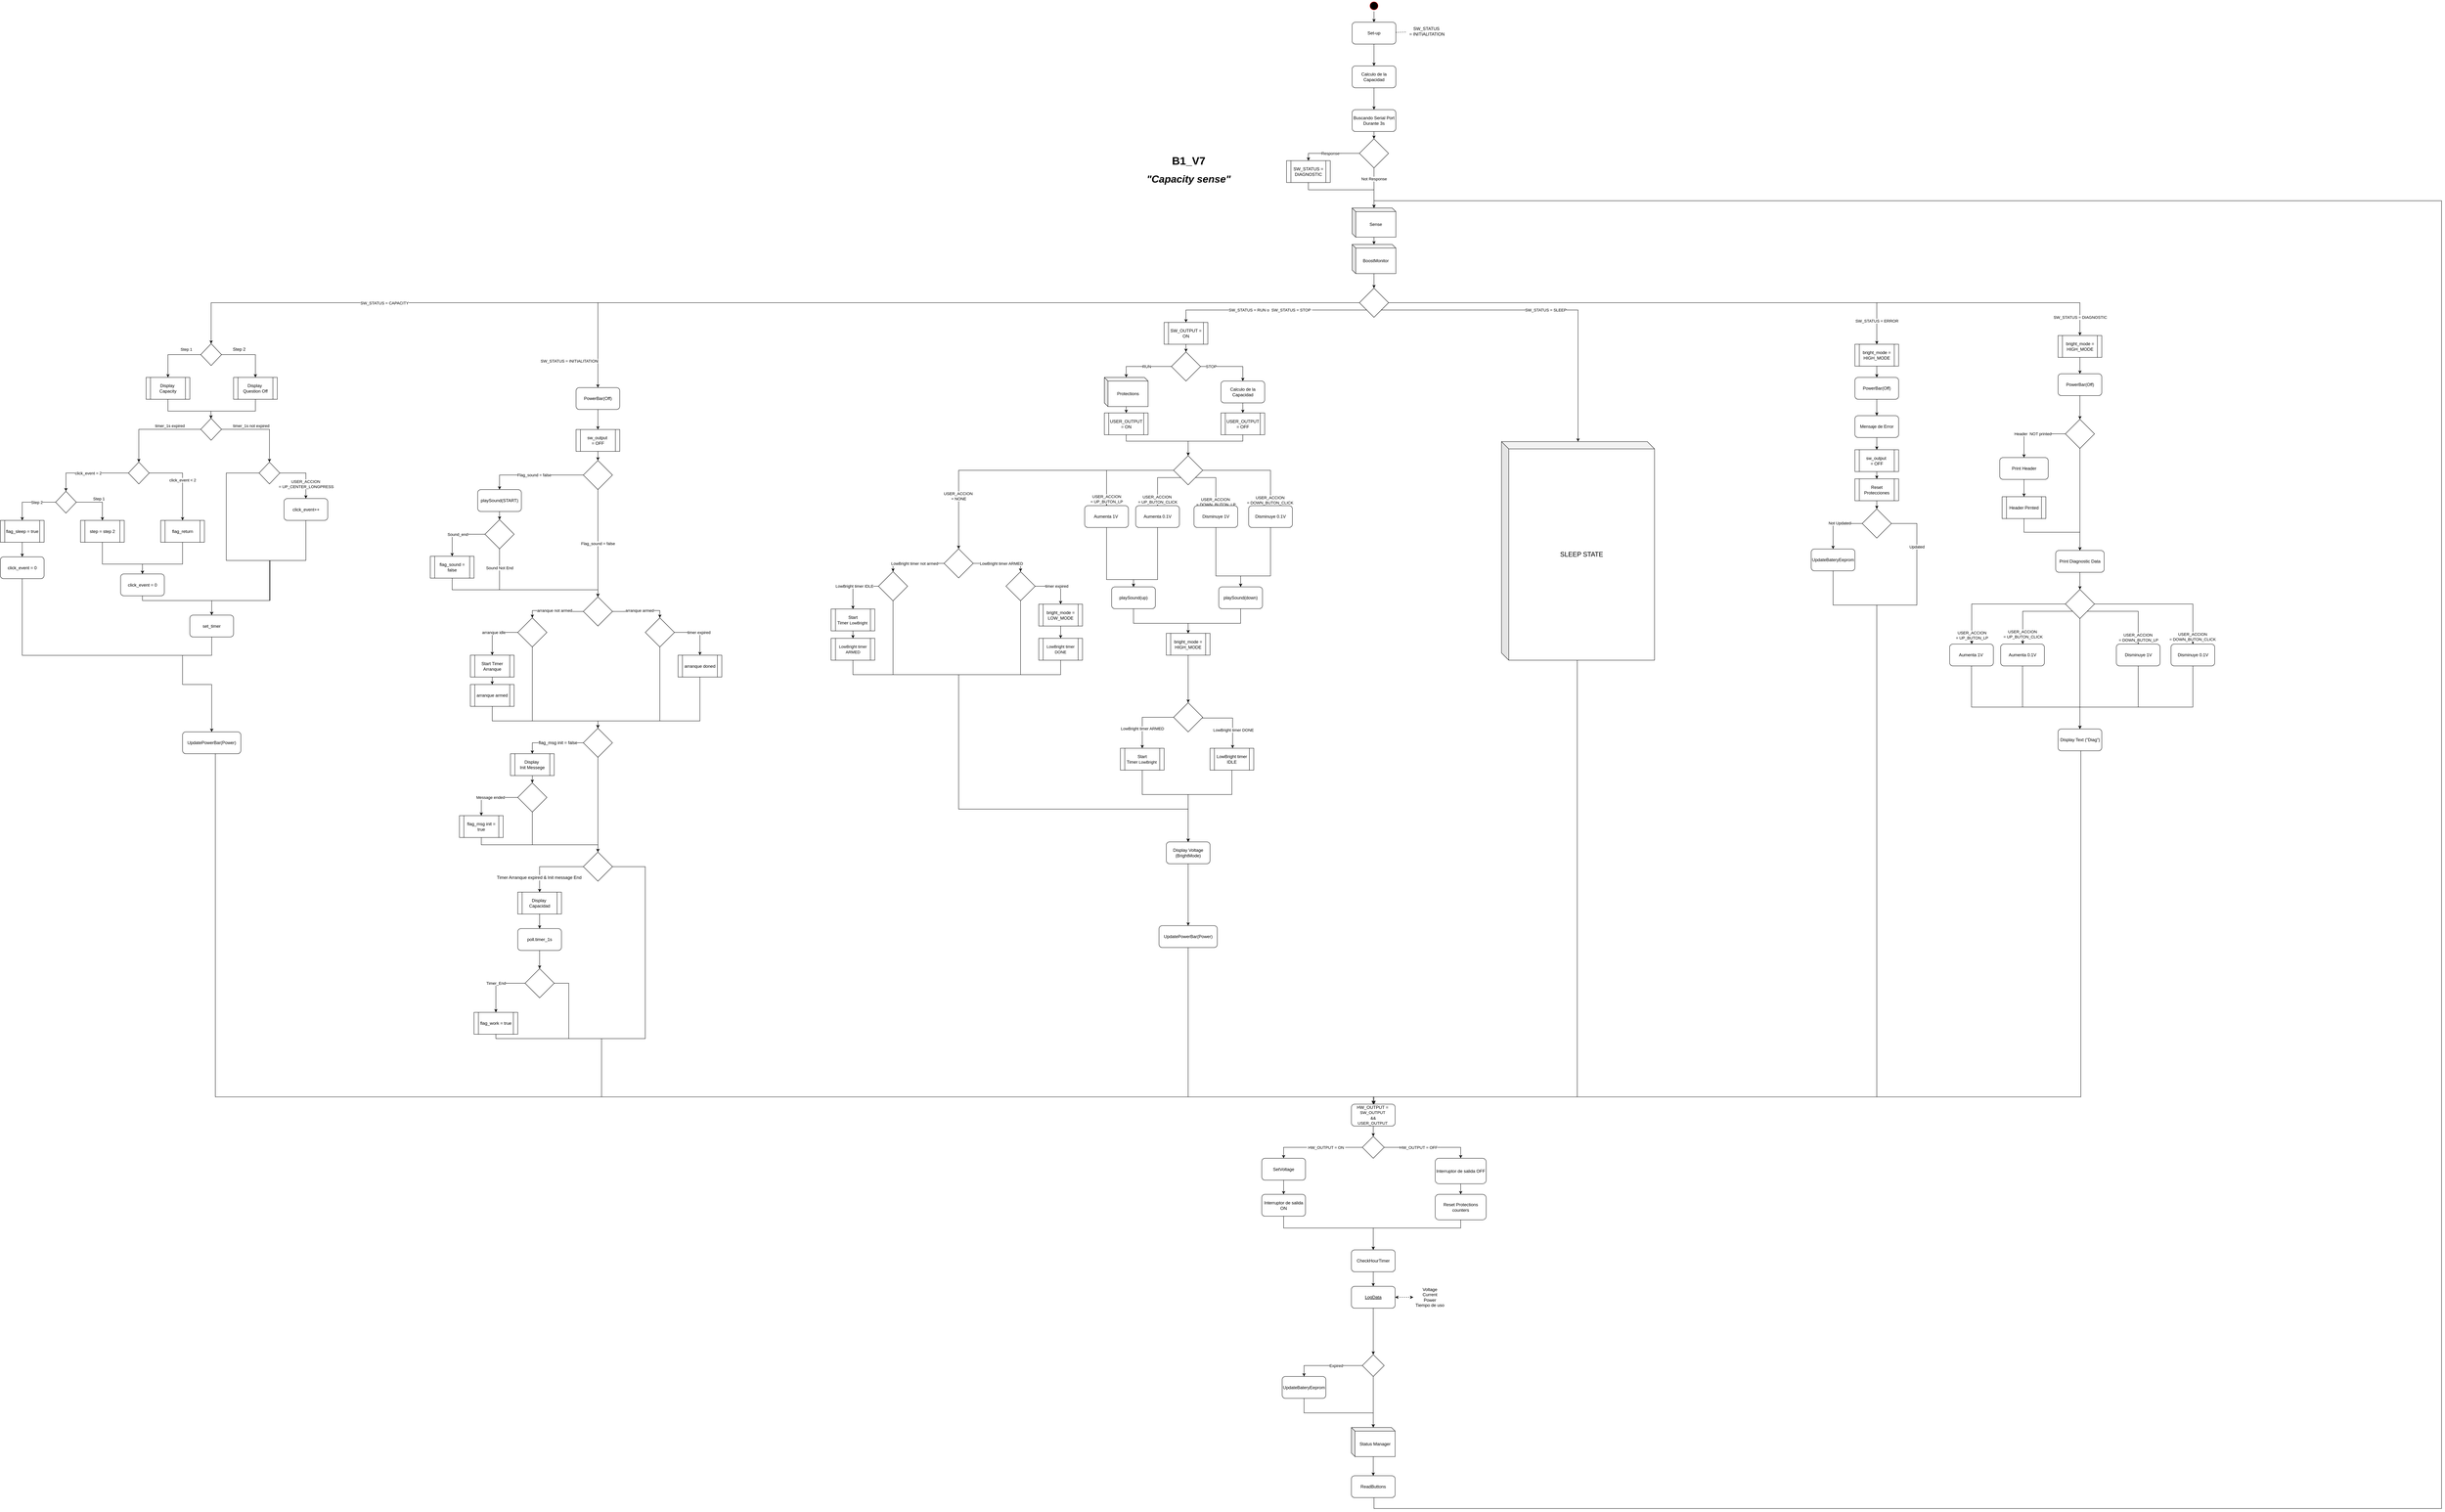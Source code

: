 <mxfile version="13.2.2" type="device" pages="5"><diagram name="B1_V8" id="glGocLATi1if9tQTDRDP"><mxGraphModel dx="6286" dy="1246" grid="1" gridSize="10" guides="1" tooltips="0" connect="1" arrows="1" fold="1" page="0" pageScale="1" pageWidth="1169" pageHeight="827" math="0" shadow="0"><root><mxCell id="KJZN4QSeBZsimf8XrtOt-0"/><mxCell id="KJZN4QSeBZsimf8XrtOt-1" parent="KJZN4QSeBZsimf8XrtOt-0"/><mxCell id="Roac4K4DDtZRb6RYGNBo-1" style="edgeStyle=orthogonalEdgeStyle;rounded=0;orthogonalLoop=1;jettySize=auto;html=1;exitX=0;exitY=0.5;exitDx=0;exitDy=0;" parent="KJZN4QSeBZsimf8XrtOt-1" source="KJZN4QSeBZsimf8XrtOt-33" target="Roac4K4DDtZRb6RYGNBo-3" edge="1"><mxGeometry relative="1" as="geometry"><mxPoint x="-2650" y="500" as="targetPoint"/></mxGeometry></mxCell><mxCell id="Roac4K4DDtZRb6RYGNBo-2" value="SW_STATUS = CAPACITY" style="edgeLabel;html=1;align=center;verticalAlign=middle;resizable=0;points=[];" parent="Roac4K4DDtZRb6RYGNBo-1" vertex="1" connectable="0"><mxGeometry x="0.64" y="1" relative="1" as="geometry"><mxPoint as="offset"/></mxGeometry></mxCell><mxCell id="KJZN4QSeBZsimf8XrtOt-32" style="edgeStyle=orthogonalEdgeStyle;rounded=0;orthogonalLoop=1;jettySize=auto;html=1;" parent="KJZN4QSeBZsimf8XrtOt-1" source="KJZN4QSeBZsimf8XrtOt-4" target="KJZN4QSeBZsimf8XrtOt-31" edge="1"><mxGeometry relative="1" as="geometry"/></mxCell><mxCell id="KJZN4QSeBZsimf8XrtOt-4" value="" style="ellipse;html=1;shape=startState;fillColor=#000000;strokeColor=#ff0000;" parent="KJZN4QSeBZsimf8XrtOt-1" vertex="1"><mxGeometry x="-1055" y="-390" width="30" height="30" as="geometry"/></mxCell><mxCell id="KJZN4QSeBZsimf8XrtOt-5" value="B1_V7" style="text;html=1;align=center;verticalAlign=middle;resizable=0;points=[];autosize=1;horizontal=1;fontSize=30;fontStyle=1" parent="KJZN4QSeBZsimf8XrtOt-1" vertex="1"><mxGeometry x="-1604" y="30" width="110" height="40" as="geometry"/></mxCell><mxCell id="KJZN4QSeBZsimf8XrtOt-10" value="&quot;Capacity sense&quot;" style="text;html=1;align=center;verticalAlign=middle;resizable=0;points=[];autosize=1;horizontal=1;fontSize=28;fontStyle=3" parent="KJZN4QSeBZsimf8XrtOt-1" vertex="1"><mxGeometry x="-1674" y="80" width="250" height="40" as="geometry"/></mxCell><mxCell id="jaCGJIhByV2iJYmkqptb-1" style="edgeStyle=orthogonalEdgeStyle;rounded=0;orthogonalLoop=1;jettySize=auto;html=1;" parent="KJZN4QSeBZsimf8XrtOt-1" source="ruG5vH_31Uw-ZUmo2fAi-0" target="xvpuPWjoxFshzSVPssFp-0" edge="1"><mxGeometry relative="1" as="geometry"><mxPoint x="-1040" y="20" as="targetPoint"/><mxPoint x="-1040" y="-150" as="sourcePoint"/></mxGeometry></mxCell><mxCell id="ruG5vH_31Uw-ZUmo2fAi-1" style="edgeStyle=orthogonalEdgeStyle;curved=1;rounded=0;orthogonalLoop=1;jettySize=auto;html=1;" parent="KJZN4QSeBZsimf8XrtOt-1" source="KJZN4QSeBZsimf8XrtOt-31" target="ruG5vH_31Uw-ZUmo2fAi-0" edge="1"><mxGeometry relative="1" as="geometry"/></mxCell><mxCell id="KJZN4QSeBZsimf8XrtOt-31" value="Set-up" style="rounded=1;whiteSpace=wrap;html=1;" parent="KJZN4QSeBZsimf8XrtOt-1" vertex="1"><mxGeometry x="-1100" y="-330" width="120" height="60" as="geometry"/></mxCell><mxCell id="KJZN4QSeBZsimf8XrtOt-36" value="SW_STATUS = INITIALITATION" style="edgeStyle=orthogonalEdgeStyle;rounded=0;orthogonalLoop=1;jettySize=auto;html=1;entryX=0.5;entryY=0;entryDx=0;entryDy=0;" parent="KJZN4QSeBZsimf8XrtOt-1" source="KJZN4QSeBZsimf8XrtOt-33" target="mW6j5ts43OMNuMktLH18-0" edge="1"><mxGeometry x="0.799" y="80" relative="1" as="geometry"><mxPoint x="-2200" y="560" as="targetPoint"/><Array as="points"><mxPoint x="-3170" y="440"/></Array><mxPoint x="-80" y="80" as="offset"/></mxGeometry></mxCell><mxCell id="_vSy-FpbOcEKtkJC-ArK-12" value="SW_STATUS = RUN o&amp;nbsp; SW_STATUS = STOP&amp;nbsp;&lt;span style=&quot;color: rgba(0 , 0 , 0 , 0) ; font-family: monospace ; font-size: 0px ; background-color: rgb(248 , 249 , 250)&quot;&gt;%3CmxGraphModel%3E%3Croot%3E%3CmxCell%20id%3D%220%22%2F%3E%3CmxCell%20id%3D%221%22%20parent%3D%220%22%2F%3E%3CUserObject%20label%3D%22Protections%22%20id%3D%222%22%3E%3CmxCell%20style%3D%22shape%3Dcube%3BwhiteSpace%3Dwrap%3Bhtml%3D1%3BboundedLbl%3D1%3BbackgroundOutline%3D1%3BdarkOpacity%3D0.05%3BdarkOpacity2%3D0.1%3Bsize%3D10%3B%22%20vertex%3D%221%22%20parent%3D%221%22%3E%3CmxGeometry%20x%3D%22-1100%22%20y%3D%22300%22%20width%3D%22120%22%20height%3D%2280%22%20as%3D%22geometry%22%2F%3E%3C%2FmxCell%3E%3C%2FUserObject%3E%3C%2Froot%3E%3C%2FmxGraphModel%3SW&lt;/span&gt;&lt;span style=&quot;color: rgba(0 , 0 , 0 , 0) ; font-family: monospace ; font-size: 0px ; background-color: rgb(248 , 249 , 250)&quot;&gt;%3CmxGraphModel%3E%3Croot%3E%3CmxCell%20id%3D%220%22%2F%3E%3CmxCell%20id%3D%221%22%20parent%3D%220%22%2F%3E%3CUserObject%20label%3D%22Protections%22%20id%3D%222%22%3E%3CmxCell%20style%3D%22shape%3Dcube%3BwhiteSpace%3Dwrap%3Bhtml%3D1%3BboundedLbl%3D1%3BbackgroundOutline%3D1%3BdarkOpacity%3D0.05%3BdarkOpacity2%3D0.1%3Bsize%3D10%3B%22%20vertex%3D%221%22%20parent%3D%221%22%3E%3CmxGeometry%20x%3D%22-1100%22%20y%3D%22300%22%20width%3D%22120%22%20height%3D%2280%22%20as%3D%22geometry%22%2F%3E%3C%2FmxCell%3E%3C%2FUserObject%3E%3C%2Froot%3E%3C%2FmxGraphModel%3E&lt;/span&gt;" style="edgeStyle=orthogonalEdgeStyle;rounded=0;orthogonalLoop=1;jettySize=auto;html=1;" parent="KJZN4QSeBZsimf8XrtOt-1" source="KJZN4QSeBZsimf8XrtOt-33" target="KrmIJJNTHYVdKuvQiynX-10" edge="1"><mxGeometry relative="1" as="geometry"><mxPoint x="-1554" y="500" as="targetPoint"/><Array as="points"><mxPoint x="-1556" y="460"/><mxPoint x="-1556" y="510"/></Array></mxGeometry></mxCell><mxCell id="NyqkF-gbz-_48I7BSh4u-46" value="SW_STATUS = SLEEP" style="edgeStyle=orthogonalEdgeStyle;rounded=0;orthogonalLoop=1;jettySize=auto;html=1;exitX=1;exitY=1;exitDx=0;exitDy=0;" parent="KJZN4QSeBZsimf8XrtOt-1" source="KJZN4QSeBZsimf8XrtOt-33" target="21zlbozu3UNSe2jRhIxl-0" edge="1"><mxGeometry relative="1" as="geometry"><mxPoint x="-498" y="494" as="targetPoint"/></mxGeometry></mxCell><mxCell id="xvpuPWjoxFshzSVPssFp-16" style="edgeStyle=orthogonalEdgeStyle;rounded=0;orthogonalLoop=1;jettySize=auto;html=1;" parent="KJZN4QSeBZsimf8XrtOt-1" source="KJZN4QSeBZsimf8XrtOt-33" target="mW6j5ts43OMNuMktLH18-47" edge="1"><mxGeometry relative="1" as="geometry"/></mxCell><mxCell id="xvpuPWjoxFshzSVPssFp-17" value="SW_STATUS = DIAGNOSTIC" style="edgeLabel;html=1;align=center;verticalAlign=middle;resizable=0;points=[];" parent="xvpuPWjoxFshzSVPssFp-16" vertex="1" connectable="0"><mxGeometry x="0.468" y="-1" relative="1" as="geometry"><mxPoint x="438.5" y="39" as="offset"/></mxGeometry></mxCell><mxCell id="KJZN4QSeBZsimf8XrtOt-33" value="" style="rhombus;whiteSpace=wrap;html=1;" parent="KJZN4QSeBZsimf8XrtOt-1" vertex="1"><mxGeometry x="-1080" y="400" width="80" height="80" as="geometry"/></mxCell><mxCell id="UTd4kLMVd0B-0NjD8isi-1" value="&lt;span style=&quot;color: rgb(0 , 0 , 0) ; font-family: &amp;#34;helvetica&amp;#34; ; font-size: 12px ; font-style: normal ; font-weight: 400 ; letter-spacing: normal ; text-align: center ; text-indent: 0px ; text-transform: none ; word-spacing: 0px ; background-color: rgb(255 , 255 , 255) ; display: inline ; float: none&quot;&gt;Timer Arranque expired &amp;amp; Init message End&amp;nbsp;&lt;/span&gt;" style="edgeStyle=orthogonalEdgeStyle;rounded=0;orthogonalLoop=1;jettySize=auto;html=1;fontSize=12;" parent="KJZN4QSeBZsimf8XrtOt-1" source="h6twncE5I4OJgi1WDBt--36" target="h6twncE5I4OJgi1WDBt--44" edge="1"><mxGeometry x="0.263" y="30" relative="1" as="geometry"><mxPoint x="-3180" y="2033" as="sourcePoint"/><Array as="points"/><mxPoint x="-30" y="30" as="offset"/></mxGeometry></mxCell><mxCell id="NyqkF-gbz-_48I7BSh4u-9" style="edgeStyle=orthogonalEdgeStyle;rounded=0;orthogonalLoop=1;jettySize=auto;html=1;" parent="KJZN4QSeBZsimf8XrtOt-1" source="UTd4kLMVd0B-0NjD8isi-0" target="cbW24bWSP_oCrNT920_E-14" edge="1"><mxGeometry relative="1" as="geometry"><mxPoint x="-1040.0" y="1612.5" as="targetPoint"/><Array as="points"><mxPoint x="-3450" y="2460"/><mxPoint x="-3160" y="2460"/><mxPoint x="-3160" y="2620"/><mxPoint x="-1040" y="2620"/></Array><mxPoint x="-2209.967" y="1364.24" as="sourcePoint"/></mxGeometry></mxCell><mxCell id="jaCGJIhByV2iJYmkqptb-2" style="edgeStyle=orthogonalEdgeStyle;rounded=0;orthogonalLoop=1;jettySize=auto;html=1;" parent="KJZN4QSeBZsimf8XrtOt-1" source="BdTzx2jqWgnnfkIgsNBx-0" target="KJZN4QSeBZsimf8XrtOt-33" edge="1"><mxGeometry relative="1" as="geometry"><mxPoint x="-1039.941" y="280.0" as="sourcePoint"/><mxPoint x="-1040.059" y="300.059" as="targetPoint"/></mxGeometry></mxCell><mxCell id="NyqkF-gbz-_48I7BSh4u-0" value="" style="rhombus;whiteSpace=wrap;html=1;" parent="KJZN4QSeBZsimf8XrtOt-1" vertex="1"><mxGeometry x="-1072" y="2728.5" width="60" height="60" as="geometry"/></mxCell><mxCell id="NyqkF-gbz-_48I7BSh4u-1" value="&amp;nbsp;HW_OUTPUT = ON&amp;nbsp;" style="edgeStyle=orthogonalEdgeStyle;rounded=0;orthogonalLoop=1;jettySize=auto;html=1;" parent="KJZN4QSeBZsimf8XrtOt-1" source="NyqkF-gbz-_48I7BSh4u-0" target="NyqkF-gbz-_48I7BSh4u-5" edge="1"><mxGeometry x="-0.187" relative="1" as="geometry"><mxPoint x="-1258" y="2668.5" as="targetPoint"/><Array as="points"><mxPoint x="-1288" y="2758.5"/></Array><mxPoint as="offset"/></mxGeometry></mxCell><mxCell id="NyqkF-gbz-_48I7BSh4u-2" value="HW_OUTPUT = OFF" style="edgeStyle=orthogonalEdgeStyle;rounded=0;orthogonalLoop=1;jettySize=auto;html=1;" parent="KJZN4QSeBZsimf8XrtOt-1" source="NyqkF-gbz-_48I7BSh4u-0" target="NyqkF-gbz-_48I7BSh4u-6" edge="1"><mxGeometry x="-0.218" relative="1" as="geometry"><mxPoint x="-895" y="2777.5" as="targetPoint"/><Array as="points"><mxPoint x="-802" y="2759"/></Array><mxPoint as="offset"/></mxGeometry></mxCell><mxCell id="cbW24bWSP_oCrNT920_E-2" style="edgeStyle=orthogonalEdgeStyle;rounded=0;orthogonalLoop=1;jettySize=auto;html=1;" parent="KJZN4QSeBZsimf8XrtOt-1" source="NyqkF-gbz-_48I7BSh4u-3" target="xvpuPWjoxFshzSVPssFp-44" edge="1"><mxGeometry relative="1" as="geometry"><Array as="points"><mxPoint x="-1288" y="2980"/><mxPoint x="-1042" y="2980"/></Array><mxPoint x="-1042" y="3010" as="targetPoint"/></mxGeometry></mxCell><mxCell id="NyqkF-gbz-_48I7BSh4u-3" value="Interruptor de salida ON" style="rounded=1;whiteSpace=wrap;html=1;" parent="KJZN4QSeBZsimf8XrtOt-1" vertex="1"><mxGeometry x="-1348" y="2887.5" width="120" height="60" as="geometry"/></mxCell><mxCell id="NyqkF-gbz-_48I7BSh4u-4" style="edgeStyle=orthogonalEdgeStyle;rounded=0;orthogonalLoop=1;jettySize=auto;html=1;" parent="KJZN4QSeBZsimf8XrtOt-1" source="NyqkF-gbz-_48I7BSh4u-5" target="NyqkF-gbz-_48I7BSh4u-3" edge="1"><mxGeometry relative="1" as="geometry"/></mxCell><mxCell id="NyqkF-gbz-_48I7BSh4u-5" value="SetVoltage" style="rounded=1;whiteSpace=wrap;html=1;" parent="KJZN4QSeBZsimf8XrtOt-1" vertex="1"><mxGeometry x="-1348" y="2788.5" width="120" height="60" as="geometry"/></mxCell><mxCell id="cbW24bWSP_oCrNT920_E-1" style="edgeStyle=orthogonalEdgeStyle;rounded=0;orthogonalLoop=1;jettySize=auto;html=1;" parent="KJZN4QSeBZsimf8XrtOt-1" source="KNQbeI_EjnVi1IZX2qGa-0" target="xvpuPWjoxFshzSVPssFp-44" edge="1"><mxGeometry relative="1" as="geometry"><Array as="points"><mxPoint x="-802" y="2980"/><mxPoint x="-1042" y="2980"/></Array><mxPoint x="-1042" y="3010" as="targetPoint"/></mxGeometry></mxCell><mxCell id="KNQbeI_EjnVi1IZX2qGa-1" style="edgeStyle=orthogonalEdgeStyle;rounded=0;orthogonalLoop=1;jettySize=auto;html=1;endArrow=classic;endFill=1;fontSize=12;" parent="KJZN4QSeBZsimf8XrtOt-1" source="NyqkF-gbz-_48I7BSh4u-6" target="KNQbeI_EjnVi1IZX2qGa-0" edge="1"><mxGeometry relative="1" as="geometry"/></mxCell><mxCell id="NyqkF-gbz-_48I7BSh4u-6" value="Interruptor de salida OFF" style="rounded=1;whiteSpace=wrap;html=1;" parent="KJZN4QSeBZsimf8XrtOt-1" vertex="1"><mxGeometry x="-872" y="2788.5" width="140" height="70" as="geometry"/></mxCell><mxCell id="NyqkF-gbz-_48I7BSh4u-14" value="USER_ACCION &lt;br&gt;= UP_BUTON_LP" style="edgeStyle=orthogonalEdgeStyle;rounded=0;orthogonalLoop=1;jettySize=auto;html=1;" parent="KJZN4QSeBZsimf8XrtOt-1" source="NyqkF-gbz-_48I7BSh4u-10" target="NyqkF-gbz-_48I7BSh4u-31" edge="1"><mxGeometry x="0.87" relative="1" as="geometry"><mxPoint x="-1950" y="1000" as="targetPoint"/><Array as="points"><mxPoint x="-1774" y="900"/></Array><mxPoint as="offset"/></mxGeometry></mxCell><mxCell id="NyqkF-gbz-_48I7BSh4u-16" value="&lt;span style=&quot;color: rgb(0 , 0 , 0) ; font-family: &amp;#34;helvetica&amp;#34; ; font-size: 11px ; font-style: normal ; font-weight: 400 ; letter-spacing: normal ; text-align: center ; text-indent: 0px ; text-transform: none ; word-spacing: 0px ; background-color: rgb(255 , 255 , 255) ; display: inline ; float: none&quot;&gt;USER_ACCION&lt;span&gt;&amp;nbsp;&lt;/span&gt;&lt;/span&gt;&lt;br style=&quot;color: rgb(0 , 0 , 0) ; font-family: &amp;#34;helvetica&amp;#34; ; font-size: 11px ; font-style: normal ; font-weight: 400 ; letter-spacing: normal ; text-align: center ; text-indent: 0px ; text-transform: none ; word-spacing: 0px&quot;&gt;&lt;span style=&quot;color: rgb(0 , 0 , 0) ; font-family: &amp;#34;helvetica&amp;#34; ; font-size: 11px ; font-style: normal ; font-weight: 400 ; letter-spacing: normal ; text-align: center ; text-indent: 0px ; text-transform: none ; word-spacing: 0px ; background-color: rgb(255 , 255 , 255) ; display: inline ; float: none&quot;&gt;= UP_BUTON_CLICK&lt;/span&gt;" style="edgeStyle=orthogonalEdgeStyle;rounded=0;orthogonalLoop=1;jettySize=auto;html=1;exitX=0;exitY=1;exitDx=0;exitDy=0;" parent="KJZN4QSeBZsimf8XrtOt-1" source="NyqkF-gbz-_48I7BSh4u-10" target="NyqkF-gbz-_48I7BSh4u-32" edge="1"><mxGeometry x="0.759" relative="1" as="geometry"><mxPoint x="-1790" y="1000" as="targetPoint"/><Array as="points"><mxPoint x="-1634" y="920"/></Array><mxPoint as="offset"/></mxGeometry></mxCell><mxCell id="NyqkF-gbz-_48I7BSh4u-18" value="&lt;span style=&quot;color: rgb(0 , 0 , 0) ; font-family: &amp;#34;helvetica&amp;#34; ; font-size: 11px ; font-style: normal ; font-weight: 400 ; letter-spacing: normal ; text-align: center ; text-indent: 0px ; text-transform: none ; word-spacing: 0px ; background-color: rgb(255 , 255 , 255) ; display: inline ; float: none&quot;&gt;USER_ACCION&lt;span&gt;&amp;nbsp;&lt;/span&gt;&lt;/span&gt;&lt;br style=&quot;color: rgb(0 , 0 , 0) ; font-family: &amp;#34;helvetica&amp;#34; ; font-size: 11px ; font-style: normal ; font-weight: 400 ; letter-spacing: normal ; text-align: center ; text-indent: 0px ; text-transform: none ; word-spacing: 0px&quot;&gt;&lt;span style=&quot;color: rgb(0 , 0 , 0) ; font-family: &amp;#34;helvetica&amp;#34; ; font-size: 11px ; font-style: normal ; font-weight: 400 ; letter-spacing: normal ; text-align: center ; text-indent: 0px ; text-transform: none ; word-spacing: 0px ; background-color: rgb(255 , 255 , 255) ; display: inline ; float: none&quot;&gt;= DOWN_BUTON_LP&lt;/span&gt;" style="edgeStyle=orthogonalEdgeStyle;rounded=0;orthogonalLoop=1;jettySize=auto;html=1;exitX=1;exitY=1;exitDx=0;exitDy=0;" parent="KJZN4QSeBZsimf8XrtOt-1" source="NyqkF-gbz-_48I7BSh4u-10" target="NyqkF-gbz-_48I7BSh4u-35" edge="1"><mxGeometry x="0.841" relative="1" as="geometry"><mxPoint x="-1310" y="1010" as="targetPoint"/><Array as="points"><mxPoint x="-1474" y="920"/></Array><mxPoint as="offset"/></mxGeometry></mxCell><mxCell id="NyqkF-gbz-_48I7BSh4u-20" value="&lt;span style=&quot;color: rgb(0 , 0 , 0) ; font-size: 11px ; font-style: normal ; font-weight: 400 ; letter-spacing: normal ; text-align: center ; text-indent: 0px ; text-transform: none ; word-spacing: 0px ; background-color: rgb(255 , 255 , 255) ; font-family: &amp;#34;helvetica&amp;#34; ; display: inline ; float: none&quot;&gt;USER_ACCION&lt;span&gt;&amp;nbsp;&lt;/span&gt;&lt;/span&gt;&lt;br style=&quot;color: rgb(0 , 0 , 0) ; font-size: 11px ; font-style: normal ; font-weight: 400 ; letter-spacing: normal ; text-align: center ; text-indent: 0px ; text-transform: none ; word-spacing: 0px ; font-family: &amp;#34;helvetica&amp;#34;&quot;&gt;&lt;span style=&quot;color: rgb(0 , 0 , 0) ; font-size: 11px ; font-style: normal ; font-weight: 400 ; letter-spacing: normal ; text-align: center ; text-indent: 0px ; text-transform: none ; word-spacing: 0px ; background-color: rgb(255 , 255 , 255) ; font-family: &amp;#34;helvetica&amp;#34; ; display: inline ; float: none&quot;&gt;= DOWN_BUTON_CLICK&amp;nbsp;&lt;/span&gt;" style="edgeStyle=orthogonalEdgeStyle;rounded=0;orthogonalLoop=1;jettySize=auto;html=1;" parent="KJZN4QSeBZsimf8XrtOt-1" source="NyqkF-gbz-_48I7BSh4u-10" target="NyqkF-gbz-_48I7BSh4u-36" edge="1"><mxGeometry x="0.895" relative="1" as="geometry"><mxPoint x="-1150" y="1010" as="targetPoint"/><Array as="points"><mxPoint x="-1324" y="900"/></Array><mxPoint as="offset"/></mxGeometry></mxCell><mxCell id="NyqkF-gbz-_48I7BSh4u-10" value="" style="rhombus;whiteSpace=wrap;html=1;" parent="KJZN4QSeBZsimf8XrtOt-1" vertex="1"><mxGeometry x="-1590" y="860" width="80" height="80" as="geometry"/></mxCell><mxCell id="NyqkF-gbz-_48I7BSh4u-37" style="edgeStyle=orthogonalEdgeStyle;rounded=0;orthogonalLoop=1;jettySize=auto;html=1;" parent="KJZN4QSeBZsimf8XrtOt-1" source="NyqkF-gbz-_48I7BSh4u-31" target="GLnvZfxHvNk9bzIlUB6R-5" edge="1"><mxGeometry relative="1" as="geometry"><mxPoint x="-1546" y="1152.5" as="targetPoint"/><Array as="points"><mxPoint x="-1774" y="1200"/><mxPoint x="-1700" y="1200"/></Array></mxGeometry></mxCell><mxCell id="NyqkF-gbz-_48I7BSh4u-31" value="Aumenta 1V&amp;nbsp;" style="rounded=1;whiteSpace=wrap;html=1;align=center;" parent="KJZN4QSeBZsimf8XrtOt-1" vertex="1"><mxGeometry x="-1834" y="997" width="120" height="60" as="geometry"/></mxCell><mxCell id="NyqkF-gbz-_48I7BSh4u-38" style="edgeStyle=orthogonalEdgeStyle;rounded=0;orthogonalLoop=1;jettySize=auto;html=1;" parent="KJZN4QSeBZsimf8XrtOt-1" source="NyqkF-gbz-_48I7BSh4u-32" target="GLnvZfxHvNk9bzIlUB6R-5" edge="1"><mxGeometry relative="1" as="geometry"><mxPoint x="-1546" y="1152.5" as="targetPoint"/><Array as="points"><mxPoint x="-1634" y="1200"/><mxPoint x="-1700" y="1200"/></Array></mxGeometry></mxCell><mxCell id="NyqkF-gbz-_48I7BSh4u-32" value="Aumenta 0.1V" style="rounded=1;whiteSpace=wrap;html=1;align=center;" parent="KJZN4QSeBZsimf8XrtOt-1" vertex="1"><mxGeometry x="-1694" y="997" width="120" height="60" as="geometry"/></mxCell><mxCell id="NyqkF-gbz-_48I7BSh4u-41" style="edgeStyle=orthogonalEdgeStyle;rounded=0;orthogonalLoop=1;jettySize=auto;html=1;" parent="KJZN4QSeBZsimf8XrtOt-1" source="NyqkF-gbz-_48I7BSh4u-35" target="GLnvZfxHvNk9bzIlUB6R-6" edge="1"><mxGeometry relative="1" as="geometry"><mxPoint x="-1546" y="1152.5" as="targetPoint"/><Array as="points"><mxPoint x="-1474" y="1190"/><mxPoint x="-1406" y="1190"/></Array></mxGeometry></mxCell><mxCell id="NyqkF-gbz-_48I7BSh4u-35" value="Disminuye 1V" style="rounded=1;whiteSpace=wrap;html=1;align=center;" parent="KJZN4QSeBZsimf8XrtOt-1" vertex="1"><mxGeometry x="-1534" y="997" width="120" height="60" as="geometry"/></mxCell><mxCell id="NyqkF-gbz-_48I7BSh4u-36" value="Disminuye 0.1V" style="rounded=1;whiteSpace=wrap;html=1;align=center;" parent="KJZN4QSeBZsimf8XrtOt-1" vertex="1"><mxGeometry x="-1384" y="997" width="120" height="60" as="geometry"/></mxCell><mxCell id="BdTzx2jqWgnnfkIgsNBx-3" style="edgeStyle=orthogonalEdgeStyle;rounded=0;orthogonalLoop=1;jettySize=auto;html=1;" parent="KJZN4QSeBZsimf8XrtOt-1" source="NyqkF-gbz-_48I7BSh4u-48" target="BdTzx2jqWgnnfkIgsNBx-2" edge="1"><mxGeometry relative="1" as="geometry"/></mxCell><mxCell id="NyqkF-gbz-_48I7BSh4u-48" value="Mensaje de Error" style="rounded=1;whiteSpace=wrap;html=1;align=center;" parent="KJZN4QSeBZsimf8XrtOt-1" vertex="1"><mxGeometry x="280" y="750.0" width="120" height="60" as="geometry"/></mxCell><mxCell id="mW6j5ts43OMNuMktLH18-9" style="edgeStyle=orthogonalEdgeStyle;rounded=0;orthogonalLoop=1;jettySize=auto;html=1;" parent="KJZN4QSeBZsimf8XrtOt-1" source="NyqkF-gbz-_48I7BSh4u-65" target="mW6j5ts43OMNuMktLH18-8" edge="1"><mxGeometry relative="1" as="geometry"/></mxCell><mxCell id="NyqkF-gbz-_48I7BSh4u-65" value="Display Voltage (BrightMode)" style="rounded=1;whiteSpace=wrap;html=1;" parent="KJZN4QSeBZsimf8XrtOt-1" vertex="1"><mxGeometry x="-1610" y="1920" width="120" height="60" as="geometry"/></mxCell><mxCell id="NyqkF-gbz-_48I7BSh4u-76" style="edgeStyle=orthogonalEdgeStyle;rounded=0;orthogonalLoop=1;jettySize=auto;html=1;" parent="KJZN4QSeBZsimf8XrtOt-1" source="NyqkF-gbz-_48I7BSh4u-36" target="GLnvZfxHvNk9bzIlUB6R-6" edge="1"><mxGeometry relative="1" as="geometry"><mxPoint x="-1149.971" y="1075" as="sourcePoint"/><mxPoint x="-1546" y="1152.5" as="targetPoint"/><Array as="points"><mxPoint x="-1324" y="1190"/><mxPoint x="-1406" y="1190"/></Array></mxGeometry></mxCell><mxCell id="NyqkF-gbz-_48I7BSh4u-93" style="edgeStyle=orthogonalEdgeStyle;rounded=0;orthogonalLoop=1;jettySize=auto;html=1;" parent="KJZN4QSeBZsimf8XrtOt-1" source="nh4rx67fSPix08oUAfmg-0" target="cbW24bWSP_oCrNT920_E-14" edge="1"><mxGeometry relative="1" as="geometry"><Array as="points"><mxPoint x="220" y="1270"/><mxPoint x="340" y="1270"/><mxPoint x="340" y="2620"/><mxPoint x="-1040" y="2620"/></Array><mxPoint x="-409.967" y="1050" as="sourcePoint"/><mxPoint x="-1040.0" y="1612.5" as="targetPoint"/></mxGeometry></mxCell><mxCell id="cbW24bWSP_oCrNT920_E-3" style="edgeStyle=orthogonalEdgeStyle;rounded=0;orthogonalLoop=1;jettySize=auto;html=1;" parent="KJZN4QSeBZsimf8XrtOt-1" source="h6twncE5I4OJgi1WDBt--54" target="B-05Loair7Pkp6i9BXt2-6" edge="1"><mxGeometry relative="1" as="geometry"><Array as="points"><mxPoint x="-1040" y="3680"/><mxPoint x="-1040" y="3750"/><mxPoint x="1890" y="3750"/><mxPoint x="1890" y="160"/><mxPoint x="-1040" y="160"/></Array><mxPoint x="-1040.0" y="360" as="targetPoint"/></mxGeometry></mxCell><mxCell id="cbW24bWSP_oCrNT920_E-8" value="SW_STATUS&amp;nbsp;&lt;br&gt;= INITIALITATION" style="text;html=1;align=center;verticalAlign=middle;resizable=0;points=[];autosize=1;" parent="KJZN4QSeBZsimf8XrtOt-1" vertex="1"><mxGeometry x="-950" y="-320" width="110" height="30" as="geometry"/></mxCell><mxCell id="cbW24bWSP_oCrNT920_E-9" value="" style="endArrow=none;dashed=1;html=1;" parent="KJZN4QSeBZsimf8XrtOt-1" source="KJZN4QSeBZsimf8XrtOt-31" target="cbW24bWSP_oCrNT920_E-8" edge="1"><mxGeometry width="50" height="50" relative="1" as="geometry"><mxPoint x="-880" y="-170" as="sourcePoint"/><mxPoint x="-830" y="-220" as="targetPoint"/></mxGeometry></mxCell><mxCell id="cbW24bWSP_oCrNT920_E-15" style="edgeStyle=orthogonalEdgeStyle;rounded=0;orthogonalLoop=1;jettySize=auto;html=1;" parent="KJZN4QSeBZsimf8XrtOt-1" source="cbW24bWSP_oCrNT920_E-14" target="NyqkF-gbz-_48I7BSh4u-0" edge="1"><mxGeometry relative="1" as="geometry"/></mxCell><UserObject label="BoostMonitor" link="data:page/id,PWQGfgC5HpiCWX8LgTH9" id="BdTzx2jqWgnnfkIgsNBx-0"><mxCell style="shape=cube;whiteSpace=wrap;html=1;boundedLbl=1;backgroundOutline=1;darkOpacity=0.05;darkOpacity2=0.1;size=10;" parent="KJZN4QSeBZsimf8XrtOt-1" vertex="1"><mxGeometry x="-1100" y="280" width="120" height="80" as="geometry"/></mxCell></UserObject><mxCell id="BdTzx2jqWgnnfkIgsNBx-6" style="edgeStyle=orthogonalEdgeStyle;rounded=0;orthogonalLoop=1;jettySize=auto;html=1;" parent="KJZN4QSeBZsimf8XrtOt-1" source="BdTzx2jqWgnnfkIgsNBx-2" target="BdTzx2jqWgnnfkIgsNBx-5" edge="1"><mxGeometry relative="1" as="geometry"/></mxCell><mxCell id="BdTzx2jqWgnnfkIgsNBx-2" value="sw_output&amp;nbsp;&lt;br&gt;= OFF" style="shape=process;whiteSpace=wrap;html=1;backgroundOutline=1;" parent="KJZN4QSeBZsimf8XrtOt-1" vertex="1"><mxGeometry x="280" y="843.5" width="120" height="60" as="geometry"/></mxCell><mxCell id="nh4rx67fSPix08oUAfmg-2" style="edgeStyle=orthogonalEdgeStyle;rounded=0;orthogonalLoop=1;jettySize=auto;html=1;" parent="KJZN4QSeBZsimf8XrtOt-1" source="BdTzx2jqWgnnfkIgsNBx-5" target="nh4rx67fSPix08oUAfmg-1" edge="1"><mxGeometry relative="1" as="geometry"/></mxCell><mxCell id="BdTzx2jqWgnnfkIgsNBx-5" value="Reset Protecciones" style="shape=process;whiteSpace=wrap;html=1;backgroundOutline=1;" parent="KJZN4QSeBZsimf8XrtOt-1" vertex="1"><mxGeometry x="280" y="923.5" width="120" height="60" as="geometry"/></mxCell><mxCell id="B-05Loair7Pkp6i9BXt2-2" style="edgeStyle=orthogonalEdgeStyle;rounded=0;orthogonalLoop=1;jettySize=auto;html=1;" parent="KJZN4QSeBZsimf8XrtOt-1" source="B-05Loair7Pkp6i9BXt2-0" target="B-05Loair7Pkp6i9BXt2-1" edge="1"><mxGeometry relative="1" as="geometry"><Array as="points"><mxPoint x="-1720" y="615"/></Array></mxGeometry></mxCell><mxCell id="B-05Loair7Pkp6i9BXt2-5" value="RUN" style="edgeLabel;html=1;align=center;verticalAlign=middle;resizable=0;points=[];" parent="B-05Loair7Pkp6i9BXt2-2" vertex="1" connectable="0"><mxGeometry x="-0.085" y="-3" relative="1" as="geometry"><mxPoint x="2.19" y="2.98" as="offset"/></mxGeometry></mxCell><mxCell id="B-05Loair7Pkp6i9BXt2-4" value="STOP" style="edgeStyle=orthogonalEdgeStyle;rounded=0;orthogonalLoop=1;jettySize=auto;html=1;" parent="KJZN4QSeBZsimf8XrtOt-1" source="B-05Loair7Pkp6i9BXt2-0" target="ruG5vH_31Uw-ZUmo2fAi-2" edge="1"><mxGeometry x="-0.633" relative="1" as="geometry"><mxPoint x="-1400" y="650" as="targetPoint"/><Array as="points"><mxPoint x="-1400" y="615"/></Array><mxPoint as="offset"/></mxGeometry></mxCell><mxCell id="B-05Loair7Pkp6i9BXt2-0" value="" style="rhombus;whiteSpace=wrap;html=1;" parent="KJZN4QSeBZsimf8XrtOt-1" vertex="1"><mxGeometry x="-1596" y="575" width="80" height="80" as="geometry"/></mxCell><mxCell id="B-05Loair7Pkp6i9BXt2-3" style="edgeStyle=orthogonalEdgeStyle;rounded=0;orthogonalLoop=1;jettySize=auto;html=1;" parent="KJZN4QSeBZsimf8XrtOt-1" source="KrmIJJNTHYVdKuvQiynX-8" target="NyqkF-gbz-_48I7BSh4u-10" edge="1"><mxGeometry relative="1" as="geometry"><mxPoint x="-1720" y="750" as="sourcePoint"/><Array as="points"><mxPoint x="-1720" y="820"/><mxPoint x="-1550" y="820"/></Array></mxGeometry></mxCell><mxCell id="KrmIJJNTHYVdKuvQiynX-9" style="edgeStyle=orthogonalEdgeStyle;rounded=0;orthogonalLoop=1;jettySize=auto;html=1;fontSize=12;" parent="KJZN4QSeBZsimf8XrtOt-1" source="B-05Loair7Pkp6i9BXt2-1" target="KrmIJJNTHYVdKuvQiynX-8" edge="1"><mxGeometry relative="1" as="geometry"/></mxCell><UserObject label="Protections" link="data:page/id,NWTiNbbwA_urTKzZXyfJ" id="B-05Loair7Pkp6i9BXt2-1"><mxCell style="shape=cube;whiteSpace=wrap;html=1;boundedLbl=1;backgroundOutline=1;darkOpacity=0.05;darkOpacity2=0.1;size=10;" parent="KJZN4QSeBZsimf8XrtOt-1" vertex="1"><mxGeometry x="-1780" y="645" width="120" height="80" as="geometry"/></mxCell></UserObject><mxCell id="B-05Loair7Pkp6i9BXt2-9" style="edgeStyle=orthogonalEdgeStyle;rounded=0;orthogonalLoop=1;jettySize=auto;html=1;entryX=0.5;entryY=0;entryDx=0;entryDy=0;entryPerimeter=0;" parent="KJZN4QSeBZsimf8XrtOt-1" source="B-05Loair7Pkp6i9BXt2-6" target="BdTzx2jqWgnnfkIgsNBx-0" edge="1"><mxGeometry relative="1" as="geometry"/></mxCell><UserObject label="Sense" id="B-05Loair7Pkp6i9BXt2-6"><mxCell style="shape=cube;whiteSpace=wrap;html=1;boundedLbl=1;backgroundOutline=1;darkOpacity=0.05;darkOpacity2=0.1;size=10;" parent="KJZN4QSeBZsimf8XrtOt-1" vertex="1"><mxGeometry x="-1100" y="180" width="120" height="80" as="geometry"/></mxCell></UserObject><mxCell id="h6twncE5I4OJgi1WDBt--55" style="edgeStyle=orthogonalEdgeStyle;rounded=0;orthogonalLoop=1;jettySize=auto;html=1;" parent="KJZN4QSeBZsimf8XrtOt-1" source="B-05Loair7Pkp6i9BXt2-10" target="h6twncE5I4OJgi1WDBt--54" edge="1"><mxGeometry relative="1" as="geometry"/></mxCell><UserObject label="Status Manager" link="data:page/id,rvqr-Doow_cSDX-mkZN1" id="B-05Loair7Pkp6i9BXt2-10"><mxCell style="shape=cube;whiteSpace=wrap;html=1;boundedLbl=1;backgroundOutline=1;darkOpacity=0.05;darkOpacity2=0.1;size=10;" parent="KJZN4QSeBZsimf8XrtOt-1" vertex="1"><mxGeometry x="-1102" y="3527.5" width="120" height="80" as="geometry"/></mxCell></UserObject><mxCell id="cbW24bWSP_oCrNT920_E-14" value="HW_OUTPUT =&amp;nbsp;&lt;br&gt;&lt;span style=&quot;font-size: 11px ; background-color: rgb(255 , 255 , 255)&quot;&gt;SW_OUTPUT&amp;nbsp;&lt;/span&gt;&lt;br style=&quot;font-size: 11px&quot;&gt;&lt;span style=&quot;font-size: 11px ; background-color: rgb(255 , 255 , 255)&quot;&gt;&amp;amp;&amp;amp;&lt;/span&gt;&lt;br style=&quot;font-size: 11px&quot;&gt;&lt;span style=&quot;font-size: 11px ; background-color: rgb(255 , 255 , 255)&quot;&gt;&amp;nbsp;USER_OUTPUT&amp;nbsp;&amp;nbsp;&lt;/span&gt;" style="rounded=1;whiteSpace=wrap;html=1;" parent="KJZN4QSeBZsimf8XrtOt-1" vertex="1"><mxGeometry x="-1102" y="2640" width="120" height="60" as="geometry"/></mxCell><mxCell id="KrmIJJNTHYVdKuvQiynX-3" style="edgeStyle=orthogonalEdgeStyle;rounded=0;orthogonalLoop=1;jettySize=auto;html=1;" parent="KJZN4QSeBZsimf8XrtOt-1" source="mW6j5ts43OMNuMktLH18-8" target="cbW24bWSP_oCrNT920_E-14" edge="1"><mxGeometry relative="1" as="geometry"><Array as="points"><mxPoint x="-1550" y="2620"/><mxPoint x="-1040" y="2620"/></Array><mxPoint x="-1550" y="1535" as="sourcePoint"/><mxPoint x="-1040.0" y="1642.5" as="targetPoint"/></mxGeometry></mxCell><mxCell id="KrmIJJNTHYVdKuvQiynX-7" style="edgeStyle=orthogonalEdgeStyle;orthogonalLoop=1;jettySize=auto;html=1;entryX=0.5;entryY=0;entryDx=0;entryDy=0;fontSize=12;rounded=0;" parent="KJZN4QSeBZsimf8XrtOt-1" source="KrmIJJNTHYVdKuvQiynX-4" target="NyqkF-gbz-_48I7BSh4u-10" edge="1"><mxGeometry relative="1" as="geometry"><Array as="points"><mxPoint x="-1400" y="820"/><mxPoint x="-1550" y="820"/></Array></mxGeometry></mxCell><mxCell id="KrmIJJNTHYVdKuvQiynX-4" value="USER_OUTPUT = OFF" style="shape=process;whiteSpace=wrap;html=1;backgroundOutline=1;" parent="KJZN4QSeBZsimf8XrtOt-1" vertex="1"><mxGeometry x="-1460" y="742.5" width="120" height="60" as="geometry"/></mxCell><mxCell id="KrmIJJNTHYVdKuvQiynX-8" value="USER_OUTPUT = ON" style="shape=process;whiteSpace=wrap;html=1;backgroundOutline=1;" parent="KJZN4QSeBZsimf8XrtOt-1" vertex="1"><mxGeometry x="-1780" y="742.5" width="120" height="60" as="geometry"/></mxCell><mxCell id="KrmIJJNTHYVdKuvQiynX-11" style="edgeStyle=orthogonalEdgeStyle;rounded=0;orthogonalLoop=1;jettySize=auto;html=1;fontSize=12;" parent="KJZN4QSeBZsimf8XrtOt-1" source="KrmIJJNTHYVdKuvQiynX-10" target="B-05Loair7Pkp6i9BXt2-0" edge="1"><mxGeometry relative="1" as="geometry"/></mxCell><mxCell id="KrmIJJNTHYVdKuvQiynX-10" value="SW_OUTPUT = ON" style="shape=process;whiteSpace=wrap;html=1;backgroundOutline=1;" parent="KJZN4QSeBZsimf8XrtOt-1" vertex="1"><mxGeometry x="-1616" y="494" width="120" height="60" as="geometry"/></mxCell><mxCell id="KrmIJJNTHYVdKuvQiynX-15" style="edgeStyle=orthogonalEdgeStyle;rounded=0;orthogonalLoop=1;jettySize=auto;html=1;fontSize=12;" parent="KJZN4QSeBZsimf8XrtOt-1" source="KrmIJJNTHYVdKuvQiynX-14" target="h6twncE5I4OJgi1WDBt--0" edge="1"><mxGeometry relative="1" as="geometry"/></mxCell><mxCell id="KrmIJJNTHYVdKuvQiynX-14" value="sw_output&amp;nbsp;&lt;br&gt;= OFF" style="shape=process;whiteSpace=wrap;html=1;backgroundOutline=1;" parent="KJZN4QSeBZsimf8XrtOt-1" vertex="1"><mxGeometry x="-3230" y="788" width="120" height="60" as="geometry"/></mxCell><mxCell id="UTd4kLMVd0B-0NjD8isi-0" value="flag_work = true" style="shape=process;whiteSpace=wrap;html=1;backgroundOutline=1;" parent="KJZN4QSeBZsimf8XrtOt-1" vertex="1"><mxGeometry x="-3510" y="2388" width="120" height="60" as="geometry"/></mxCell><mxCell id="KNQbeI_EjnVi1IZX2qGa-0" value="Reset Protections counters" style="rounded=1;whiteSpace=wrap;html=1;" parent="KJZN4QSeBZsimf8XrtOt-1" vertex="1"><mxGeometry x="-872" y="2887.5" width="140" height="70" as="geometry"/></mxCell><mxCell id="GLnvZfxHvNk9bzIlUB6R-2" style="edgeStyle=orthogonalEdgeStyle;rounded=0;orthogonalLoop=1;jettySize=auto;html=1;" parent="KJZN4QSeBZsimf8XrtOt-1" source="GLnvZfxHvNk9bzIlUB6R-1" target="h6twncE5I4OJgi1WDBt--6" edge="1"><mxGeometry relative="1" as="geometry"><mxPoint x="-3180" y="1118" as="sourcePoint"/></mxGeometry></mxCell><mxCell id="GLnvZfxHvNk9bzIlUB6R-1" value="playSound(START)" style="rounded=1;whiteSpace=wrap;html=1;align=center;" parent="KJZN4QSeBZsimf8XrtOt-1" vertex="1"><mxGeometry x="-3500" y="953" width="120" height="60" as="geometry"/></mxCell><mxCell id="GLnvZfxHvNk9bzIlUB6R-4" style="edgeStyle=orthogonalEdgeStyle;rounded=0;orthogonalLoop=1;jettySize=auto;html=1;" parent="KJZN4QSeBZsimf8XrtOt-1" source="NyqkF-gbz-_48I7BSh4u-10" target="mW6j5ts43OMNuMktLH18-14" edge="1"><mxGeometry relative="1" as="geometry"><mxPoint x="-1544" y="1210" as="sourcePoint"/><Array as="points"><mxPoint x="-2180" y="900"/></Array></mxGeometry></mxCell><mxCell id="mW6j5ts43OMNuMktLH18-37" value="&lt;span style=&quot;font-family: &amp;#34;helvetica&amp;#34;&quot;&gt;USER_ACCION&amp;nbsp;&lt;/span&gt;&lt;br style=&quot;font-family: &amp;#34;helvetica&amp;#34;&quot;&gt;&lt;span style=&quot;font-family: &amp;#34;helvetica&amp;#34;&quot;&gt;= NONE&lt;/span&gt;" style="edgeLabel;html=1;align=center;verticalAlign=middle;resizable=0;points=[];" parent="GLnvZfxHvNk9bzIlUB6R-4" vertex="1" connectable="0"><mxGeometry x="0.465" y="71" relative="1" as="geometry"><mxPoint x="-71" y="71" as="offset"/></mxGeometry></mxCell><mxCell id="GLnvZfxHvNk9bzIlUB6R-8" style="edgeStyle=orthogonalEdgeStyle;rounded=0;orthogonalLoop=1;jettySize=auto;html=1;" parent="KJZN4QSeBZsimf8XrtOt-1" source="GLnvZfxHvNk9bzIlUB6R-5" target="mW6j5ts43OMNuMktLH18-41" edge="1"><mxGeometry relative="1" as="geometry"><Array as="points"><mxPoint x="-1700" y="1320"/><mxPoint x="-1550" y="1320"/></Array><mxPoint x="-1380" y="1560" as="targetPoint"/></mxGeometry></mxCell><mxCell id="GLnvZfxHvNk9bzIlUB6R-5" value="playSound(up)" style="rounded=1;whiteSpace=wrap;html=1;" parent="KJZN4QSeBZsimf8XrtOt-1" vertex="1"><mxGeometry x="-1760" y="1220" width="120" height="60" as="geometry"/></mxCell><mxCell id="GLnvZfxHvNk9bzIlUB6R-7" style="edgeStyle=orthogonalEdgeStyle;rounded=0;orthogonalLoop=1;jettySize=auto;html=1;entryX=0.5;entryY=0;entryDx=0;entryDy=0;" parent="KJZN4QSeBZsimf8XrtOt-1" source="GLnvZfxHvNk9bzIlUB6R-6" target="mW6j5ts43OMNuMktLH18-41" edge="1"><mxGeometry relative="1" as="geometry"><Array as="points"><mxPoint x="-1406" y="1320"/><mxPoint x="-1550" y="1320"/></Array><mxPoint x="-1390" y="1540" as="targetPoint"/></mxGeometry></mxCell><mxCell id="GLnvZfxHvNk9bzIlUB6R-6" value="playSound(down)" style="rounded=1;whiteSpace=wrap;html=1;" parent="KJZN4QSeBZsimf8XrtOt-1" vertex="1"><mxGeometry x="-1466" y="1220" width="120" height="60" as="geometry"/></mxCell><mxCell id="xvpuPWjoxFshzSVPssFp-2" style="edgeStyle=orthogonalEdgeStyle;rounded=0;orthogonalLoop=1;jettySize=auto;html=1;" parent="KJZN4QSeBZsimf8XrtOt-1" source="xvpuPWjoxFshzSVPssFp-0" target="xvpuPWjoxFshzSVPssFp-1" edge="1"><mxGeometry relative="1" as="geometry"/></mxCell><mxCell id="xvpuPWjoxFshzSVPssFp-0" value="Buscando Serial Port &lt;br&gt;Durante 3s" style="rounded=1;whiteSpace=wrap;html=1;" parent="KJZN4QSeBZsimf8XrtOt-1" vertex="1"><mxGeometry x="-1100" y="-90" width="120" height="60" as="geometry"/></mxCell><mxCell id="xvpuPWjoxFshzSVPssFp-4" value="Response" style="edgeStyle=orthogonalEdgeStyle;rounded=0;orthogonalLoop=1;jettySize=auto;html=1;" parent="KJZN4QSeBZsimf8XrtOt-1" source="xvpuPWjoxFshzSVPssFp-1" target="xvpuPWjoxFshzSVPssFp-3" edge="1"><mxGeometry relative="1" as="geometry"><Array as="points"><mxPoint x="-1220" y="30"/></Array></mxGeometry></mxCell><mxCell id="xvpuPWjoxFshzSVPssFp-6" value="Not Response" style="edgeStyle=orthogonalEdgeStyle;rounded=0;orthogonalLoop=1;jettySize=auto;html=1;" parent="KJZN4QSeBZsimf8XrtOt-1" source="xvpuPWjoxFshzSVPssFp-1" target="B-05Loair7Pkp6i9BXt2-6" edge="1"><mxGeometry x="-0.455" relative="1" as="geometry"><mxPoint as="offset"/></mxGeometry></mxCell><mxCell id="xvpuPWjoxFshzSVPssFp-1" value="" style="rhombus;whiteSpace=wrap;html=1;" parent="KJZN4QSeBZsimf8XrtOt-1" vertex="1"><mxGeometry x="-1080" y="-10" width="80" height="80" as="geometry"/></mxCell><mxCell id="xvpuPWjoxFshzSVPssFp-5" style="edgeStyle=orthogonalEdgeStyle;rounded=0;orthogonalLoop=1;jettySize=auto;html=1;" parent="KJZN4QSeBZsimf8XrtOt-1" source="xvpuPWjoxFshzSVPssFp-3" target="B-05Loair7Pkp6i9BXt2-6" edge="1"><mxGeometry relative="1" as="geometry"><Array as="points"><mxPoint x="-1220" y="130"/><mxPoint x="-1040" y="130"/></Array></mxGeometry></mxCell><mxCell id="xvpuPWjoxFshzSVPssFp-3" value="SW_STATUS = DIAGNOSTIC" style="shape=process;whiteSpace=wrap;html=1;backgroundOutline=1;" parent="KJZN4QSeBZsimf8XrtOt-1" vertex="1"><mxGeometry x="-1280" y="50" width="120" height="60" as="geometry"/></mxCell><mxCell id="xvpuPWjoxFshzSVPssFp-10" style="edgeStyle=orthogonalEdgeStyle;rounded=0;orthogonalLoop=1;jettySize=auto;html=1;" parent="KJZN4QSeBZsimf8XrtOt-1" source="xvpuPWjoxFshzSVPssFp-7" target="xvpuPWjoxFshzSVPssFp-9" edge="1"><mxGeometry relative="1" as="geometry"/></mxCell><mxCell id="xvpuPWjoxFshzSVPssFp-7" value="Print Header" style="rounded=1;whiteSpace=wrap;html=1;align=center;" parent="KJZN4QSeBZsimf8XrtOt-1" vertex="1"><mxGeometry x="677.5" y="865.0" width="133" height="60" as="geometry"/></mxCell><mxCell id="xvpuPWjoxFshzSVPssFp-15" style="edgeStyle=orthogonalEdgeStyle;rounded=0;orthogonalLoop=1;jettySize=auto;html=1;" parent="KJZN4QSeBZsimf8XrtOt-1" source="xvpuPWjoxFshzSVPssFp-9" target="xvpuPWjoxFshzSVPssFp-13" edge="1"><mxGeometry relative="1" as="geometry"><Array as="points"><mxPoint x="744.5" y="1070"/><mxPoint x="897.5" y="1070"/></Array></mxGeometry></mxCell><mxCell id="xvpuPWjoxFshzSVPssFp-9" value="Header Pirnted" style="shape=process;whiteSpace=wrap;html=1;backgroundOutline=1;" parent="KJZN4QSeBZsimf8XrtOt-1" vertex="1"><mxGeometry x="684" y="972.5" width="120" height="60" as="geometry"/></mxCell><mxCell id="xvpuPWjoxFshzSVPssFp-12" value="Header&amp;nbsp; NOT printed" style="edgeStyle=orthogonalEdgeStyle;rounded=0;orthogonalLoop=1;jettySize=auto;html=1;" parent="KJZN4QSeBZsimf8XrtOt-1" source="xvpuPWjoxFshzSVPssFp-11" target="xvpuPWjoxFshzSVPssFp-7" edge="1"><mxGeometry relative="1" as="geometry"/></mxCell><mxCell id="xvpuPWjoxFshzSVPssFp-14" style="edgeStyle=orthogonalEdgeStyle;rounded=0;orthogonalLoop=1;jettySize=auto;html=1;" parent="KJZN4QSeBZsimf8XrtOt-1" source="xvpuPWjoxFshzSVPssFp-11" target="xvpuPWjoxFshzSVPssFp-13" edge="1"><mxGeometry relative="1" as="geometry"/></mxCell><mxCell id="xvpuPWjoxFshzSVPssFp-11" value="" style="rhombus;whiteSpace=wrap;html=1;" parent="KJZN4QSeBZsimf8XrtOt-1" vertex="1"><mxGeometry x="857.5" y="760" width="80" height="80" as="geometry"/></mxCell><mxCell id="xvpuPWjoxFshzSVPssFp-18" style="edgeStyle=orthogonalEdgeStyle;rounded=0;orthogonalLoop=1;jettySize=auto;html=1;" parent="KJZN4QSeBZsimf8XrtOt-1" source="xvpuPWjoxFshzSVPssFp-34" target="cbW24bWSP_oCrNT920_E-14" edge="1"><mxGeometry relative="1" as="geometry"><mxPoint x="30" y="1300" as="sourcePoint"/><Array as="points"><mxPoint x="900" y="2620"/><mxPoint x="-1040" y="2620"/></Array></mxGeometry></mxCell><mxCell id="xvpuPWjoxFshzSVPssFp-42" style="edgeStyle=orthogonalEdgeStyle;rounded=0;orthogonalLoop=1;jettySize=auto;html=1;" parent="KJZN4QSeBZsimf8XrtOt-1" source="xvpuPWjoxFshzSVPssFp-13" target="xvpuPWjoxFshzSVPssFp-27" edge="1"><mxGeometry relative="1" as="geometry"/></mxCell><mxCell id="xvpuPWjoxFshzSVPssFp-13" value="Print Diagnostic Data" style="rounded=1;whiteSpace=wrap;html=1;align=center;" parent="KJZN4QSeBZsimf8XrtOt-1" vertex="1"><mxGeometry x="831" y="1120.0" width="133" height="60" as="geometry"/></mxCell><mxCell id="NyqkF-gbz-_48I7BSh4u-44" value="SW_STATUS = ERROR" style="edgeStyle=orthogonalEdgeStyle;rounded=0;orthogonalLoop=1;jettySize=auto;html=1;" parent="KJZN4QSeBZsimf8XrtOt-1" source="KJZN4QSeBZsimf8XrtOt-33" target="mW6j5ts43OMNuMktLH18-45" edge="1"><mxGeometry x="0.843" y="-50" relative="1" as="geometry"><mxPoint x="-72" y="550.0" as="targetPoint"/><mxPoint x="50" y="50" as="offset"/></mxGeometry></mxCell><mxCell id="xvpuPWjoxFshzSVPssFp-19" value="USER_ACCION &lt;br&gt;= UP_BUTON_LP" style="edgeStyle=orthogonalEdgeStyle;rounded=0;orthogonalLoop=1;jettySize=auto;html=1;exitX=0;exitY=0.5;exitDx=0;exitDy=0;" parent="KJZN4QSeBZsimf8XrtOt-1" source="xvpuPWjoxFshzSVPssFp-27" target="xvpuPWjoxFshzSVPssFp-23" edge="1"><mxGeometry x="0.87" relative="1" as="geometry"><mxPoint x="424" y="1380" as="targetPoint"/><Array as="points"><mxPoint x="600.5" y="1267"/></Array><mxPoint as="offset"/><mxPoint x="784.0" y="1280" as="sourcePoint"/></mxGeometry></mxCell><mxCell id="xvpuPWjoxFshzSVPssFp-20" value="&lt;span style=&quot;color: rgb(0 , 0 , 0) ; font-family: &amp;#34;helvetica&amp;#34; ; font-size: 11px ; font-style: normal ; font-weight: 400 ; letter-spacing: normal ; text-align: center ; text-indent: 0px ; text-transform: none ; word-spacing: 0px ; background-color: rgb(255 , 255 , 255) ; display: inline ; float: none&quot;&gt;USER_ACCION&lt;span&gt;&amp;nbsp;&lt;/span&gt;&lt;/span&gt;&lt;br style=&quot;color: rgb(0 , 0 , 0) ; font-family: &amp;#34;helvetica&amp;#34; ; font-size: 11px ; font-style: normal ; font-weight: 400 ; letter-spacing: normal ; text-align: center ; text-indent: 0px ; text-transform: none ; word-spacing: 0px&quot;&gt;&lt;span style=&quot;color: rgb(0 , 0 , 0) ; font-family: &amp;#34;helvetica&amp;#34; ; font-size: 11px ; font-style: normal ; font-weight: 400 ; letter-spacing: normal ; text-align: center ; text-indent: 0px ; text-transform: none ; word-spacing: 0px ; background-color: rgb(255 , 255 , 255) ; display: inline ; float: none&quot;&gt;= UP_BUTON_CLICK&lt;/span&gt;" style="edgeStyle=orthogonalEdgeStyle;rounded=0;orthogonalLoop=1;jettySize=auto;html=1;exitX=0;exitY=1;exitDx=0;exitDy=0;" parent="KJZN4QSeBZsimf8XrtOt-1" source="xvpuPWjoxFshzSVPssFp-27" target="xvpuPWjoxFshzSVPssFp-24" edge="1"><mxGeometry x="0.759" relative="1" as="geometry"><mxPoint x="584" y="1380" as="targetPoint"/><Array as="points"><mxPoint x="740.5" y="1287"/></Array><mxPoint as="offset"/><mxPoint x="804.0" y="1300" as="sourcePoint"/></mxGeometry></mxCell><mxCell id="xvpuPWjoxFshzSVPssFp-21" value="&lt;span style=&quot;color: rgb(0 , 0 , 0) ; font-family: &amp;#34;helvetica&amp;#34; ; font-size: 11px ; font-style: normal ; font-weight: 400 ; letter-spacing: normal ; text-align: center ; text-indent: 0px ; text-transform: none ; word-spacing: 0px ; background-color: rgb(255 , 255 , 255) ; display: inline ; float: none&quot;&gt;USER_ACCION&lt;span&gt;&amp;nbsp;&lt;/span&gt;&lt;/span&gt;&lt;br style=&quot;color: rgb(0 , 0 , 0) ; font-family: &amp;#34;helvetica&amp;#34; ; font-size: 11px ; font-style: normal ; font-weight: 400 ; letter-spacing: normal ; text-align: center ; text-indent: 0px ; text-transform: none ; word-spacing: 0px&quot;&gt;&lt;span style=&quot;color: rgb(0 , 0 , 0) ; font-family: &amp;#34;helvetica&amp;#34; ; font-size: 11px ; font-style: normal ; font-weight: 400 ; letter-spacing: normal ; text-align: center ; text-indent: 0px ; text-transform: none ; word-spacing: 0px ; background-color: rgb(255 , 255 , 255) ; display: inline ; float: none&quot;&gt;= DOWN_BUTON_LP&lt;/span&gt;" style="edgeStyle=orthogonalEdgeStyle;rounded=0;orthogonalLoop=1;jettySize=auto;html=1;exitX=1;exitY=1;exitDx=0;exitDy=0;" parent="KJZN4QSeBZsimf8XrtOt-1" source="xvpuPWjoxFshzSVPssFp-27" target="xvpuPWjoxFshzSVPssFp-25" edge="1"><mxGeometry x="0.841" relative="1" as="geometry"><mxPoint x="1221.5" y="1390" as="targetPoint"/><Array as="points"><mxPoint x="1057.5" y="1287"/></Array><mxPoint as="offset"/><mxPoint x="1001.5" y="1300" as="sourcePoint"/></mxGeometry></mxCell><mxCell id="xvpuPWjoxFshzSVPssFp-22" value="&lt;span style=&quot;color: rgb(0 , 0 , 0) ; font-size: 11px ; font-style: normal ; font-weight: 400 ; letter-spacing: normal ; text-align: center ; text-indent: 0px ; text-transform: none ; word-spacing: 0px ; background-color: rgb(255 , 255 , 255) ; font-family: &amp;#34;helvetica&amp;#34; ; display: inline ; float: none&quot;&gt;USER_ACCION&lt;span&gt;&amp;nbsp;&lt;/span&gt;&lt;/span&gt;&lt;br style=&quot;color: rgb(0 , 0 , 0) ; font-size: 11px ; font-style: normal ; font-weight: 400 ; letter-spacing: normal ; text-align: center ; text-indent: 0px ; text-transform: none ; word-spacing: 0px ; font-family: &amp;#34;helvetica&amp;#34;&quot;&gt;&lt;span style=&quot;color: rgb(0 , 0 , 0) ; font-size: 11px ; font-style: normal ; font-weight: 400 ; letter-spacing: normal ; text-align: center ; text-indent: 0px ; text-transform: none ; word-spacing: 0px ; background-color: rgb(255 , 255 , 255) ; font-family: &amp;#34;helvetica&amp;#34; ; display: inline ; float: none&quot;&gt;= DOWN_BUTON_CLICK&amp;nbsp;&lt;/span&gt;" style="edgeStyle=orthogonalEdgeStyle;rounded=0;orthogonalLoop=1;jettySize=auto;html=1;exitX=1;exitY=0.5;exitDx=0;exitDy=0;" parent="KJZN4QSeBZsimf8XrtOt-1" source="xvpuPWjoxFshzSVPssFp-27" target="xvpuPWjoxFshzSVPssFp-26" edge="1"><mxGeometry x="0.895" relative="1" as="geometry"><mxPoint x="1381.5" y="1390" as="targetPoint"/><Array as="points"><mxPoint x="1207.5" y="1267"/></Array><mxPoint as="offset"/><mxPoint x="1021.5" y="1280" as="sourcePoint"/></mxGeometry></mxCell><mxCell id="xvpuPWjoxFshzSVPssFp-37" style="edgeStyle=orthogonalEdgeStyle;rounded=0;orthogonalLoop=1;jettySize=auto;html=1;" parent="KJZN4QSeBZsimf8XrtOt-1" source="xvpuPWjoxFshzSVPssFp-23" target="xvpuPWjoxFshzSVPssFp-34" edge="1"><mxGeometry relative="1" as="geometry"><Array as="points"><mxPoint x="600.5" y="1550"/><mxPoint x="897.5" y="1550"/></Array></mxGeometry></mxCell><mxCell id="xvpuPWjoxFshzSVPssFp-23" value="Aumenta 1V&amp;nbsp;" style="rounded=1;whiteSpace=wrap;html=1;align=center;" parent="KJZN4QSeBZsimf8XrtOt-1" vertex="1"><mxGeometry x="540" y="1377" width="120" height="60" as="geometry"/></mxCell><mxCell id="xvpuPWjoxFshzSVPssFp-38" style="edgeStyle=orthogonalEdgeStyle;rounded=0;orthogonalLoop=1;jettySize=auto;html=1;" parent="KJZN4QSeBZsimf8XrtOt-1" source="xvpuPWjoxFshzSVPssFp-24" target="xvpuPWjoxFshzSVPssFp-34" edge="1"><mxGeometry relative="1" as="geometry"><Array as="points"><mxPoint x="740.5" y="1550"/><mxPoint x="897.5" y="1550"/></Array></mxGeometry></mxCell><mxCell id="xvpuPWjoxFshzSVPssFp-24" value="Aumenta 0.1V" style="rounded=1;whiteSpace=wrap;html=1;align=center;" parent="KJZN4QSeBZsimf8XrtOt-1" vertex="1"><mxGeometry x="680" y="1377" width="120" height="60" as="geometry"/></mxCell><mxCell id="xvpuPWjoxFshzSVPssFp-39" style="edgeStyle=orthogonalEdgeStyle;rounded=0;orthogonalLoop=1;jettySize=auto;html=1;" parent="KJZN4QSeBZsimf8XrtOt-1" source="xvpuPWjoxFshzSVPssFp-25" target="xvpuPWjoxFshzSVPssFp-34" edge="1"><mxGeometry relative="1" as="geometry"><Array as="points"><mxPoint x="1057.5" y="1550"/><mxPoint x="897.5" y="1550"/></Array></mxGeometry></mxCell><mxCell id="xvpuPWjoxFshzSVPssFp-25" value="Disminuye 1V" style="rounded=1;whiteSpace=wrap;html=1;align=center;" parent="KJZN4QSeBZsimf8XrtOt-1" vertex="1"><mxGeometry x="997.5" y="1377" width="120" height="60" as="geometry"/></mxCell><mxCell id="xvpuPWjoxFshzSVPssFp-40" style="edgeStyle=orthogonalEdgeStyle;rounded=0;orthogonalLoop=1;jettySize=auto;html=1;" parent="KJZN4QSeBZsimf8XrtOt-1" source="xvpuPWjoxFshzSVPssFp-26" target="xvpuPWjoxFshzSVPssFp-34" edge="1"><mxGeometry relative="1" as="geometry"><Array as="points"><mxPoint x="1207.5" y="1550"/><mxPoint x="897.5" y="1550"/></Array></mxGeometry></mxCell><mxCell id="xvpuPWjoxFshzSVPssFp-26" value="Disminuye 0.1V" style="rounded=1;whiteSpace=wrap;html=1;align=center;" parent="KJZN4QSeBZsimf8XrtOt-1" vertex="1"><mxGeometry x="1147.5" y="1377" width="120" height="60" as="geometry"/></mxCell><mxCell id="xvpuPWjoxFshzSVPssFp-41" style="edgeStyle=orthogonalEdgeStyle;rounded=0;orthogonalLoop=1;jettySize=auto;html=1;" parent="KJZN4QSeBZsimf8XrtOt-1" source="xvpuPWjoxFshzSVPssFp-27" target="xvpuPWjoxFshzSVPssFp-34" edge="1"><mxGeometry relative="1" as="geometry"/></mxCell><mxCell id="xvpuPWjoxFshzSVPssFp-27" value="" style="rhombus;whiteSpace=wrap;html=1;" parent="KJZN4QSeBZsimf8XrtOt-1" vertex="1"><mxGeometry x="857.5" y="1227" width="80" height="80" as="geometry"/></mxCell><mxCell id="xvpuPWjoxFshzSVPssFp-34" value="Display Text (&quot;Diag&quot;)" style="rounded=1;whiteSpace=wrap;html=1;" parent="KJZN4QSeBZsimf8XrtOt-1" vertex="1"><mxGeometry x="837.5" y="1610" width="120" height="60" as="geometry"/></mxCell><mxCell id="xvpuPWjoxFshzSVPssFp-48" style="edgeStyle=orthogonalEdgeStyle;rounded=0;orthogonalLoop=1;jettySize=auto;html=1;" parent="KJZN4QSeBZsimf8XrtOt-1" source="xvpuPWjoxFshzSVPssFp-44" target="xvpuPWjoxFshzSVPssFp-53" edge="1"><mxGeometry relative="1" as="geometry"/></mxCell><mxCell id="xvpuPWjoxFshzSVPssFp-44" value="CheckHourTimer" style="rounded=1;whiteSpace=wrap;html=1;" parent="KJZN4QSeBZsimf8XrtOt-1" vertex="1"><mxGeometry x="-1102" y="3040" width="120" height="60" as="geometry"/></mxCell><mxCell id="xvpuPWjoxFshzSVPssFp-52" style="edgeStyle=orthogonalEdgeStyle;rounded=0;orthogonalLoop=1;jettySize=auto;html=1;" parent="KJZN4QSeBZsimf8XrtOt-1" source="xvpuPWjoxFshzSVPssFp-45" target="B-05Loair7Pkp6i9BXt2-10" edge="1"><mxGeometry relative="1" as="geometry"><Array as="points"><mxPoint x="-1232" y="3487.5"/><mxPoint x="-1042" y="3487.5"/></Array></mxGeometry></mxCell><mxCell id="xvpuPWjoxFshzSVPssFp-45" value="UpdateBateryEeprom" style="rounded=1;whiteSpace=wrap;html=1;" parent="KJZN4QSeBZsimf8XrtOt-1" vertex="1"><mxGeometry x="-1292" y="3387.5" width="120" height="60" as="geometry"/></mxCell><mxCell id="xvpuPWjoxFshzSVPssFp-49" value="Expired" style="edgeStyle=orthogonalEdgeStyle;rounded=0;orthogonalLoop=1;jettySize=auto;html=1;" parent="KJZN4QSeBZsimf8XrtOt-1" source="xvpuPWjoxFshzSVPssFp-47" target="xvpuPWjoxFshzSVPssFp-45" edge="1"><mxGeometry x="-0.238" relative="1" as="geometry"><Array as="points"><mxPoint x="-1232" y="3357.5"/></Array><mxPoint as="offset"/></mxGeometry></mxCell><mxCell id="xvpuPWjoxFshzSVPssFp-51" style="edgeStyle=orthogonalEdgeStyle;rounded=0;orthogonalLoop=1;jettySize=auto;html=1;" parent="KJZN4QSeBZsimf8XrtOt-1" source="xvpuPWjoxFshzSVPssFp-47" target="B-05Loair7Pkp6i9BXt2-10" edge="1"><mxGeometry relative="1" as="geometry"/></mxCell><mxCell id="xvpuPWjoxFshzSVPssFp-47" value="" style="rhombus;whiteSpace=wrap;html=1;" parent="KJZN4QSeBZsimf8XrtOt-1" vertex="1"><mxGeometry x="-1072" y="3327.5" width="60" height="60" as="geometry"/></mxCell><mxCell id="xvpuPWjoxFshzSVPssFp-55" style="edgeStyle=orthogonalEdgeStyle;rounded=0;orthogonalLoop=1;jettySize=auto;html=1;" parent="KJZN4QSeBZsimf8XrtOt-1" source="xvpuPWjoxFshzSVPssFp-53" target="xvpuPWjoxFshzSVPssFp-47" edge="1"><mxGeometry relative="1" as="geometry"/></mxCell><mxCell id="xvpuPWjoxFshzSVPssFp-53" value="LogData" style="rounded=1;whiteSpace=wrap;html=1;fontStyle=4" parent="KJZN4QSeBZsimf8XrtOt-1" vertex="1"><mxGeometry x="-1102" y="3140" width="120" height="60" as="geometry"/></mxCell><mxCell id="xvpuPWjoxFshzSVPssFp-56" value="Voltage&lt;br&gt;Current&lt;br&gt;Power&lt;br&gt;Tiempo de uso" style="text;html=1;align=center;verticalAlign=middle;resizable=0;points=[];autosize=1;" parent="KJZN4QSeBZsimf8XrtOt-1" vertex="1"><mxGeometry x="-932" y="3140" width="90" height="60" as="geometry"/></mxCell><mxCell id="xvpuPWjoxFshzSVPssFp-57" value="" style="endArrow=classic;startArrow=classic;html=1;dashed=1;" parent="KJZN4QSeBZsimf8XrtOt-1" source="xvpuPWjoxFshzSVPssFp-53" target="xvpuPWjoxFshzSVPssFp-56" edge="1"><mxGeometry width="50" height="50" relative="1" as="geometry"><mxPoint x="-762" y="3220" as="sourcePoint"/><mxPoint x="-712" y="3170" as="targetPoint"/></mxGeometry></mxCell><mxCell id="nh4rx67fSPix08oUAfmg-0" value="UpdateBateryEeprom" style="rounded=1;whiteSpace=wrap;html=1;" parent="KJZN4QSeBZsimf8XrtOt-1" vertex="1"><mxGeometry x="160" y="1116" width="120" height="60" as="geometry"/></mxCell><mxCell id="nh4rx67fSPix08oUAfmg-3" style="edgeStyle=orthogonalEdgeStyle;rounded=0;orthogonalLoop=1;jettySize=auto;html=1;" parent="KJZN4QSeBZsimf8XrtOt-1" source="nh4rx67fSPix08oUAfmg-1" target="nh4rx67fSPix08oUAfmg-0" edge="1"><mxGeometry relative="1" as="geometry"/></mxCell><mxCell id="nh4rx67fSPix08oUAfmg-5" value="Not Updated" style="edgeLabel;html=1;align=center;verticalAlign=middle;resizable=0;points=[];" parent="nh4rx67fSPix08oUAfmg-3" vertex="1" connectable="0"><mxGeometry x="-0.164" y="-1" relative="1" as="geometry"><mxPoint as="offset"/></mxGeometry></mxCell><mxCell id="nh4rx67fSPix08oUAfmg-4" value="Updated" style="edgeStyle=orthogonalEdgeStyle;rounded=0;orthogonalLoop=1;jettySize=auto;html=1;" parent="KJZN4QSeBZsimf8XrtOt-1" source="nh4rx67fSPix08oUAfmg-1" target="cbW24bWSP_oCrNT920_E-14" edge="1"><mxGeometry x="-0.915" relative="1" as="geometry"><Array as="points"><mxPoint x="450" y="1046"/><mxPoint x="450" y="1270"/><mxPoint x="340" y="1270"/><mxPoint x="340" y="2620"/><mxPoint x="-1040" y="2620"/></Array><mxPoint as="offset"/></mxGeometry></mxCell><mxCell id="nh4rx67fSPix08oUAfmg-1" value="" style="rhombus;whiteSpace=wrap;html=1;" parent="KJZN4QSeBZsimf8XrtOt-1" vertex="1"><mxGeometry x="300" y="1006" width="80" height="80" as="geometry"/></mxCell><mxCell id="ruG5vH_31Uw-ZUmo2fAi-0" value="Calculo de la Capacidad" style="rounded=1;whiteSpace=wrap;html=1;" parent="KJZN4QSeBZsimf8XrtOt-1" vertex="1"><mxGeometry x="-1100" y="-210" width="120" height="60" as="geometry"/></mxCell><mxCell id="ruG5vH_31Uw-ZUmo2fAi-3" style="edgeStyle=orthogonalEdgeStyle;curved=1;rounded=0;orthogonalLoop=1;jettySize=auto;html=1;" parent="KJZN4QSeBZsimf8XrtOt-1" source="ruG5vH_31Uw-ZUmo2fAi-2" target="KrmIJJNTHYVdKuvQiynX-4" edge="1"><mxGeometry relative="1" as="geometry"/></mxCell><mxCell id="ruG5vH_31Uw-ZUmo2fAi-2" value="Calculo de la Capacidad" style="rounded=1;whiteSpace=wrap;html=1;" parent="KJZN4QSeBZsimf8XrtOt-1" vertex="1"><mxGeometry x="-1460" y="655" width="120" height="60" as="geometry"/></mxCell><mxCell id="Roac4K4DDtZRb6RYGNBo-5" style="edgeStyle=orthogonalEdgeStyle;rounded=0;orthogonalLoop=1;jettySize=auto;html=1;" parent="KJZN4QSeBZsimf8XrtOt-1" source="Roac4K4DDtZRb6RYGNBo-3" target="Roac4K4DDtZRb6RYGNBo-6" edge="1"><mxGeometry relative="1" as="geometry"><mxPoint x="-4509" y="907.5" as="targetPoint"/><Array as="points"><mxPoint x="-4350" y="582.5"/></Array></mxGeometry></mxCell><mxCell id="Roac4K4DDtZRb6RYGNBo-12" value="Step 1" style="edgeLabel;html=1;align=center;verticalAlign=middle;resizable=0;points=[];" parent="Roac4K4DDtZRb6RYGNBo-5" vertex="1" connectable="0"><mxGeometry x="-0.563" y="1" relative="1" as="geometry"><mxPoint x="-6.86" y="-16" as="offset"/></mxGeometry></mxCell><mxCell id="Roac4K4DDtZRb6RYGNBo-10" style="edgeStyle=orthogonalEdgeStyle;rounded=0;orthogonalLoop=1;jettySize=auto;html=1;" parent="KJZN4QSeBZsimf8XrtOt-1" source="Roac4K4DDtZRb6RYGNBo-3" target="Roac4K4DDtZRb6RYGNBo-9" edge="1"><mxGeometry relative="1" as="geometry"/></mxCell><mxCell id="Roac4K4DDtZRb6RYGNBo-3" value="" style="rhombus;whiteSpace=wrap;html=1;fontSize=28;" parent="KJZN4QSeBZsimf8XrtOt-1" vertex="1"><mxGeometry x="-4260" y="552.5" width="57" height="60" as="geometry"/></mxCell><mxCell id="Roac4K4DDtZRb6RYGNBo-14" style="edgeStyle=orthogonalEdgeStyle;rounded=0;orthogonalLoop=1;jettySize=auto;html=1;" parent="KJZN4QSeBZsimf8XrtOt-1" source="Roac4K4DDtZRb6RYGNBo-6" target="Roac4K4DDtZRb6RYGNBo-11" edge="1"><mxGeometry relative="1" as="geometry"><Array as="points"><mxPoint x="-4350" y="737.5"/><mxPoint x="-4232" y="737.5"/></Array></mxGeometry></mxCell><mxCell id="Roac4K4DDtZRb6RYGNBo-6" value="Display&amp;nbsp;&lt;br&gt;Capacity" style="shape=process;whiteSpace=wrap;html=1;backgroundOutline=1;" parent="KJZN4QSeBZsimf8XrtOt-1" vertex="1"><mxGeometry x="-4410" y="645" width="120" height="60" as="geometry"/></mxCell><mxCell id="Roac4K4DDtZRb6RYGNBo-15" style="edgeStyle=orthogonalEdgeStyle;rounded=0;orthogonalLoop=1;jettySize=auto;html=1;" parent="KJZN4QSeBZsimf8XrtOt-1" source="Roac4K4DDtZRb6RYGNBo-9" target="Roac4K4DDtZRb6RYGNBo-11" edge="1"><mxGeometry relative="1" as="geometry"><Array as="points"><mxPoint x="-4110" y="737.5"/><mxPoint x="-4232" y="737.5"/></Array></mxGeometry></mxCell><mxCell id="Roac4K4DDtZRb6RYGNBo-9" value="Display&amp;nbsp;&lt;br&gt;Question Off" style="shape=process;whiteSpace=wrap;html=1;backgroundOutline=1;" parent="KJZN4QSeBZsimf8XrtOt-1" vertex="1"><mxGeometry x="-4170" y="645" width="120" height="60" as="geometry"/></mxCell><mxCell id="Roac4K4DDtZRb6RYGNBo-17" value="" style="edgeStyle=orthogonalEdgeStyle;rounded=0;orthogonalLoop=1;jettySize=auto;html=1;entryX=0.5;entryY=0;entryDx=0;entryDy=0;" parent="KJZN4QSeBZsimf8XrtOt-1" source="Roac4K4DDtZRb6RYGNBo-11" target="Roac4K4DDtZRb6RYGNBo-18" edge="1"><mxGeometry relative="1" as="geometry"><mxPoint x="-4340" y="787.5" as="targetPoint"/><Array as="points"><mxPoint x="-4430" y="787.5"/></Array></mxGeometry></mxCell><mxCell id="Roac4K4DDtZRb6RYGNBo-19" value="timer_1s expired" style="edgeLabel;html=1;align=center;verticalAlign=middle;resizable=0;points=[];" parent="Roac4K4DDtZRb6RYGNBo-17" vertex="1" connectable="0"><mxGeometry x="-0.183" y="-1" relative="1" as="geometry"><mxPoint x="20.26" y="-9.03" as="offset"/></mxGeometry></mxCell><mxCell id="Roac4K4DDtZRb6RYGNBo-21" value="timer_1s not expired" style="edgeStyle=orthogonalEdgeStyle;rounded=0;orthogonalLoop=1;jettySize=auto;html=1;" parent="KJZN4QSeBZsimf8XrtOt-1" source="Roac4K4DDtZRb6RYGNBo-11" target="Roac4K4DDtZRb6RYGNBo-25" edge="1"><mxGeometry x="-0.272" y="10" relative="1" as="geometry"><mxPoint x="-4109.966" y="877.5" as="targetPoint"/><mxPoint as="offset"/></mxGeometry></mxCell><mxCell id="Roac4K4DDtZRb6RYGNBo-23" value="&lt;span style=&quot;color: rgba(0 , 0 , 0 , 0) ; font-family: monospace ; font-size: 0px&quot;&gt;%3CmxGraphModel%3E%3Croot%3E%3CmxCell%20id%3D%220%22%2F%3E%3CmxCell%20id%3D%221%22%20parent%3D%220%22%2F%3E%3CmxCell%20id%3D%222%22%20value%3D%22timer_1s%20expired%22%20style%3D%22edgeLabel%3Bhtml%3D1%3Balign%3Dcenter%3BverticalAlign%3Dmiddle%3Bresizable%3D0%3Bpoints%3D%5B%5D%3B%22%20vertex%3D%221%22%20connectable%3D%220%22%20parent%3D%221%22%3E%3CmxGeometry%20x%3D%22-2719.999%22%20y%3D%22739.999%22%20as%3D%22geometry%22%2F%3E%3C%2FmxCell%3E%3C%2Froot%3E%3C%2FmxGraphModel%3E&lt;/span&gt;" style="edgeLabel;html=1;align=center;verticalAlign=middle;resizable=0;points=[];" parent="Roac4K4DDtZRb6RYGNBo-21" vertex="1" connectable="0"><mxGeometry x="-0.399" relative="1" as="geometry"><mxPoint as="offset"/></mxGeometry></mxCell><mxCell id="Roac4K4DDtZRb6RYGNBo-11" value="" style="rhombus;whiteSpace=wrap;html=1;fontSize=28;" parent="KJZN4QSeBZsimf8XrtOt-1" vertex="1"><mxGeometry x="-4260" y="757.5" width="57" height="60" as="geometry"/></mxCell><mxCell id="Roac4K4DDtZRb6RYGNBo-13" value="Step 2" style="text;html=1;align=center;verticalAlign=middle;resizable=0;points=[];autosize=1;" parent="KJZN4QSeBZsimf8XrtOt-1" vertex="1"><mxGeometry x="-4180" y="557.5" width="50" height="20" as="geometry"/></mxCell><mxCell id="Roac4K4DDtZRb6RYGNBo-32" value="click_event = 2" style="edgeStyle=orthogonalEdgeStyle;rounded=0;orthogonalLoop=1;jettySize=auto;html=1;" parent="KJZN4QSeBZsimf8XrtOt-1" source="Roac4K4DDtZRb6RYGNBo-18" target="Roac4K4DDtZRb6RYGNBo-36" edge="1"><mxGeometry relative="1" as="geometry"><mxPoint x="-4550" y="957.5" as="targetPoint"/></mxGeometry></mxCell><mxCell id="Roac4K4DDtZRb6RYGNBo-35" value="click_event &amp;lt; 2" style="edgeStyle=orthogonalEdgeStyle;rounded=0;orthogonalLoop=1;jettySize=auto;html=1;" parent="KJZN4QSeBZsimf8XrtOt-1" source="Roac4K4DDtZRb6RYGNBo-18" target="Roac4K4DDtZRb6RYGNBo-41" edge="1"><mxGeometry relative="1" as="geometry"><mxPoint x="-4311.5" y="957.5" as="targetPoint"/></mxGeometry></mxCell><mxCell id="Roac4K4DDtZRb6RYGNBo-18" value="" style="rhombus;whiteSpace=wrap;html=1;fontSize=28;" parent="KJZN4QSeBZsimf8XrtOt-1" vertex="1"><mxGeometry x="-4458.5" y="877.5" width="57" height="60" as="geometry"/></mxCell><mxCell id="Roac4K4DDtZRb6RYGNBo-27" value="" style="edgeStyle=orthogonalEdgeStyle;rounded=0;orthogonalLoop=1;jettySize=auto;html=1;" parent="KJZN4QSeBZsimf8XrtOt-1" source="Roac4K4DDtZRb6RYGNBo-25" target="Roac4K4DDtZRb6RYGNBo-26" edge="1"><mxGeometry relative="1" as="geometry"><Array as="points"><mxPoint x="-3971.5" y="907.5"/></Array></mxGeometry></mxCell><mxCell id="Roac4K4DDtZRb6RYGNBo-30" value="&lt;span style=&quot;font-family: &amp;#34;helvetica&amp;#34;&quot;&gt;USER_ACCION&amp;nbsp;&lt;/span&gt;&lt;br style=&quot;font-family: &amp;#34;helvetica&amp;#34;&quot;&gt;&lt;span style=&quot;font-family: &amp;#34;helvetica&amp;#34;&quot;&gt;= UP_CENTER_LONGPRESS&lt;/span&gt;" style="edgeLabel;html=1;align=center;verticalAlign=middle;resizable=0;points=[];" parent="Roac4K4DDtZRb6RYGNBo-27" vertex="1" connectable="0"><mxGeometry x="-0.248" y="2" relative="1" as="geometry"><mxPoint x="18.4" y="32" as="offset"/></mxGeometry></mxCell><mxCell id="7XDe28umbF5-B0Iidsnj-8" style="edgeStyle=orthogonalEdgeStyle;rounded=0;orthogonalLoop=1;jettySize=auto;html=1;" parent="KJZN4QSeBZsimf8XrtOt-1" source="Roac4K4DDtZRb6RYGNBo-25" target="7XDe28umbF5-B0Iidsnj-1" edge="1"><mxGeometry relative="1" as="geometry"><Array as="points"><mxPoint x="-4190" y="907.5"/><mxPoint x="-4190" y="1147.5"/><mxPoint x="-4071" y="1147.5"/><mxPoint x="-4071" y="1257.5"/><mxPoint x="-4230" y="1257.5"/></Array></mxGeometry></mxCell><mxCell id="Roac4K4DDtZRb6RYGNBo-25" value="" style="rhombus;whiteSpace=wrap;html=1;fontSize=28;" parent="KJZN4QSeBZsimf8XrtOt-1" vertex="1"><mxGeometry x="-4100" y="877.5" width="57" height="60" as="geometry"/></mxCell><mxCell id="7XDe28umbF5-B0Iidsnj-7" style="edgeStyle=orthogonalEdgeStyle;rounded=0;orthogonalLoop=1;jettySize=auto;html=1;" parent="KJZN4QSeBZsimf8XrtOt-1" source="Roac4K4DDtZRb6RYGNBo-26" target="7XDe28umbF5-B0Iidsnj-1" edge="1"><mxGeometry relative="1" as="geometry"><Array as="points"><mxPoint x="-3971" y="1147.5"/><mxPoint x="-4070" y="1147.5"/><mxPoint x="-4070" y="1257.5"/><mxPoint x="-4230" y="1257.5"/></Array></mxGeometry></mxCell><mxCell id="Roac4K4DDtZRb6RYGNBo-26" value="click_event++" style="rounded=1;whiteSpace=wrap;html=1;align=center;" parent="KJZN4QSeBZsimf8XrtOt-1" vertex="1"><mxGeometry x="-4031.5" y="977.5" width="120" height="60" as="geometry"/></mxCell><mxCell id="Roac4K4DDtZRb6RYGNBo-38" value="Step 1" style="edgeStyle=orthogonalEdgeStyle;rounded=0;orthogonalLoop=1;jettySize=auto;html=1;" parent="KJZN4QSeBZsimf8XrtOt-1" source="Roac4K4DDtZRb6RYGNBo-36" target="Roac4K4DDtZRb6RYGNBo-37" edge="1"><mxGeometry x="0.012" y="10" relative="1" as="geometry"><mxPoint as="offset"/></mxGeometry></mxCell><mxCell id="Roac4K4DDtZRb6RYGNBo-40" value="Step 2" style="edgeStyle=orthogonalEdgeStyle;rounded=0;orthogonalLoop=1;jettySize=auto;html=1;" parent="KJZN4QSeBZsimf8XrtOt-1" source="Roac4K4DDtZRb6RYGNBo-36" target="Roac4K4DDtZRb6RYGNBo-39" edge="1"><mxGeometry x="-0.272" relative="1" as="geometry"><mxPoint as="offset"/></mxGeometry></mxCell><mxCell id="Roac4K4DDtZRb6RYGNBo-36" value="" style="rhombus;whiteSpace=wrap;html=1;fontSize=28;" parent="KJZN4QSeBZsimf8XrtOt-1" vertex="1"><mxGeometry x="-4658.5" y="957.5" width="57" height="60" as="geometry"/></mxCell><mxCell id="7XDe28umbF5-B0Iidsnj-14" style="edgeStyle=orthogonalEdgeStyle;rounded=0;orthogonalLoop=1;jettySize=auto;html=1;" parent="KJZN4QSeBZsimf8XrtOt-1" source="Roac4K4DDtZRb6RYGNBo-37" target="7XDe28umbF5-B0Iidsnj-13" edge="1"><mxGeometry relative="1" as="geometry"><Array as="points"><mxPoint x="-4530" y="1157.5"/><mxPoint x="-4420" y="1157.5"/></Array></mxGeometry></mxCell><mxCell id="Roac4K4DDtZRb6RYGNBo-37" value="step = step 2" style="shape=process;whiteSpace=wrap;html=1;backgroundOutline=1;" parent="KJZN4QSeBZsimf8XrtOt-1" vertex="1"><mxGeometry x="-4590" y="1037.5" width="120" height="60" as="geometry"/></mxCell><mxCell id="7XDe28umbF5-B0Iidsnj-5" style="edgeStyle=orthogonalEdgeStyle;rounded=0;orthogonalLoop=1;jettySize=auto;html=1;" parent="KJZN4QSeBZsimf8XrtOt-1" source="7XDe28umbF5-B0Iidsnj-11" target="mW6j5ts43OMNuMktLH18-10" edge="1"><mxGeometry relative="1" as="geometry"><mxPoint x="-3611.0" y="1468" as="targetPoint"/><Array as="points"><mxPoint x="-4750" y="1408"/><mxPoint x="-4310" y="1408"/><mxPoint x="-4310" y="1488"/><mxPoint x="-4230" y="1488"/></Array></mxGeometry></mxCell><mxCell id="7XDe28umbF5-B0Iidsnj-12" style="edgeStyle=orthogonalEdgeStyle;rounded=0;orthogonalLoop=1;jettySize=auto;html=1;" parent="KJZN4QSeBZsimf8XrtOt-1" source="Roac4K4DDtZRb6RYGNBo-39" target="7XDe28umbF5-B0Iidsnj-11" edge="1"><mxGeometry relative="1" as="geometry"/></mxCell><mxCell id="Roac4K4DDtZRb6RYGNBo-39" value="flag_sleep = true" style="shape=process;whiteSpace=wrap;html=1;backgroundOutline=1;" parent="KJZN4QSeBZsimf8XrtOt-1" vertex="1"><mxGeometry x="-4810" y="1037.5" width="120" height="60" as="geometry"/></mxCell><mxCell id="7XDe28umbF5-B0Iidsnj-2" style="edgeStyle=orthogonalEdgeStyle;orthogonalLoop=1;jettySize=auto;html=1;entryX=0.5;entryY=0;entryDx=0;entryDy=0;rounded=0;" parent="KJZN4QSeBZsimf8XrtOt-1" source="7XDe28umbF5-B0Iidsnj-13" target="7XDe28umbF5-B0Iidsnj-1" edge="1"><mxGeometry relative="1" as="geometry"><Array as="points"><mxPoint x="-4420" y="1257.5"/><mxPoint x="-4230" y="1257.5"/></Array></mxGeometry></mxCell><mxCell id="7XDe28umbF5-B0Iidsnj-15" style="edgeStyle=orthogonalEdgeStyle;rounded=0;orthogonalLoop=1;jettySize=auto;html=1;" parent="KJZN4QSeBZsimf8XrtOt-1" source="Roac4K4DDtZRb6RYGNBo-41" target="7XDe28umbF5-B0Iidsnj-13" edge="1"><mxGeometry relative="1" as="geometry"><Array as="points"><mxPoint x="-4310" y="1157.5"/></Array></mxGeometry></mxCell><mxCell id="Roac4K4DDtZRb6RYGNBo-41" value="flag_return" style="shape=process;whiteSpace=wrap;html=1;backgroundOutline=1;" parent="KJZN4QSeBZsimf8XrtOt-1" vertex="1"><mxGeometry x="-4370" y="1037.5" width="120" height="60" as="geometry"/></mxCell><mxCell id="7XDe28umbF5-B0Iidsnj-6" style="edgeStyle=orthogonalEdgeStyle;rounded=0;orthogonalLoop=1;jettySize=auto;html=1;" parent="KJZN4QSeBZsimf8XrtOt-1" source="7XDe28umbF5-B0Iidsnj-1" target="mW6j5ts43OMNuMktLH18-10" edge="1"><mxGeometry relative="1" as="geometry"><mxPoint x="-3611.0" y="1468" as="targetPoint"/><Array as="points"><mxPoint x="-4230" y="1408"/><mxPoint x="-4310" y="1408"/><mxPoint x="-4310" y="1488"/><mxPoint x="-4230" y="1488"/></Array></mxGeometry></mxCell><mxCell id="7XDe28umbF5-B0Iidsnj-1" value="set_timer" style="rounded=1;whiteSpace=wrap;html=1;align=center;" parent="KJZN4QSeBZsimf8XrtOt-1" vertex="1"><mxGeometry x="-4290" y="1297.5" width="120" height="60" as="geometry"/></mxCell><mxCell id="7XDe28umbF5-B0Iidsnj-11" value="click_event = 0" style="rounded=1;whiteSpace=wrap;html=1;align=center;" parent="KJZN4QSeBZsimf8XrtOt-1" vertex="1"><mxGeometry x="-4810" y="1137.5" width="120" height="60" as="geometry"/></mxCell><mxCell id="7XDe28umbF5-B0Iidsnj-13" value="click_event = 0" style="rounded=1;whiteSpace=wrap;html=1;align=center;" parent="KJZN4QSeBZsimf8XrtOt-1" vertex="1"><mxGeometry x="-4480" y="1184.5" width="120" height="60" as="geometry"/></mxCell><mxCell id="7XDe28umbF5-B0Iidsnj-37" style="edgeStyle=orthogonalEdgeStyle;rounded=0;orthogonalLoop=1;jettySize=auto;html=1;" parent="KJZN4QSeBZsimf8XrtOt-1" source="21zlbozu3UNSe2jRhIxl-0" target="cbW24bWSP_oCrNT920_E-14" edge="1"><mxGeometry relative="1" as="geometry"><mxPoint x="-481.8" y="1691.94" as="sourcePoint"/><mxPoint x="190" y="1020" as="targetPoint"/><Array as="points"><mxPoint x="-482" y="2620"/><mxPoint x="-1040" y="2620"/></Array></mxGeometry></mxCell><mxCell id="h6twncE5I4OJgi1WDBt--5" value="Flag_sound = false" style="edgeStyle=orthogonalEdgeStyle;rounded=0;orthogonalLoop=1;jettySize=auto;html=1;entryX=0.5;entryY=0;entryDx=0;entryDy=0;" parent="KJZN4QSeBZsimf8XrtOt-1" source="h6twncE5I4OJgi1WDBt--0" target="GLnvZfxHvNk9bzIlUB6R-1" edge="1"><mxGeometry relative="1" as="geometry"/></mxCell><mxCell id="h6twncE5I4OJgi1WDBt--12" value="Flag_sound = false" style="edgeStyle=orthogonalEdgeStyle;rounded=0;orthogonalLoop=1;jettySize=auto;html=1;" parent="KJZN4QSeBZsimf8XrtOt-1" source="h6twncE5I4OJgi1WDBt--0" target="h6twncE5I4OJgi1WDBt--9" edge="1"><mxGeometry relative="1" as="geometry"/></mxCell><mxCell id="h6twncE5I4OJgi1WDBt--0" value="" style="rhombus;whiteSpace=wrap;html=1;" parent="KJZN4QSeBZsimf8XrtOt-1" vertex="1"><mxGeometry x="-3210" y="873" width="80" height="80" as="geometry"/></mxCell><mxCell id="h6twncE5I4OJgi1WDBt--8" value="Sound_end" style="edgeStyle=orthogonalEdgeStyle;rounded=0;orthogonalLoop=1;jettySize=auto;html=1;" parent="KJZN4QSeBZsimf8XrtOt-1" source="h6twncE5I4OJgi1WDBt--6" target="h6twncE5I4OJgi1WDBt--7" edge="1"><mxGeometry relative="1" as="geometry"/></mxCell><mxCell id="h6twncE5I4OJgi1WDBt--11" value="Sound Not End" style="edgeStyle=orthogonalEdgeStyle;rounded=0;orthogonalLoop=1;jettySize=auto;html=1;" parent="KJZN4QSeBZsimf8XrtOt-1" source="h6twncE5I4OJgi1WDBt--6" target="h6twncE5I4OJgi1WDBt--9" edge="1"><mxGeometry x="-0.739" relative="1" as="geometry"><Array as="points"><mxPoint x="-3440" y="1228"/><mxPoint x="-3170" y="1228"/></Array><mxPoint as="offset"/></mxGeometry></mxCell><mxCell id="h6twncE5I4OJgi1WDBt--6" value="" style="rhombus;whiteSpace=wrap;html=1;" parent="KJZN4QSeBZsimf8XrtOt-1" vertex="1"><mxGeometry x="-3480" y="1035.5" width="80" height="80" as="geometry"/></mxCell><mxCell id="h6twncE5I4OJgi1WDBt--10" style="edgeStyle=orthogonalEdgeStyle;rounded=0;orthogonalLoop=1;jettySize=auto;html=1;" parent="KJZN4QSeBZsimf8XrtOt-1" source="h6twncE5I4OJgi1WDBt--7" target="h6twncE5I4OJgi1WDBt--9" edge="1"><mxGeometry relative="1" as="geometry"><Array as="points"><mxPoint x="-3570" y="1228"/><mxPoint x="-3170" y="1228"/></Array></mxGeometry></mxCell><mxCell id="h6twncE5I4OJgi1WDBt--7" value="flag_sound = false" style="shape=process;whiteSpace=wrap;html=1;backgroundOutline=1;" parent="KJZN4QSeBZsimf8XrtOt-1" vertex="1"><mxGeometry x="-3630" y="1136" width="120" height="60" as="geometry"/></mxCell><mxCell id="h6twncE5I4OJgi1WDBt--15" value="arranque not armed" style="edgeStyle=orthogonalEdgeStyle;rounded=0;orthogonalLoop=1;jettySize=auto;html=1;entryX=0.5;entryY=0;entryDx=0;entryDy=0;" parent="KJZN4QSeBZsimf8XrtOt-1" source="h6twncE5I4OJgi1WDBt--9" target="h6twncE5I4OJgi1WDBt--14" edge="1"><mxGeometry relative="1" as="geometry"/></mxCell><mxCell id="h6twncE5I4OJgi1WDBt--20" value="arranque armed" style="edgeStyle=orthogonalEdgeStyle;rounded=0;orthogonalLoop=1;jettySize=auto;html=1;entryX=0.5;entryY=0;entryDx=0;entryDy=0;" parent="KJZN4QSeBZsimf8XrtOt-1" source="h6twncE5I4OJgi1WDBt--9" target="h6twncE5I4OJgi1WDBt--19" edge="1"><mxGeometry relative="1" as="geometry"/></mxCell><mxCell id="h6twncE5I4OJgi1WDBt--9" value="" style="rhombus;whiteSpace=wrap;html=1;" parent="KJZN4QSeBZsimf8XrtOt-1" vertex="1"><mxGeometry x="-3210" y="1247.5" width="80" height="80" as="geometry"/></mxCell><mxCell id="h6twncE5I4OJgi1WDBt--18" style="edgeStyle=orthogonalEdgeStyle;rounded=0;orthogonalLoop=1;jettySize=auto;html=1;" parent="KJZN4QSeBZsimf8XrtOt-1" source="h6twncE5I4OJgi1WDBt--13" target="h6twncE5I4OJgi1WDBt--17" edge="1"><mxGeometry relative="1" as="geometry"/></mxCell><mxCell id="h6twncE5I4OJgi1WDBt--13" value="Start Timer Arranque" style="shape=process;whiteSpace=wrap;html=1;backgroundOutline=1;" parent="KJZN4QSeBZsimf8XrtOt-1" vertex="1"><mxGeometry x="-3520" y="1407.5" width="120" height="60" as="geometry"/></mxCell><mxCell id="h6twncE5I4OJgi1WDBt--16" value="arranque idle" style="edgeStyle=orthogonalEdgeStyle;rounded=0;orthogonalLoop=1;jettySize=auto;html=1;" parent="KJZN4QSeBZsimf8XrtOt-1" source="h6twncE5I4OJgi1WDBt--14" target="h6twncE5I4OJgi1WDBt--13" edge="1"><mxGeometry relative="1" as="geometry"/></mxCell><mxCell id="h6twncE5I4OJgi1WDBt--25" style="edgeStyle=orthogonalEdgeStyle;rounded=0;orthogonalLoop=1;jettySize=auto;html=1;" parent="KJZN4QSeBZsimf8XrtOt-1" source="h6twncE5I4OJgi1WDBt--14" target="h6twncE5I4OJgi1WDBt--23" edge="1"><mxGeometry relative="1" as="geometry"><Array as="points"><mxPoint x="-3350" y="1588"/><mxPoint x="-3170" y="1588"/></Array></mxGeometry></mxCell><mxCell id="h6twncE5I4OJgi1WDBt--14" value="" style="rhombus;whiteSpace=wrap;html=1;" parent="KJZN4QSeBZsimf8XrtOt-1" vertex="1"><mxGeometry x="-3390" y="1305" width="80" height="80" as="geometry"/></mxCell><mxCell id="h6twncE5I4OJgi1WDBt--24" style="edgeStyle=orthogonalEdgeStyle;rounded=0;orthogonalLoop=1;jettySize=auto;html=1;" parent="KJZN4QSeBZsimf8XrtOt-1" source="h6twncE5I4OJgi1WDBt--17" target="h6twncE5I4OJgi1WDBt--23" edge="1"><mxGeometry relative="1" as="geometry"><Array as="points"><mxPoint x="-3460" y="1588"/><mxPoint x="-3170" y="1588"/></Array></mxGeometry></mxCell><mxCell id="h6twncE5I4OJgi1WDBt--17" value="arranque armed" style="shape=process;whiteSpace=wrap;html=1;backgroundOutline=1;" parent="KJZN4QSeBZsimf8XrtOt-1" vertex="1"><mxGeometry x="-3520" y="1488" width="120" height="60" as="geometry"/></mxCell><mxCell id="h6twncE5I4OJgi1WDBt--22" value="timer expired" style="edgeStyle=orthogonalEdgeStyle;rounded=0;orthogonalLoop=1;jettySize=auto;html=1;" parent="KJZN4QSeBZsimf8XrtOt-1" source="h6twncE5I4OJgi1WDBt--19" target="h6twncE5I4OJgi1WDBt--21" edge="1"><mxGeometry relative="1" as="geometry"/></mxCell><mxCell id="h6twncE5I4OJgi1WDBt--26" style="edgeStyle=orthogonalEdgeStyle;rounded=0;orthogonalLoop=1;jettySize=auto;html=1;" parent="KJZN4QSeBZsimf8XrtOt-1" source="h6twncE5I4OJgi1WDBt--19" target="h6twncE5I4OJgi1WDBt--23" edge="1"><mxGeometry relative="1" as="geometry"><Array as="points"><mxPoint x="-3000" y="1588"/><mxPoint x="-3170" y="1588"/></Array></mxGeometry></mxCell><mxCell id="h6twncE5I4OJgi1WDBt--19" value="" style="rhombus;whiteSpace=wrap;html=1;" parent="KJZN4QSeBZsimf8XrtOt-1" vertex="1"><mxGeometry x="-3040" y="1305" width="80" height="80" as="geometry"/></mxCell><mxCell id="h6twncE5I4OJgi1WDBt--27" style="edgeStyle=orthogonalEdgeStyle;rounded=0;orthogonalLoop=1;jettySize=auto;html=1;" parent="KJZN4QSeBZsimf8XrtOt-1" source="h6twncE5I4OJgi1WDBt--21" target="h6twncE5I4OJgi1WDBt--23" edge="1"><mxGeometry relative="1" as="geometry"><Array as="points"><mxPoint x="-2890" y="1588"/><mxPoint x="-3170" y="1588"/></Array></mxGeometry></mxCell><mxCell id="h6twncE5I4OJgi1WDBt--21" value="arranque doned" style="shape=process;whiteSpace=wrap;html=1;backgroundOutline=1;" parent="KJZN4QSeBZsimf8XrtOt-1" vertex="1"><mxGeometry x="-2950" y="1407.5" width="120" height="60" as="geometry"/></mxCell><mxCell id="h6twncE5I4OJgi1WDBt--32" style="edgeStyle=orthogonalEdgeStyle;rounded=0;orthogonalLoop=1;jettySize=auto;html=1;entryX=0.5;entryY=0;entryDx=0;entryDy=0;" parent="KJZN4QSeBZsimf8XrtOt-1" source="h6twncE5I4OJgi1WDBt--23" target="h6twncE5I4OJgi1WDBt--28" edge="1"><mxGeometry relative="1" as="geometry"/></mxCell><mxCell id="h6twncE5I4OJgi1WDBt--35" value="&lt;span style=&quot;font-size: 12px&quot;&gt;flag_msg init = false&lt;/span&gt;" style="edgeLabel;html=1;align=center;verticalAlign=middle;resizable=0;points=[];" parent="h6twncE5I4OJgi1WDBt--32" vertex="1" connectable="0"><mxGeometry x="-0.306" y="3" relative="1" as="geometry"><mxPoint x="-11" y="-3" as="offset"/></mxGeometry></mxCell><mxCell id="h6twncE5I4OJgi1WDBt--39" style="edgeStyle=orthogonalEdgeStyle;rounded=0;orthogonalLoop=1;jettySize=auto;html=1;" parent="KJZN4QSeBZsimf8XrtOt-1" source="h6twncE5I4OJgi1WDBt--23" target="h6twncE5I4OJgi1WDBt--36" edge="1"><mxGeometry relative="1" as="geometry"/></mxCell><mxCell id="h6twncE5I4OJgi1WDBt--23" value="" style="rhombus;whiteSpace=wrap;html=1;" parent="KJZN4QSeBZsimf8XrtOt-1" vertex="1"><mxGeometry x="-3210" y="1608" width="80" height="80" as="geometry"/></mxCell><mxCell id="h6twncE5I4OJgi1WDBt--31" style="edgeStyle=orthogonalEdgeStyle;rounded=0;orthogonalLoop=1;jettySize=auto;html=1;" parent="KJZN4QSeBZsimf8XrtOt-1" source="h6twncE5I4OJgi1WDBt--28" target="h6twncE5I4OJgi1WDBt--30" edge="1"><mxGeometry relative="1" as="geometry"/></mxCell><mxCell id="h6twncE5I4OJgi1WDBt--28" value="Display&amp;nbsp;&lt;br&gt;Init Messege" style="shape=process;whiteSpace=wrap;html=1;backgroundOutline=1;" parent="KJZN4QSeBZsimf8XrtOt-1" vertex="1"><mxGeometry x="-3410" y="1678" width="120" height="60" as="geometry"/></mxCell><mxCell id="h6twncE5I4OJgi1WDBt--34" value="Message ended" style="edgeStyle=orthogonalEdgeStyle;rounded=0;orthogonalLoop=1;jettySize=auto;html=1;" parent="KJZN4QSeBZsimf8XrtOt-1" source="h6twncE5I4OJgi1WDBt--30" target="h6twncE5I4OJgi1WDBt--33" edge="1"><mxGeometry relative="1" as="geometry"/></mxCell><mxCell id="h6twncE5I4OJgi1WDBt--38" style="edgeStyle=orthogonalEdgeStyle;rounded=0;orthogonalLoop=1;jettySize=auto;html=1;" parent="KJZN4QSeBZsimf8XrtOt-1" source="h6twncE5I4OJgi1WDBt--30" target="h6twncE5I4OJgi1WDBt--36" edge="1"><mxGeometry relative="1" as="geometry"><Array as="points"><mxPoint x="-3350" y="1928"/><mxPoint x="-3170" y="1928"/></Array></mxGeometry></mxCell><mxCell id="h6twncE5I4OJgi1WDBt--30" value="" style="rhombus;whiteSpace=wrap;html=1;" parent="KJZN4QSeBZsimf8XrtOt-1" vertex="1"><mxGeometry x="-3390" y="1758" width="80" height="80" as="geometry"/></mxCell><mxCell id="h6twncE5I4OJgi1WDBt--37" style="edgeStyle=orthogonalEdgeStyle;rounded=0;orthogonalLoop=1;jettySize=auto;html=1;" parent="KJZN4QSeBZsimf8XrtOt-1" source="h6twncE5I4OJgi1WDBt--33" target="h6twncE5I4OJgi1WDBt--36" edge="1"><mxGeometry relative="1" as="geometry"><Array as="points"><mxPoint x="-3490" y="1928"/><mxPoint x="-3170" y="1928"/></Array></mxGeometry></mxCell><mxCell id="h6twncE5I4OJgi1WDBt--33" value="flag_msg init = true" style="shape=process;whiteSpace=wrap;html=1;backgroundOutline=1;" parent="KJZN4QSeBZsimf8XrtOt-1" vertex="1"><mxGeometry x="-3550" y="1848" width="120" height="60" as="geometry"/></mxCell><mxCell id="h6twncE5I4OJgi1WDBt--52" style="edgeStyle=orthogonalEdgeStyle;rounded=0;orthogonalLoop=1;jettySize=auto;html=1;" parent="KJZN4QSeBZsimf8XrtOt-1" source="h6twncE5I4OJgi1WDBt--36" target="cbW24bWSP_oCrNT920_E-14" edge="1"><mxGeometry relative="1" as="geometry"><Array as="points"><mxPoint x="-3040" y="1988"/><mxPoint x="-3040" y="2460"/><mxPoint x="-3160" y="2460"/><mxPoint x="-3160" y="2620"/><mxPoint x="-1042" y="2620"/></Array></mxGeometry></mxCell><mxCell id="h6twncE5I4OJgi1WDBt--36" value="" style="rhombus;whiteSpace=wrap;html=1;" parent="KJZN4QSeBZsimf8XrtOt-1" vertex="1"><mxGeometry x="-3210" y="1948" width="80" height="80" as="geometry"/></mxCell><mxCell id="h6twncE5I4OJgi1WDBt--43" style="edgeStyle=orthogonalEdgeStyle;rounded=0;orthogonalLoop=1;jettySize=auto;html=1;" parent="KJZN4QSeBZsimf8XrtOt-1" source="h6twncE5I4OJgi1WDBt--44" target="h6twncE5I4OJgi1WDBt--48" edge="1"><mxGeometry relative="1" as="geometry"/></mxCell><mxCell id="h6twncE5I4OJgi1WDBt--44" value="Display&amp;nbsp;&lt;br&gt;Capacidad" style="shape=process;whiteSpace=wrap;html=1;backgroundOutline=1;" parent="KJZN4QSeBZsimf8XrtOt-1" vertex="1"><mxGeometry x="-3390" y="2058" width="120" height="60" as="geometry"/></mxCell><mxCell id="h6twncE5I4OJgi1WDBt--45" value="Timer_End" style="edgeStyle=orthogonalEdgeStyle;rounded=0;orthogonalLoop=1;jettySize=auto;html=1;" parent="KJZN4QSeBZsimf8XrtOt-1" source="h6twncE5I4OJgi1WDBt--46" target="UTd4kLMVd0B-0NjD8isi-0" edge="1"><mxGeometry relative="1" as="geometry"><mxPoint x="-3470" y="2358" as="targetPoint"/></mxGeometry></mxCell><mxCell id="h6twncE5I4OJgi1WDBt--53" style="edgeStyle=orthogonalEdgeStyle;rounded=0;orthogonalLoop=1;jettySize=auto;html=1;" parent="KJZN4QSeBZsimf8XrtOt-1" source="h6twncE5I4OJgi1WDBt--46" target="cbW24bWSP_oCrNT920_E-14" edge="1"><mxGeometry relative="1" as="geometry"><Array as="points"><mxPoint x="-3250" y="2308"/><mxPoint x="-3250" y="2460"/><mxPoint x="-3160" y="2460"/><mxPoint x="-3160" y="2620"/><mxPoint x="-1042" y="2620"/></Array></mxGeometry></mxCell><mxCell id="h6twncE5I4OJgi1WDBt--46" value="" style="rhombus;whiteSpace=wrap;html=1;" parent="KJZN4QSeBZsimf8XrtOt-1" vertex="1"><mxGeometry x="-3370" y="2268" width="80" height="80" as="geometry"/></mxCell><mxCell id="h6twncE5I4OJgi1WDBt--49" style="edgeStyle=orthogonalEdgeStyle;rounded=0;orthogonalLoop=1;jettySize=auto;html=1;" parent="KJZN4QSeBZsimf8XrtOt-1" source="h6twncE5I4OJgi1WDBt--48" target="h6twncE5I4OJgi1WDBt--46" edge="1"><mxGeometry relative="1" as="geometry"/></mxCell><mxCell id="h6twncE5I4OJgi1WDBt--48" value="poll.timer_1s" style="rounded=1;whiteSpace=wrap;html=1;" parent="KJZN4QSeBZsimf8XrtOt-1" vertex="1"><mxGeometry x="-3390" y="2158" width="120" height="60" as="geometry"/></mxCell><mxCell id="h6twncE5I4OJgi1WDBt--54" value="ReadButtons" style="rounded=1;whiteSpace=wrap;html=1;" parent="KJZN4QSeBZsimf8XrtOt-1" vertex="1"><mxGeometry x="-1102" y="3660" width="120" height="60" as="geometry"/></mxCell><mxCell id="mW6j5ts43OMNuMktLH18-1" style="edgeStyle=orthogonalEdgeStyle;rounded=0;orthogonalLoop=1;jettySize=auto;html=1;" parent="KJZN4QSeBZsimf8XrtOt-1" source="mW6j5ts43OMNuMktLH18-0" target="KrmIJJNTHYVdKuvQiynX-14" edge="1"><mxGeometry relative="1" as="geometry"/></mxCell><mxCell id="mW6j5ts43OMNuMktLH18-0" value="PowerBar(Off)" style="rounded=1;whiteSpace=wrap;html=1;align=center;" parent="KJZN4QSeBZsimf8XrtOt-1" vertex="1"><mxGeometry x="-3230" y="673" width="120" height="60" as="geometry"/></mxCell><mxCell id="mW6j5ts43OMNuMktLH18-5" style="edgeStyle=orthogonalEdgeStyle;rounded=0;orthogonalLoop=1;jettySize=auto;html=1;" parent="KJZN4QSeBZsimf8XrtOt-1" source="mW6j5ts43OMNuMktLH18-4" target="NyqkF-gbz-_48I7BSh4u-48" edge="1"><mxGeometry relative="1" as="geometry"/></mxCell><mxCell id="mW6j5ts43OMNuMktLH18-4" value="PowerBar(Off)" style="rounded=1;whiteSpace=wrap;html=1;align=center;" parent="KJZN4QSeBZsimf8XrtOt-1" vertex="1"><mxGeometry x="280" y="645" width="120" height="60" as="geometry"/></mxCell><mxCell id="mW6j5ts43OMNuMktLH18-7" style="edgeStyle=orthogonalEdgeStyle;rounded=0;orthogonalLoop=1;jettySize=auto;html=1;" parent="KJZN4QSeBZsimf8XrtOt-1" source="mW6j5ts43OMNuMktLH18-6" target="xvpuPWjoxFshzSVPssFp-11" edge="1"><mxGeometry relative="1" as="geometry"/></mxCell><mxCell id="mW6j5ts43OMNuMktLH18-6" value="PowerBar(Off)" style="rounded=1;whiteSpace=wrap;html=1;align=center;" parent="KJZN4QSeBZsimf8XrtOt-1" vertex="1"><mxGeometry x="837.5" y="635" width="120" height="60" as="geometry"/></mxCell><mxCell id="mW6j5ts43OMNuMktLH18-8" value="UpdatePowerBar(Power)" style="rounded=1;whiteSpace=wrap;html=1;" parent="KJZN4QSeBZsimf8XrtOt-1" vertex="1"><mxGeometry x="-1630" y="2150" width="160" height="60" as="geometry"/></mxCell><mxCell id="mW6j5ts43OMNuMktLH18-11" style="edgeStyle=orthogonalEdgeStyle;rounded=0;orthogonalLoop=1;jettySize=auto;html=1;" parent="KJZN4QSeBZsimf8XrtOt-1" source="mW6j5ts43OMNuMktLH18-10" target="cbW24bWSP_oCrNT920_E-14" edge="1"><mxGeometry relative="1" as="geometry"><Array as="points"><mxPoint x="-4220" y="2620"/><mxPoint x="-1042" y="2620"/></Array></mxGeometry></mxCell><mxCell id="mW6j5ts43OMNuMktLH18-10" value="UpdatePowerBar(Power)" style="rounded=1;whiteSpace=wrap;html=1;" parent="KJZN4QSeBZsimf8XrtOt-1" vertex="1"><mxGeometry x="-4310" y="1618" width="160" height="60" as="geometry"/></mxCell><mxCell id="mW6j5ts43OMNuMktLH18-12" value="LowBright timer not armed" style="edgeStyle=orthogonalEdgeStyle;rounded=0;orthogonalLoop=1;jettySize=auto;html=1;entryX=0.5;entryY=0;entryDx=0;entryDy=0;" parent="KJZN4QSeBZsimf8XrtOt-1" source="mW6j5ts43OMNuMktLH18-14" target="mW6j5ts43OMNuMktLH18-19" edge="1"><mxGeometry relative="1" as="geometry"/></mxCell><mxCell id="mW6j5ts43OMNuMktLH18-13" value="LowBright timer ARMED" style="edgeStyle=orthogonalEdgeStyle;rounded=0;orthogonalLoop=1;jettySize=auto;html=1;entryX=0.5;entryY=0;entryDx=0;entryDy=0;" parent="KJZN4QSeBZsimf8XrtOt-1" source="mW6j5ts43OMNuMktLH18-14" target="mW6j5ts43OMNuMktLH18-24" edge="1"><mxGeometry relative="1" as="geometry"/></mxCell><mxCell id="mW6j5ts43OMNuMktLH18-14" value="" style="rhombus;whiteSpace=wrap;html=1;" parent="KJZN4QSeBZsimf8XrtOt-1" vertex="1"><mxGeometry x="-2220" y="1115.5" width="80" height="80" as="geometry"/></mxCell><mxCell id="mW6j5ts43OMNuMktLH18-15" style="edgeStyle=orthogonalEdgeStyle;rounded=0;orthogonalLoop=1;jettySize=auto;html=1;" parent="KJZN4QSeBZsimf8XrtOt-1" source="mW6j5ts43OMNuMktLH18-16" target="mW6j5ts43OMNuMktLH18-21" edge="1"><mxGeometry relative="1" as="geometry"/></mxCell><mxCell id="mW6j5ts43OMNuMktLH18-16" value="Start Timer&amp;nbsp;&lt;span style=&quot;font-size: 11px&quot;&gt;LowBright&amp;nbsp;&lt;/span&gt;" style="shape=process;whiteSpace=wrap;html=1;backgroundOutline=1;" parent="KJZN4QSeBZsimf8XrtOt-1" vertex="1"><mxGeometry x="-2530" y="1280.75" width="120" height="60" as="geometry"/></mxCell><mxCell id="mW6j5ts43OMNuMktLH18-17" value="LowBright timer IDLE" style="edgeStyle=orthogonalEdgeStyle;rounded=0;orthogonalLoop=1;jettySize=auto;html=1;" parent="KJZN4QSeBZsimf8XrtOt-1" source="mW6j5ts43OMNuMktLH18-19" target="mW6j5ts43OMNuMktLH18-16" edge="1"><mxGeometry relative="1" as="geometry"/></mxCell><mxCell id="mW6j5ts43OMNuMktLH18-18" style="edgeStyle=orthogonalEdgeStyle;rounded=0;orthogonalLoop=1;jettySize=auto;html=1;" parent="KJZN4QSeBZsimf8XrtOt-1" source="mW6j5ts43OMNuMktLH18-19" target="NyqkF-gbz-_48I7BSh4u-65" edge="1"><mxGeometry relative="1" as="geometry"><mxPoint x="-2180" y="1481.25" as="targetPoint"/><Array as="points"><mxPoint x="-2360" y="1461"/><mxPoint x="-2180" y="1461"/><mxPoint x="-2180" y="1830"/><mxPoint x="-1550" y="1830"/></Array></mxGeometry></mxCell><mxCell id="mW6j5ts43OMNuMktLH18-19" value="" style="rhombus;whiteSpace=wrap;html=1;" parent="KJZN4QSeBZsimf8XrtOt-1" vertex="1"><mxGeometry x="-2400" y="1178.25" width="80" height="80" as="geometry"/></mxCell><mxCell id="mW6j5ts43OMNuMktLH18-20" style="edgeStyle=orthogonalEdgeStyle;rounded=0;orthogonalLoop=1;jettySize=auto;html=1;" parent="KJZN4QSeBZsimf8XrtOt-1" source="mW6j5ts43OMNuMktLH18-21" target="NyqkF-gbz-_48I7BSh4u-65" edge="1"><mxGeometry relative="1" as="geometry"><mxPoint x="-2180" y="1481.25" as="targetPoint"/><Array as="points"><mxPoint x="-2470" y="1461"/><mxPoint x="-2180" y="1461"/><mxPoint x="-2180" y="1830"/><mxPoint x="-1550" y="1830"/></Array></mxGeometry></mxCell><mxCell id="mW6j5ts43OMNuMktLH18-21" value="&lt;span style=&quot;font-size: 11px&quot;&gt;LowBright timer ARMED&lt;/span&gt;" style="shape=process;whiteSpace=wrap;html=1;backgroundOutline=1;" parent="KJZN4QSeBZsimf8XrtOt-1" vertex="1"><mxGeometry x="-2530" y="1361.25" width="120" height="60" as="geometry"/></mxCell><mxCell id="mW6j5ts43OMNuMktLH18-22" value="timer expired" style="edgeStyle=orthogonalEdgeStyle;rounded=0;orthogonalLoop=1;jettySize=auto;html=1;" parent="KJZN4QSeBZsimf8XrtOt-1" source="mW6j5ts43OMNuMktLH18-24" target="mW6j5ts43OMNuMktLH18-26" edge="1"><mxGeometry relative="1" as="geometry"/></mxCell><mxCell id="mW6j5ts43OMNuMktLH18-23" style="edgeStyle=orthogonalEdgeStyle;rounded=0;orthogonalLoop=1;jettySize=auto;html=1;" parent="KJZN4QSeBZsimf8XrtOt-1" source="mW6j5ts43OMNuMktLH18-24" target="NyqkF-gbz-_48I7BSh4u-65" edge="1"><mxGeometry relative="1" as="geometry"><mxPoint x="-2180" y="1481.25" as="targetPoint"/><Array as="points"><mxPoint x="-2010" y="1461"/><mxPoint x="-2180" y="1461"/><mxPoint x="-2180" y="1830"/><mxPoint x="-1550" y="1830"/></Array></mxGeometry></mxCell><mxCell id="mW6j5ts43OMNuMktLH18-24" value="" style="rhombus;whiteSpace=wrap;html=1;" parent="KJZN4QSeBZsimf8XrtOt-1" vertex="1"><mxGeometry x="-2050" y="1178.25" width="80" height="80" as="geometry"/></mxCell><mxCell id="mW6j5ts43OMNuMktLH18-25" style="edgeStyle=orthogonalEdgeStyle;rounded=0;orthogonalLoop=1;jettySize=auto;html=1;" parent="KJZN4QSeBZsimf8XrtOt-1" source="mW6j5ts43OMNuMktLH18-49" target="NyqkF-gbz-_48I7BSh4u-65" edge="1"><mxGeometry relative="1" as="geometry"><mxPoint x="-2180" y="1481.25" as="targetPoint"/><Array as="points"><mxPoint x="-1900" y="1400"/><mxPoint x="-1900" y="1461"/><mxPoint x="-2180" y="1461"/><mxPoint x="-2180" y="1830"/><mxPoint x="-1550" y="1830"/></Array></mxGeometry></mxCell><mxCell id="mW6j5ts43OMNuMktLH18-51" style="edgeStyle=orthogonalEdgeStyle;rounded=0;orthogonalLoop=1;jettySize=auto;html=1;" parent="KJZN4QSeBZsimf8XrtOt-1" source="mW6j5ts43OMNuMktLH18-26" target="mW6j5ts43OMNuMktLH18-49" edge="1"><mxGeometry relative="1" as="geometry"/></mxCell><mxCell id="mW6j5ts43OMNuMktLH18-26" value="bright_mode = LOW_MODE" style="shape=process;whiteSpace=wrap;html=1;backgroundOutline=1;" parent="KJZN4QSeBZsimf8XrtOt-1" vertex="1"><mxGeometry x="-1960" y="1267.5" width="120" height="60" as="geometry"/></mxCell><mxCell id="mW6j5ts43OMNuMktLH18-30" style="edgeStyle=orthogonalEdgeStyle;rounded=0;orthogonalLoop=1;jettySize=auto;html=1;" parent="KJZN4QSeBZsimf8XrtOt-1" source="mW6j5ts43OMNuMktLH18-28" target="mW6j5ts43OMNuMktLH18-32" edge="1"><mxGeometry relative="1" as="geometry"><mxPoint x="-1677.941" y="1683.059" as="targetPoint"/></mxGeometry></mxCell><mxCell id="mW6j5ts43OMNuMktLH18-31" value="LowBright timer ARMED" style="edgeLabel;html=1;align=center;verticalAlign=middle;resizable=0;points=[];" parent="mW6j5ts43OMNuMktLH18-30" vertex="1" connectable="0"><mxGeometry x="-0.246" y="-3" relative="1" as="geometry"><mxPoint x="-21.28" y="33.47" as="offset"/></mxGeometry></mxCell><mxCell id="mW6j5ts43OMNuMktLH18-36" style="edgeStyle=orthogonalEdgeStyle;rounded=0;orthogonalLoop=1;jettySize=auto;html=1;" parent="KJZN4QSeBZsimf8XrtOt-1" source="mW6j5ts43OMNuMktLH18-28" target="mW6j5ts43OMNuMktLH18-38" edge="1"><mxGeometry relative="1" as="geometry"><mxPoint x="-1388" y="2033" as="targetPoint"/><Array as="points"><mxPoint x="-1428" y="1580"/></Array></mxGeometry></mxCell><mxCell id="mW6j5ts43OMNuMktLH18-39" value="LowBright timer DONE" style="edgeLabel;html=1;align=center;verticalAlign=middle;resizable=0;points=[];" parent="mW6j5ts43OMNuMktLH18-36" vertex="1" connectable="0"><mxGeometry x="0.041" y="-30" relative="1" as="geometry"><mxPoint x="32" y="30" as="offset"/></mxGeometry></mxCell><mxCell id="mW6j5ts43OMNuMktLH18-28" value="" style="rhombus;whiteSpace=wrap;html=1;" parent="KJZN4QSeBZsimf8XrtOt-1" vertex="1"><mxGeometry x="-1590" y="1538" width="80" height="80" as="geometry"/></mxCell><mxCell id="mW6j5ts43OMNuMktLH18-35" style="edgeStyle=orthogonalEdgeStyle;rounded=0;orthogonalLoop=1;jettySize=auto;html=1;" parent="KJZN4QSeBZsimf8XrtOt-1" source="mW6j5ts43OMNuMktLH18-32" target="NyqkF-gbz-_48I7BSh4u-65" edge="1"><mxGeometry relative="1" as="geometry"><Array as="points"><mxPoint x="-1676" y="1790"/><mxPoint x="-1550" y="1790"/></Array></mxGeometry></mxCell><mxCell id="mW6j5ts43OMNuMktLH18-32" value="Start Timer&amp;nbsp;&lt;span style=&quot;font-size: 11px&quot;&gt;LowBright&amp;nbsp;&lt;/span&gt;" style="shape=process;whiteSpace=wrap;html=1;backgroundOutline=1;" parent="KJZN4QSeBZsimf8XrtOt-1" vertex="1"><mxGeometry x="-1736" y="1663" width="120" height="60" as="geometry"/></mxCell><mxCell id="mW6j5ts43OMNuMktLH18-40" style="edgeStyle=orthogonalEdgeStyle;rounded=0;orthogonalLoop=1;jettySize=auto;html=1;" parent="KJZN4QSeBZsimf8XrtOt-1" source="mW6j5ts43OMNuMktLH18-38" target="NyqkF-gbz-_48I7BSh4u-65" edge="1"><mxGeometry relative="1" as="geometry"><Array as="points"><mxPoint x="-1430" y="1790"/><mxPoint x="-1550" y="1790"/></Array></mxGeometry></mxCell><mxCell id="mW6j5ts43OMNuMktLH18-38" value="LowBright timer IDLE" style="shape=process;whiteSpace=wrap;html=1;backgroundOutline=1;" parent="KJZN4QSeBZsimf8XrtOt-1" vertex="1"><mxGeometry x="-1490" y="1663" width="120" height="60" as="geometry"/></mxCell><mxCell id="mW6j5ts43OMNuMktLH18-42" style="edgeStyle=orthogonalEdgeStyle;rounded=0;orthogonalLoop=1;jettySize=auto;html=1;" parent="KJZN4QSeBZsimf8XrtOt-1" source="mW6j5ts43OMNuMktLH18-41" target="mW6j5ts43OMNuMktLH18-28" edge="1"><mxGeometry relative="1" as="geometry"/></mxCell><mxCell id="mW6j5ts43OMNuMktLH18-41" value="bright_mode = HIGH_MODE" style="shape=process;whiteSpace=wrap;html=1;backgroundOutline=1;" parent="KJZN4QSeBZsimf8XrtOt-1" vertex="1"><mxGeometry x="-1610" y="1347.5" width="120" height="60" as="geometry"/></mxCell><mxCell id="mW6j5ts43OMNuMktLH18-46" style="edgeStyle=orthogonalEdgeStyle;rounded=0;orthogonalLoop=1;jettySize=auto;html=1;" parent="KJZN4QSeBZsimf8XrtOt-1" source="mW6j5ts43OMNuMktLH18-45" target="mW6j5ts43OMNuMktLH18-4" edge="1"><mxGeometry relative="1" as="geometry"/></mxCell><mxCell id="mW6j5ts43OMNuMktLH18-45" value="bright_mode = HIGH_MODE" style="shape=process;whiteSpace=wrap;html=1;backgroundOutline=1;" parent="KJZN4QSeBZsimf8XrtOt-1" vertex="1"><mxGeometry x="280" y="554" width="120" height="60" as="geometry"/></mxCell><mxCell id="mW6j5ts43OMNuMktLH18-48" style="edgeStyle=orthogonalEdgeStyle;rounded=0;orthogonalLoop=1;jettySize=auto;html=1;" parent="KJZN4QSeBZsimf8XrtOt-1" source="mW6j5ts43OMNuMktLH18-47" target="mW6j5ts43OMNuMktLH18-6" edge="1"><mxGeometry relative="1" as="geometry"/></mxCell><mxCell id="mW6j5ts43OMNuMktLH18-47" value="bright_mode = HIGH_MODE" style="shape=process;whiteSpace=wrap;html=1;backgroundOutline=1;" parent="KJZN4QSeBZsimf8XrtOt-1" vertex="1"><mxGeometry x="837.5" y="530" width="120" height="60" as="geometry"/></mxCell><mxCell id="mW6j5ts43OMNuMktLH18-49" value="&lt;span style=&quot;font-size: 11px&quot;&gt;LowBright timer DONE&lt;/span&gt;" style="shape=process;whiteSpace=wrap;html=1;backgroundOutline=1;" parent="KJZN4QSeBZsimf8XrtOt-1" vertex="1"><mxGeometry x="-1960" y="1361.25" width="120" height="60" as="geometry"/></mxCell><mxCell id="21zlbozu3UNSe2jRhIxl-0" value="SLEEP STATE" style="shape=cube;whiteSpace=wrap;html=1;boundedLbl=1;backgroundOutline=1;darkOpacity=0.05;darkOpacity2=0.1;fontSize=18;" parent="KJZN4QSeBZsimf8XrtOt-1" vertex="1"><mxGeometry x="-690" y="821.25" width="420" height="600" as="geometry"/></mxCell></root></mxGraphModel></diagram><diagram id="rvqr-Doow_cSDX-mkZN1" name="Status Manager"><mxGraphModel dx="1422" dy="862" grid="1" gridSize="10" guides="1" tooltips="1" connect="1" arrows="1" fold="1" page="1" pageScale="1" pageWidth="1169" pageHeight="827" math="0" shadow="1"><root><mxCell id="VQ05yDlFk9bk7ucDeXDl-0"/><mxCell id="VQ05yDlFk9bk7ucDeXDl-1" parent="VQ05yDlFk9bk7ucDeXDl-0"/><mxCell id="ZJBZyenCNHahCm4GEcfx-0" style="edgeStyle=orthogonalEdgeStyle;rounded=0;orthogonalLoop=1;jettySize=auto;html=1;curved=1;entryX=0;entryY=0.5;entryDx=0;entryDy=0;" parent="VQ05yDlFk9bk7ucDeXDl-1" source="on8l6lRFaG9rnC7GUeuo-0" target="XZs04IkkSqLSLp2vQCt1-0" edge="1"><mxGeometry relative="1" as="geometry"><Array as="points"><mxPoint x="210" y="207"/></Array></mxGeometry></mxCell><mxCell id="-9YaKsyxk5yw5drjqXtM-1" value="Flag work = True" style="edgeLabel;html=1;align=center;verticalAlign=middle;resizable=0;points=[];fontSize=12;" parent="ZJBZyenCNHahCm4GEcfx-0" vertex="1" connectable="0"><mxGeometry x="-0.306" y="-72" relative="1" as="geometry"><mxPoint x="-22" y="27" as="offset"/></mxGeometry></mxCell><mxCell id="slj-8OZzsrNJBWB8W6Tw-2" style="rounded=0;orthogonalLoop=1;jettySize=auto;html=1;exitX=0;exitY=0.5;exitDx=0;exitDy=0;entryX=0.5;entryY=1;entryDx=0;entryDy=0;edgeStyle=orthogonalEdgeStyle;curved=1;" edge="1" parent="VQ05yDlFk9bk7ucDeXDl-1" source="on8l6lRFaG9rnC7GUeuo-0" target="slj-8OZzsrNJBWB8W6Tw-0"><mxGeometry relative="1" as="geometry"/></mxCell><mxCell id="slj-8OZzsrNJBWB8W6Tw-3" value="SerialPort&lt;br&gt;Password" style="edgeLabel;html=1;align=center;verticalAlign=middle;resizable=0;points=[];" vertex="1" connectable="0" parent="slj-8OZzsrNJBWB8W6Tw-2"><mxGeometry x="0.243" y="-5" relative="1" as="geometry"><mxPoint as="offset"/></mxGeometry></mxCell><mxCell id="on8l6lRFaG9rnC7GUeuo-0" value="INITIALIZATION" style="ellipse;whiteSpace=wrap;html=1;aspect=fixed;" parent="VQ05yDlFk9bk7ucDeXDl-1" vertex="1"><mxGeometry x="160" y="430" width="100" height="100" as="geometry"/></mxCell><mxCell id="ZJBZyenCNHahCm4GEcfx-1" style="orthogonalLoop=1;jettySize=auto;html=1;curved=1;" parent="VQ05yDlFk9bk7ucDeXDl-1" source="on8l6lRFaG9rnC7GUeuo-1" target="on8l6lRFaG9rnC7GUeuo-3" edge="1"><mxGeometry relative="1" as="geometry"><mxPoint x="910" y="340" as="targetPoint"/><Array as="points"><mxPoint x="990" y="230"/></Array></mxGeometry></mxCell><mxCell id="-9YaKsyxk5yw5drjqXtM-9" value="ERROR = TRUE" style="edgeLabel;html=1;align=center;verticalAlign=middle;resizable=0;points=[];fontSize=12;" parent="ZJBZyenCNHahCm4GEcfx-1" vertex="1" connectable="0"><mxGeometry x="-0.144" y="-95" relative="1" as="geometry"><mxPoint x="74.68" y="58.44" as="offset"/></mxGeometry></mxCell><mxCell id="XZs04IkkSqLSLp2vQCt1-2" style="orthogonalLoop=1;jettySize=auto;html=1;curved=1;" parent="VQ05yDlFk9bk7ucDeXDl-1" source="on8l6lRFaG9rnC7GUeuo-1" target="XZs04IkkSqLSLp2vQCt1-0" edge="1"><mxGeometry relative="1" as="geometry"><mxPoint x="685.189" y="155.776" as="sourcePoint"/><mxPoint x="509.57" y="156.786" as="targetPoint"/><Array as="points"><mxPoint x="671" y="113.21"/><mxPoint x="531" y="103.21"/></Array></mxGeometry></mxCell><mxCell id="-9YaKsyxk5yw5drjqXtM-3" value="button event =&lt;br&gt;&amp;nbsp;CLICK_CENTER" style="edgeLabel;html=1;align=center;verticalAlign=middle;resizable=0;points=[];fontSize=12;" parent="XZs04IkkSqLSLp2vQCt1-2" vertex="1" connectable="0"><mxGeometry x="-0.185" y="10" relative="1" as="geometry"><mxPoint x="-25.7" y="-12.54" as="offset"/></mxGeometry></mxCell><mxCell id="XZs04IkkSqLSLp2vQCt1-4" style="edgeStyle=none;curved=1;orthogonalLoop=1;jettySize=auto;html=1;entryX=1;entryY=0.5;entryDx=0;entryDy=0;" parent="VQ05yDlFk9bk7ucDeXDl-1" source="on8l6lRFaG9rnC7GUeuo-1" target="-Qoj15SwifUFPAM7aJdS-0" edge="1"><mxGeometry relative="1" as="geometry"><Array as="points"><mxPoint x="880" y="410"/></Array></mxGeometry></mxCell><mxCell id="-9YaKsyxk5yw5drjqXtM-7" value="button event =&lt;br&gt;&amp;nbsp;LongPress_CENTER" style="edgeLabel;html=1;align=center;verticalAlign=middle;resizable=0;points=[];fontSize=12;" parent="XZs04IkkSqLSLp2vQCt1-4" vertex="1" connectable="0"><mxGeometry x="-0.057" y="9" relative="1" as="geometry"><mxPoint x="-94.24" y="-21.2" as="offset"/></mxGeometry></mxCell><mxCell id="on8l6lRFaG9rnC7GUeuo-1" value="RUN" style="ellipse;whiteSpace=wrap;html=1;aspect=fixed;" parent="VQ05yDlFk9bk7ucDeXDl-1" vertex="1"><mxGeometry x="651" y="156.79" width="100" height="100" as="geometry"/></mxCell><mxCell id="ZJBZyenCNHahCm4GEcfx-3" style="edgeStyle=orthogonalEdgeStyle;curved=1;rounded=0;orthogonalLoop=1;jettySize=auto;html=1;" parent="VQ05yDlFk9bk7ucDeXDl-1" source="on8l6lRFaG9rnC7GUeuo-2" target="on8l6lRFaG9rnC7GUeuo-0" edge="1"><mxGeometry relative="1" as="geometry"/></mxCell><mxCell id="-9YaKsyxk5yw5drjqXtM-11" value="flag_initilize = true" style="edgeLabel;html=1;align=center;verticalAlign=middle;resizable=0;points=[];fontSize=12;" parent="ZJBZyenCNHahCm4GEcfx-3" vertex="1" connectable="0"><mxGeometry x="-0.174" y="-53" relative="1" as="geometry"><mxPoint x="-21" y="13" as="offset"/></mxGeometry></mxCell><mxCell id="on8l6lRFaG9rnC7GUeuo-2" value="SLEEP" style="ellipse;whiteSpace=wrap;html=1;aspect=fixed;" parent="VQ05yDlFk9bk7ucDeXDl-1" vertex="1"><mxGeometry x="552.19" y="660" width="100" height="100" as="geometry"/></mxCell><mxCell id="ZJBZyenCNHahCm4GEcfx-2" style="orthogonalLoop=1;jettySize=auto;html=1;curved=1;" parent="VQ05yDlFk9bk7ucDeXDl-1" source="on8l6lRFaG9rnC7GUeuo-3" target="on8l6lRFaG9rnC7GUeuo-2" edge="1"><mxGeometry relative="1" as="geometry"><Array as="points"><mxPoint x="920" y="680"/></Array></mxGeometry></mxCell><mxCell id="-9YaKsyxk5yw5drjqXtM-10" value="button event =&lt;br&gt;&amp;nbsp;LongPress_CENTER" style="edgeLabel;html=1;align=center;verticalAlign=middle;resizable=0;points=[];fontSize=12;" parent="ZJBZyenCNHahCm4GEcfx-2" vertex="1" connectable="0"><mxGeometry x="-0.479" y="-49" relative="1" as="geometry"><mxPoint x="29.23" y="23.71" as="offset"/></mxGeometry></mxCell><mxCell id="on8l6lRFaG9rnC7GUeuo-3" value="ERROR" style="ellipse;whiteSpace=wrap;html=1;aspect=fixed;" parent="VQ05yDlFk9bk7ucDeXDl-1" vertex="1"><mxGeometry x="960" y="430" width="100" height="100" as="geometry"/></mxCell><mxCell id="XZs04IkkSqLSLp2vQCt1-1" style="orthogonalLoop=1;jettySize=auto;html=1;curved=1;" parent="VQ05yDlFk9bk7ucDeXDl-1" source="XZs04IkkSqLSLp2vQCt1-0" target="on8l6lRFaG9rnC7GUeuo-1" edge="1"><mxGeometry relative="1" as="geometry"><Array as="points"><mxPoint x="600" y="320"/></Array></mxGeometry></mxCell><mxCell id="-9YaKsyxk5yw5drjqXtM-2" value="button event =&lt;br&gt;&amp;nbsp;CLICK_CENTER" style="edgeLabel;html=1;align=center;verticalAlign=middle;resizable=0;points=[];fontSize=12;" parent="XZs04IkkSqLSLp2vQCt1-1" vertex="1" connectable="0"><mxGeometry x="-0.204" y="11" relative="1" as="geometry"><mxPoint x="11.01" y="-24.97" as="offset"/></mxGeometry></mxCell><mxCell id="XZs04IkkSqLSLp2vQCt1-5" style="edgeStyle=none;curved=1;orthogonalLoop=1;jettySize=auto;html=1;entryX=0;entryY=0.5;entryDx=0;entryDy=0;exitX=0;exitY=1;exitDx=0;exitDy=0;" parent="VQ05yDlFk9bk7ucDeXDl-1" source="XZs04IkkSqLSLp2vQCt1-0" target="-Qoj15SwifUFPAM7aJdS-0" edge="1"><mxGeometry relative="1" as="geometry"><Array as="points"><mxPoint x="340" y="420"/></Array></mxGeometry></mxCell><mxCell id="-9YaKsyxk5yw5drjqXtM-4" value="button event =&lt;br&gt;&amp;nbsp;LongPress_CENTER" style="edgeLabel;html=1;align=center;verticalAlign=middle;resizable=0;points=[];fontSize=12;" parent="XZs04IkkSqLSLp2vQCt1-5" vertex="1" connectable="0"><mxGeometry x="-0.366" y="8" relative="1" as="geometry"><mxPoint x="18.69" y="26.68" as="offset"/></mxGeometry></mxCell><mxCell id="XZs04IkkSqLSLp2vQCt1-0" value="STOP" style="ellipse;whiteSpace=wrap;html=1;aspect=fixed;" parent="VQ05yDlFk9bk7ucDeXDl-1" vertex="1"><mxGeometry x="441" y="156.79" width="100" height="100" as="geometry"/></mxCell><mxCell id="XZs04IkkSqLSLp2vQCt1-7" value="Status Manager" style="text;html=1;align=center;verticalAlign=middle;resizable=0;points=[];autosize=1;fontSize=26;fontStyle=7" parent="VQ05yDlFk9bk7ucDeXDl-1" vertex="1"><mxGeometry x="30" y="20" width="210" height="40" as="geometry"/></mxCell><mxCell id="k8RAqTdIdjY1INJQezv3-1" style="rounded=0;orthogonalLoop=1;jettySize=auto;html=1;shadow=1;dashed=1;" parent="VQ05yDlFk9bk7ucDeXDl-1" source="k8RAqTdIdjY1INJQezv3-0" target="on8l6lRFaG9rnC7GUeuo-1" edge="1"><mxGeometry relative="1" as="geometry"/></mxCell><mxCell id="k8RAqTdIdjY1INJQezv3-0" value="playSound(ON)" style="text;html=1;align=center;verticalAlign=middle;resizable=0;points=[];autosize=1;" parent="VQ05yDlFk9bk7ucDeXDl-1" vertex="1"><mxGeometry x="728.81" y="13.21" width="100" height="20" as="geometry"/></mxCell><mxCell id="k8RAqTdIdjY1INJQezv3-4" style="rounded=0;orthogonalLoop=1;jettySize=auto;html=1;shadow=1;dashed=1;" parent="VQ05yDlFk9bk7ucDeXDl-1" source="k8RAqTdIdjY1INJQezv3-3" target="XZs04IkkSqLSLp2vQCt1-0" edge="1"><mxGeometry relative="1" as="geometry"/></mxCell><mxCell id="k8RAqTdIdjY1INJQezv3-3" value="playSound(OFF)" style="text;html=1;align=center;verticalAlign=middle;resizable=0;points=[];autosize=1;" parent="VQ05yDlFk9bk7ucDeXDl-1" vertex="1"><mxGeometry x="341" y="13.21" width="100" height="20" as="geometry"/></mxCell><mxCell id="slj-8OZzsrNJBWB8W6Tw-0" value="DIAGNOSTIC" style="ellipse;whiteSpace=wrap;html=1;aspect=fixed;" vertex="1" parent="VQ05yDlFk9bk7ucDeXDl-1"><mxGeometry x="30.0" y="230" width="100" height="100" as="geometry"/></mxCell><mxCell id="slj-8OZzsrNJBWB8W6Tw-4" style="edgeStyle=orthogonalEdgeStyle;curved=1;rounded=0;orthogonalLoop=1;jettySize=auto;html=1;exitX=0.5;exitY=0;exitDx=0;exitDy=0;entryX=1;entryY=0;entryDx=0;entryDy=0;" edge="1" parent="VQ05yDlFk9bk7ucDeXDl-1" source="slj-8OZzsrNJBWB8W6Tw-0" target="slj-8OZzsrNJBWB8W6Tw-0"><mxGeometry relative="1" as="geometry"><Array as="points"><mxPoint x="80" y="190"/><mxPoint x="140" y="190"/><mxPoint x="140" y="245"/></Array></mxGeometry></mxCell><mxCell id="epdmsyeyZEemdyz8-JiP-3" style="edgeStyle=none;rounded=0;orthogonalLoop=1;jettySize=auto;html=1;dashed=1;" edge="1" parent="VQ05yDlFk9bk7ucDeXDl-1" target="XZs04IkkSqLSLp2vQCt1-0"><mxGeometry relative="1" as="geometry"><mxPoint x="353.669" y="103.21" as="sourcePoint"/></mxGeometry></mxCell><mxCell id="epdmsyeyZEemdyz8-JiP-1" value="Sense&amp;nbsp; &amp;amp; Display&lt;br&gt;Capacity" style="text;html=1;align=center;verticalAlign=middle;resizable=0;points=[];autosize=1;" vertex="1" parent="VQ05yDlFk9bk7ucDeXDl-1"><mxGeometry x="280" y="120" width="110" height="30" as="geometry"/></mxCell><mxCell id="-Qoj15SwifUFPAM7aJdS-1" value="Flag_Sleep = true" style="orthogonalLoop=1;jettySize=auto;html=1;curved=1;" edge="1" parent="VQ05yDlFk9bk7ucDeXDl-1" source="-Qoj15SwifUFPAM7aJdS-0" target="on8l6lRFaG9rnC7GUeuo-2"><mxGeometry relative="1" as="geometry"><Array as="points"/></mxGeometry></mxCell><mxCell id="-Qoj15SwifUFPAM7aJdS-3" value="FLAG_RETURN = true" style="edgeStyle=none;curved=1;orthogonalLoop=1;jettySize=auto;html=1;exitX=0;exitY=0;exitDx=0;exitDy=0;entryX=0.5;entryY=1;entryDx=0;entryDy=0;" edge="1" parent="VQ05yDlFk9bk7ucDeXDl-1" source="-Qoj15SwifUFPAM7aJdS-0" target="XZs04IkkSqLSLp2vQCt1-0"><mxGeometry x="0.113" y="10" relative="1" as="geometry"><Array as="points"><mxPoint x="590" y="370"/></Array><mxPoint x="-1" as="offset"/></mxGeometry></mxCell><mxCell id="-Qoj15SwifUFPAM7aJdS-4" style="edgeStyle=none;curved=1;orthogonalLoop=1;jettySize=auto;html=1;exitX=1;exitY=0;exitDx=0;exitDy=0;entryX=0.5;entryY=1;entryDx=0;entryDy=0;" edge="1" parent="VQ05yDlFk9bk7ucDeXDl-1" source="-Qoj15SwifUFPAM7aJdS-0" target="on8l6lRFaG9rnC7GUeuo-1"><mxGeometry relative="1" as="geometry"><Array as="points"><mxPoint x="610" y="340"/></Array></mxGeometry></mxCell><mxCell id="-Qoj15SwifUFPAM7aJdS-5" value="FLAG_RETURN = true" style="edgeLabel;html=1;align=center;verticalAlign=middle;resizable=0;points=[];" vertex="1" connectable="0" parent="-Qoj15SwifUFPAM7aJdS-4"><mxGeometry x="0.191" y="-18" relative="1" as="geometry"><mxPoint x="-14.35" y="47.02" as="offset"/></mxGeometry></mxCell><mxCell id="-Qoj15SwifUFPAM7aJdS-0" value="CAPICITY" style="ellipse;whiteSpace=wrap;html=1;aspect=fixed;" vertex="1" parent="VQ05yDlFk9bk7ucDeXDl-1"><mxGeometry x="551" y="430" width="100" height="100" as="geometry"/></mxCell></root></mxGraphModel></diagram><diagram id="NWTiNbbwA_urTKzZXyfJ" name="Protections"><mxGraphModel dx="3539" dy="610" grid="1" gridSize="10" guides="1" tooltips="1" connect="1" arrows="1" fold="1" page="1" pageScale="1" pageWidth="1169" pageHeight="827" math="0" shadow="0"><root><mxCell id="QfRlEXqQMXoJh8HQHCuW-0"/><mxCell id="QfRlEXqQMXoJh8HQHCuW-1" parent="QfRlEXqQMXoJh8HQHCuW-0"/><mxCell id="QfRlEXqQMXoJh8HQHCuW-2" value="Mask_Protections = False" style="edgeStyle=orthogonalEdgeStyle;rounded=0;orthogonalLoop=1;jettySize=auto;html=1;" parent="QfRlEXqQMXoJh8HQHCuW-1" source="QfRlEXqQMXoJh8HQHCuW-4" target="QfRlEXqQMXoJh8HQHCuW-6" edge="1"><mxGeometry relative="1" as="geometry"><mxPoint x="-240" y="1020" as="targetPoint"/></mxGeometry></mxCell><mxCell id="QfRlEXqQMXoJh8HQHCuW-3" value="Mask_Protections = True" style="edgeStyle=orthogonalEdgeStyle;rounded=0;orthogonalLoop=1;jettySize=auto;html=1;entryX=0.5;entryY=0;entryDx=0;entryDy=0;" parent="QfRlEXqQMXoJh8HQHCuW-1" source="QfRlEXqQMXoJh8HQHCuW-4" target="QfRlEXqQMXoJh8HQHCuW-29" edge="1"><mxGeometry x="-0.267" relative="1" as="geometry"><mxPoint x="160" y="1120" as="targetPoint"/><Array as="points"><mxPoint x="453" y="1020"/></Array><mxPoint as="offset"/></mxGeometry></mxCell><mxCell id="QfRlEXqQMXoJh8HQHCuW-4" value="" style="rhombus;whiteSpace=wrap;html=1;" parent="QfRlEXqQMXoJh8HQHCuW-1" vertex="1"><mxGeometry x="-57" y="990" width="60" height="60" as="geometry"/></mxCell><mxCell id="QfRlEXqQMXoJh8HQHCuW-5" style="edgeStyle=orthogonalEdgeStyle;rounded=0;orthogonalLoop=1;jettySize=auto;html=1;" parent="QfRlEXqQMXoJh8HQHCuW-1" source="QfRlEXqQMXoJh8HQHCuW-6" target="QfRlEXqQMXoJh8HQHCuW-9" edge="1"><mxGeometry relative="1" as="geometry"/></mxCell><mxCell id="QfRlEXqQMXoJh8HQHCuW-6" value="HealthMonitor Consumption" style="rounded=1;whiteSpace=wrap;html=1;" parent="QfRlEXqQMXoJh8HQHCuW-1" vertex="1"><mxGeometry x="-615" y="1100" width="120" height="60" as="geometry"/></mxCell><mxCell id="QfRlEXqQMXoJh8HQHCuW-7" value="Check = true" style="edgeStyle=orthogonalEdgeStyle;rounded=0;orthogonalLoop=1;jettySize=auto;html=1;" parent="QfRlEXqQMXoJh8HQHCuW-1" source="QfRlEXqQMXoJh8HQHCuW-9" target="QfRlEXqQMXoJh8HQHCuW-11" edge="1"><mxGeometry x="-0.245" relative="1" as="geometry"><mxPoint x="-445" y="1229" as="targetPoint"/><mxPoint as="offset"/></mxGeometry></mxCell><mxCell id="QfRlEXqQMXoJh8HQHCuW-8" value="Check = false" style="edgeStyle=orthogonalEdgeStyle;rounded=0;orthogonalLoop=1;jettySize=auto;html=1;exitX=0;exitY=0.5;exitDx=0;exitDy=0;" parent="QfRlEXqQMXoJh8HQHCuW-1" source="QfRlEXqQMXoJh8HQHCuW-9" target="QfRlEXqQMXoJh8HQHCuW-59" edge="1"><mxGeometry x="-0.888" relative="1" as="geometry"><mxPoint x="-27" y="1990.0" as="targetPoint"/><Array as="points"><mxPoint x="-790" y="1229"/><mxPoint x="-790" y="1880"/><mxPoint x="-560" y="1880"/><mxPoint x="-560" y="1940"/></Array><mxPoint as="offset"/></mxGeometry></mxCell><mxCell id="QfRlEXqQMXoJh8HQHCuW-9" value="" style="rhombus;whiteSpace=wrap;html=1;" parent="QfRlEXqQMXoJh8HQHCuW-1" vertex="1"><mxGeometry x="-585" y="1199" width="60" height="60" as="geometry"/></mxCell><mxCell id="QfRlEXqQMXoJh8HQHCuW-10" style="edgeStyle=orthogonalEdgeStyle;rounded=0;orthogonalLoop=1;jettySize=auto;html=1;" parent="QfRlEXqQMXoJh8HQHCuW-1" source="QfRlEXqQMXoJh8HQHCuW-11" target="QfRlEXqQMXoJh8HQHCuW-14" edge="1"><mxGeometry relative="1" as="geometry"/></mxCell><mxCell id="QfRlEXqQMXoJh8HQHCuW-11" value="Incremento del contador de eventos" style="shape=process;whiteSpace=wrap;html=1;backgroundOutline=1;" parent="QfRlEXqQMXoJh8HQHCuW-1" vertex="1"><mxGeometry x="-467" y="1270" width="120" height="60" as="geometry"/></mxCell><mxCell id="QfRlEXqQMXoJh8HQHCuW-12" value="Contador NO&lt;br&gt;al Maximo" style="edgeStyle=orthogonalEdgeStyle;rounded=0;orthogonalLoop=1;jettySize=auto;html=1;" parent="QfRlEXqQMXoJh8HQHCuW-1" source="QfRlEXqQMXoJh8HQHCuW-14" target="QfRlEXqQMXoJh8HQHCuW-18" edge="1"><mxGeometry relative="1" as="geometry"><mxPoint x="-297" y="1390" as="targetPoint"/></mxGeometry></mxCell><mxCell id="QfRlEXqQMXoJh8HQHCuW-13" value="Contador al&amp;nbsp;&lt;br&gt;Maximo" style="edgeStyle=orthogonalEdgeStyle;rounded=0;orthogonalLoop=1;jettySize=auto;html=1;" parent="QfRlEXqQMXoJh8HQHCuW-1" source="QfRlEXqQMXoJh8HQHCuW-14" target="QfRlEXqQMXoJh8HQHCuW-16" edge="1"><mxGeometry relative="1" as="geometry"><mxPoint x="-535" y="1390" as="targetPoint"/></mxGeometry></mxCell><mxCell id="QfRlEXqQMXoJh8HQHCuW-14" value="" style="rhombus;whiteSpace=wrap;html=1;" parent="QfRlEXqQMXoJh8HQHCuW-1" vertex="1"><mxGeometry x="-437" y="1360" width="60" height="60" as="geometry"/></mxCell><mxCell id="QfRlEXqQMXoJh8HQHCuW-15" style="edgeStyle=orthogonalEdgeStyle;rounded=0;orthogonalLoop=1;jettySize=auto;html=1;" parent="QfRlEXqQMXoJh8HQHCuW-1" source="QfRlEXqQMXoJh8HQHCuW-16" target="QfRlEXqQMXoJh8HQHCuW-23" edge="1"><mxGeometry relative="1" as="geometry"/></mxCell><mxCell id="QfRlEXqQMXoJh8HQHCuW-16" value="ERROR = TRUE" style="shape=process;whiteSpace=wrap;html=1;backgroundOutline=1;" parent="QfRlEXqQMXoJh8HQHCuW-1" vertex="1"><mxGeometry x="-655" y="1430" width="120" height="60" as="geometry"/></mxCell><mxCell id="QfRlEXqQMXoJh8HQHCuW-17" style="edgeStyle=orthogonalEdgeStyle;rounded=0;orthogonalLoop=1;jettySize=auto;html=1;" parent="QfRlEXqQMXoJh8HQHCuW-1" source="QfRlEXqQMXoJh8HQHCuW-18" target="QfRlEXqQMXoJh8HQHCuW-21" edge="1"><mxGeometry relative="1" as="geometry"/></mxCell><mxCell id="QfRlEXqQMXoJh8HQHCuW-18" value="SetTimerProtectionEvent" style="rounded=1;whiteSpace=wrap;html=1;" parent="QfRlEXqQMXoJh8HQHCuW-1" vertex="1"><mxGeometry x="-301.5" y="1430" width="141" height="60" as="geometry"/></mxCell><mxCell id="QfRlEXqQMXoJh8HQHCuW-19" style="edgeStyle=orthogonalEdgeStyle;rounded=0;orthogonalLoop=1;jettySize=auto;html=1;" parent="QfRlEXqQMXoJh8HQHCuW-1" source="QfRlEXqQMXoJh8HQHCuW-26" target="QfRlEXqQMXoJh8HQHCuW-25" edge="1"><mxGeometry relative="1" as="geometry"><mxPoint x="-231" y="1670" as="sourcePoint"/><Array as="points"><mxPoint x="-231" y="1680"/><mxPoint x="-231" y="1680"/></Array></mxGeometry></mxCell><mxCell id="QfRlEXqQMXoJh8HQHCuW-20" style="edgeStyle=orthogonalEdgeStyle;rounded=0;orthogonalLoop=1;jettySize=auto;html=1;exitX=0.5;exitY=1;exitDx=0;exitDy=0;" parent="QfRlEXqQMXoJh8HQHCuW-1" source="QfRlEXqQMXoJh8HQHCuW-21" target="QfRlEXqQMXoJh8HQHCuW-26" edge="1"><mxGeometry relative="1" as="geometry"/></mxCell><mxCell id="QfRlEXqQMXoJh8HQHCuW-21" value="HM conter = CTE_Retry" style="shape=process;whiteSpace=wrap;html=1;backgroundOutline=1;" parent="QfRlEXqQMXoJh8HQHCuW-1" vertex="1"><mxGeometry x="-291" y="1520" width="120" height="60" as="geometry"/></mxCell><mxCell id="QfRlEXqQMXoJh8HQHCuW-22" style="edgeStyle=orthogonalEdgeStyle;rounded=0;orthogonalLoop=1;jettySize=auto;html=1;endArrow=none;endFill=0;" parent="QfRlEXqQMXoJh8HQHCuW-1" source="l_8-pVikZgJE4d6GM4bM-0" edge="1"><mxGeometry relative="1" as="geometry"><Array as="points"><mxPoint x="-595" y="1640"/><mxPoint x="-595" y="1800"/><mxPoint x="-420" y="1800"/></Array><mxPoint x="-420" y="1830" as="targetPoint"/></mxGeometry></mxCell><mxCell id="l_8-pVikZgJE4d6GM4bM-2" style="edgeStyle=orthogonalEdgeStyle;rounded=0;orthogonalLoop=1;jettySize=auto;html=1;" parent="QfRlEXqQMXoJh8HQHCuW-1" source="QfRlEXqQMXoJh8HQHCuW-23" target="l_8-pVikZgJE4d6GM4bM-0" edge="1"><mxGeometry relative="1" as="geometry"/></mxCell><mxCell id="QfRlEXqQMXoJh8HQHCuW-23" value="HM conter = 0" style="shape=process;whiteSpace=wrap;html=1;backgroundOutline=1;" parent="QfRlEXqQMXoJh8HQHCuW-1" vertex="1"><mxGeometry x="-655" y="1530" width="120" height="60" as="geometry"/></mxCell><mxCell id="QfRlEXqQMXoJh8HQHCuW-24" style="edgeStyle=orthogonalEdgeStyle;rounded=0;orthogonalLoop=1;jettySize=auto;html=1;" parent="QfRlEXqQMXoJh8HQHCuW-1" source="QfRlEXqQMXoJh8HQHCuW-25" target="QfRlEXqQMXoJh8HQHCuW-59" edge="1"><mxGeometry relative="1" as="geometry"><mxPoint x="-27" y="1990.0" as="targetPoint"/><Array as="points"><mxPoint x="-231" y="1800"/><mxPoint x="-420" y="1800"/><mxPoint x="-420" y="1880"/><mxPoint x="-560" y="1880"/></Array></mxGeometry></mxCell><mxCell id="QfRlEXqQMXoJh8HQHCuW-25" value="Software_Output&lt;br&gt;OFF" style="rounded=1;whiteSpace=wrap;html=1;" parent="QfRlEXqQMXoJh8HQHCuW-1" vertex="1"><mxGeometry x="-291" y="1690" width="120" height="60" as="geometry"/></mxCell><mxCell id="QfRlEXqQMXoJh8HQHCuW-26" value="Mask_protections&lt;br&gt;True" style="shape=process;whiteSpace=wrap;html=1;backgroundOutline=1;" parent="QfRlEXqQMXoJh8HQHCuW-1" vertex="1"><mxGeometry x="-291" y="1610" width="120" height="60" as="geometry"/></mxCell><mxCell id="QfRlEXqQMXoJh8HQHCuW-27" value="Timer_Protection_Event expired" style="edgeStyle=orthogonalEdgeStyle;rounded=0;orthogonalLoop=1;jettySize=auto;html=1;" parent="QfRlEXqQMXoJh8HQHCuW-1" source="QfRlEXqQMXoJh8HQHCuW-29" target="QfRlEXqQMXoJh8HQHCuW-31" edge="1"><mxGeometry x="-0.14" relative="1" as="geometry"><mxPoint x="270" y="1220" as="targetPoint"/><mxPoint x="1" as="offset"/></mxGeometry></mxCell><mxCell id="QfRlEXqQMXoJh8HQHCuW-28" value="Timer_Protection_Event NOT Expired" style="edgeStyle=orthogonalEdgeStyle;rounded=0;orthogonalLoop=1;jettySize=auto;html=1;" parent="QfRlEXqQMXoJh8HQHCuW-1" source="QfRlEXqQMXoJh8HQHCuW-29" edge="1"><mxGeometry x="-0.866" relative="1" as="geometry"><mxPoint x="-40" y="4400" as="targetPoint"/><Array as="points"><mxPoint x="580" y="1219"/><mxPoint x="580" y="1450"/><mxPoint x="430" y="1450"/><mxPoint x="430" y="4320"/><mxPoint x="-40" y="4320"/></Array><mxPoint as="offset"/><mxPoint x="482" y="2030" as="sourcePoint"/></mxGeometry></mxCell><mxCell id="QfRlEXqQMXoJh8HQHCuW-29" value="" style="rhombus;whiteSpace=wrap;html=1;" parent="QfRlEXqQMXoJh8HQHCuW-1" vertex="1"><mxGeometry x="423" y="1189" width="60" height="60" as="geometry"/></mxCell><mxCell id="QfRlEXqQMXoJh8HQHCuW-30" style="edgeStyle=orthogonalEdgeStyle;rounded=0;orthogonalLoop=1;jettySize=auto;html=1;" parent="QfRlEXqQMXoJh8HQHCuW-1" source="QfRlEXqQMXoJh8HQHCuW-31" target="QfRlEXqQMXoJh8HQHCuW-33" edge="1"><mxGeometry relative="1" as="geometry"/></mxCell><mxCell id="QfRlEXqQMXoJh8HQHCuW-31" value="Mask_protections&lt;br&gt;False" style="shape=process;whiteSpace=wrap;html=1;backgroundOutline=1;" parent="QfRlEXqQMXoJh8HQHCuW-1" vertex="1"><mxGeometry x="210" y="1260" width="120" height="60" as="geometry"/></mxCell><mxCell id="QfRlEXqQMXoJh8HQHCuW-32" style="edgeStyle=orthogonalEdgeStyle;rounded=0;orthogonalLoop=1;jettySize=auto;html=1;" parent="QfRlEXqQMXoJh8HQHCuW-1" source="QfRlEXqQMXoJh8HQHCuW-33" edge="1"><mxGeometry relative="1" as="geometry"><mxPoint x="-40" y="4400" as="targetPoint"/><Array as="points"><mxPoint x="270" y="1450"/><mxPoint x="430" y="1450"/><mxPoint x="430" y="4320"/><mxPoint x="-40" y="4320"/></Array></mxGeometry></mxCell><mxCell id="QfRlEXqQMXoJh8HQHCuW-33" value="Software_Output&lt;br&gt;ON" style="rounded=1;whiteSpace=wrap;html=1;" parent="QfRlEXqQMXoJh8HQHCuW-1" vertex="1"><mxGeometry x="210" y="1350" width="120" height="60" as="geometry"/></mxCell><mxCell id="QfRlEXqQMXoJh8HQHCuW-34" style="edgeStyle=orthogonalEdgeStyle;rounded=0;orthogonalLoop=1;jettySize=auto;html=1;dashed=1;" parent="QfRlEXqQMXoJh8HQHCuW-1" source="QfRlEXqQMXoJh8HQHCuW-35" target="QfRlEXqQMXoJh8HQHCuW-11" edge="1"><mxGeometry relative="1" as="geometry"><Array as="points"><mxPoint x="-150" y="1300"/></Array></mxGeometry></mxCell><mxCell id="QfRlEXqQMXoJh8HQHCuW-35" value="El valor del contador de eventos se&amp;nbsp;&lt;br&gt;limpiara en 2 casos:&lt;br&gt;- Cuando se entra en el estado de Error.&lt;br&gt;- Cuando la bateria no de salida a la maquina. (Estado OFF)" style="text;html=1;align=center;verticalAlign=middle;resizable=0;points=[];autosize=1;" parent="QfRlEXqQMXoJh8HQHCuW-1" vertex="1"><mxGeometry x="-347" y="1169" width="340" height="60" as="geometry"/></mxCell><mxCell id="QfRlEXqQMXoJh8HQHCuW-36" value="Check = true" style="edgeStyle=orthogonalEdgeStyle;rounded=0;orthogonalLoop=1;jettySize=auto;html=1;" parent="QfRlEXqQMXoJh8HQHCuW-1" source="QfRlEXqQMXoJh8HQHCuW-38" target="QfRlEXqQMXoJh8HQHCuW-40" edge="1"><mxGeometry x="-0.245" relative="1" as="geometry"><mxPoint x="-450" y="2010" as="targetPoint"/><mxPoint as="offset"/></mxGeometry></mxCell><mxCell id="QfRlEXqQMXoJh8HQHCuW-37" value="Check = false" style="edgeStyle=orthogonalEdgeStyle;rounded=0;orthogonalLoop=1;jettySize=auto;html=1;exitX=0;exitY=0.5;exitDx=0;exitDy=0;" parent="QfRlEXqQMXoJh8HQHCuW-1" source="QfRlEXqQMXoJh8HQHCuW-38" target="QfRlEXqQMXoJh8HQHCuW-83" edge="1"><mxGeometry x="-0.888" relative="1" as="geometry"><mxPoint x="-32" y="3771" as="targetPoint"/><Array as="points"><mxPoint x="-795" y="2021"/><mxPoint x="-795" y="2661"/><mxPoint x="-565" y="2661"/></Array><mxPoint as="offset"/></mxGeometry></mxCell><mxCell id="QfRlEXqQMXoJh8HQHCuW-38" value="" style="rhombus;whiteSpace=wrap;html=1;" parent="QfRlEXqQMXoJh8HQHCuW-1" vertex="1"><mxGeometry x="-590" y="1991" width="60" height="60" as="geometry"/></mxCell><mxCell id="QfRlEXqQMXoJh8HQHCuW-39" style="edgeStyle=orthogonalEdgeStyle;rounded=0;orthogonalLoop=1;jettySize=auto;html=1;" parent="QfRlEXqQMXoJh8HQHCuW-1" source="QfRlEXqQMXoJh8HQHCuW-40" target="QfRlEXqQMXoJh8HQHCuW-43" edge="1"><mxGeometry relative="1" as="geometry"/></mxCell><mxCell id="QfRlEXqQMXoJh8HQHCuW-40" value="Incremento del contador de eventos" style="shape=process;whiteSpace=wrap;html=1;backgroundOutline=1;" parent="QfRlEXqQMXoJh8HQHCuW-1" vertex="1"><mxGeometry x="-472" y="2060" width="120" height="60" as="geometry"/></mxCell><mxCell id="QfRlEXqQMXoJh8HQHCuW-41" value="Contador NO&lt;br&gt;al Maximo" style="edgeStyle=orthogonalEdgeStyle;rounded=0;orthogonalLoop=1;jettySize=auto;html=1;" parent="QfRlEXqQMXoJh8HQHCuW-1" source="QfRlEXqQMXoJh8HQHCuW-43" target="QfRlEXqQMXoJh8HQHCuW-47" edge="1"><mxGeometry relative="1" as="geometry"><mxPoint x="-302" y="2171" as="targetPoint"/></mxGeometry></mxCell><mxCell id="QfRlEXqQMXoJh8HQHCuW-42" value="Contador al&amp;nbsp;&lt;br&gt;Maximo" style="edgeStyle=orthogonalEdgeStyle;rounded=0;orthogonalLoop=1;jettySize=auto;html=1;" parent="QfRlEXqQMXoJh8HQHCuW-1" source="QfRlEXqQMXoJh8HQHCuW-43" target="QfRlEXqQMXoJh8HQHCuW-45" edge="1"><mxGeometry relative="1" as="geometry"><mxPoint x="-540" y="2171" as="targetPoint"/></mxGeometry></mxCell><mxCell id="QfRlEXqQMXoJh8HQHCuW-43" value="" style="rhombus;whiteSpace=wrap;html=1;" parent="QfRlEXqQMXoJh8HQHCuW-1" vertex="1"><mxGeometry x="-442" y="2141" width="60" height="60" as="geometry"/></mxCell><mxCell id="QfRlEXqQMXoJh8HQHCuW-44" style="edgeStyle=orthogonalEdgeStyle;rounded=0;orthogonalLoop=1;jettySize=auto;html=1;" parent="QfRlEXqQMXoJh8HQHCuW-1" source="QfRlEXqQMXoJh8HQHCuW-45" target="QfRlEXqQMXoJh8HQHCuW-52" edge="1"><mxGeometry relative="1" as="geometry"/></mxCell><mxCell id="QfRlEXqQMXoJh8HQHCuW-45" value="ERROR = TRUE" style="shape=process;whiteSpace=wrap;html=1;backgroundOutline=1;" parent="QfRlEXqQMXoJh8HQHCuW-1" vertex="1"><mxGeometry x="-660" y="2211" width="120" height="60" as="geometry"/></mxCell><mxCell id="QfRlEXqQMXoJh8HQHCuW-46" style="edgeStyle=orthogonalEdgeStyle;rounded=0;orthogonalLoop=1;jettySize=auto;html=1;" parent="QfRlEXqQMXoJh8HQHCuW-1" source="QfRlEXqQMXoJh8HQHCuW-47" target="QfRlEXqQMXoJh8HQHCuW-50" edge="1"><mxGeometry relative="1" as="geometry"/></mxCell><mxCell id="QfRlEXqQMXoJh8HQHCuW-47" value="SetTimerProtectionEvent" style="rounded=1;whiteSpace=wrap;html=1;" parent="QfRlEXqQMXoJh8HQHCuW-1" vertex="1"><mxGeometry x="-306.5" y="2211" width="141" height="60" as="geometry"/></mxCell><mxCell id="QfRlEXqQMXoJh8HQHCuW-48" style="edgeStyle=orthogonalEdgeStyle;rounded=0;orthogonalLoop=1;jettySize=auto;html=1;" parent="QfRlEXqQMXoJh8HQHCuW-1" source="QfRlEXqQMXoJh8HQHCuW-55" target="QfRlEXqQMXoJh8HQHCuW-54" edge="1"><mxGeometry relative="1" as="geometry"><mxPoint x="-236" y="2451" as="sourcePoint"/><Array as="points"><mxPoint x="-236" y="2470"/><mxPoint x="-236" y="2470"/></Array></mxGeometry></mxCell><mxCell id="QfRlEXqQMXoJh8HQHCuW-49" style="edgeStyle=orthogonalEdgeStyle;rounded=0;orthogonalLoop=1;jettySize=auto;html=1;exitX=0.5;exitY=1;exitDx=0;exitDy=0;" parent="QfRlEXqQMXoJh8HQHCuW-1" source="QfRlEXqQMXoJh8HQHCuW-50" target="QfRlEXqQMXoJh8HQHCuW-55" edge="1"><mxGeometry relative="1" as="geometry"/></mxCell><mxCell id="QfRlEXqQMXoJh8HQHCuW-50" value="HM conter = CTE_Retry" style="shape=process;whiteSpace=wrap;html=1;backgroundOutline=1;" parent="QfRlEXqQMXoJh8HQHCuW-1" vertex="1"><mxGeometry x="-296" y="2301" width="120" height="60" as="geometry"/></mxCell><mxCell id="QfRlEXqQMXoJh8HQHCuW-51" style="edgeStyle=orthogonalEdgeStyle;rounded=0;orthogonalLoop=1;jettySize=auto;html=1;endArrow=none;endFill=0;" parent="QfRlEXqQMXoJh8HQHCuW-1" edge="1"><mxGeometry relative="1" as="geometry"><Array as="points"><mxPoint x="-600" y="2580"/><mxPoint x="-420" y="2580"/></Array><mxPoint x="-420" y="2610" as="targetPoint"/><mxPoint x="-600" y="2470" as="sourcePoint"/></mxGeometry></mxCell><mxCell id="l_8-pVikZgJE4d6GM4bM-4" style="edgeStyle=orthogonalEdgeStyle;rounded=0;orthogonalLoop=1;jettySize=auto;html=1;" parent="QfRlEXqQMXoJh8HQHCuW-1" source="QfRlEXqQMXoJh8HQHCuW-52" target="l_8-pVikZgJE4d6GM4bM-3" edge="1"><mxGeometry relative="1" as="geometry"/></mxCell><mxCell id="QfRlEXqQMXoJh8HQHCuW-52" value="HM conter = 0" style="shape=process;whiteSpace=wrap;html=1;backgroundOutline=1;" parent="QfRlEXqQMXoJh8HQHCuW-1" vertex="1"><mxGeometry x="-660" y="2311" width="120" height="60" as="geometry"/></mxCell><mxCell id="QfRlEXqQMXoJh8HQHCuW-53" style="edgeStyle=orthogonalEdgeStyle;rounded=0;orthogonalLoop=1;jettySize=auto;html=1;" parent="QfRlEXqQMXoJh8HQHCuW-1" source="QfRlEXqQMXoJh8HQHCuW-54" target="QfRlEXqQMXoJh8HQHCuW-83" edge="1"><mxGeometry relative="1" as="geometry"><mxPoint x="-32" y="3771" as="targetPoint"/><Array as="points"><mxPoint x="-236" y="2580"/><mxPoint x="-420" y="2580"/><mxPoint x="-420" y="2661"/><mxPoint x="-565" y="2661"/></Array></mxGeometry></mxCell><mxCell id="QfRlEXqQMXoJh8HQHCuW-54" value="Software_Output&lt;br&gt;OFF" style="rounded=1;whiteSpace=wrap;html=1;" parent="QfRlEXqQMXoJh8HQHCuW-1" vertex="1"><mxGeometry x="-296" y="2481" width="120" height="60" as="geometry"/></mxCell><mxCell id="QfRlEXqQMXoJh8HQHCuW-55" value="Mask_protections&lt;br&gt;True" style="shape=process;whiteSpace=wrap;html=1;backgroundOutline=1;" parent="QfRlEXqQMXoJh8HQHCuW-1" vertex="1"><mxGeometry x="-296" y="2391" width="120" height="60" as="geometry"/></mxCell><mxCell id="QfRlEXqQMXoJh8HQHCuW-56" style="edgeStyle=orthogonalEdgeStyle;rounded=0;orthogonalLoop=1;jettySize=auto;html=1;dashed=1;" parent="QfRlEXqQMXoJh8HQHCuW-1" source="QfRlEXqQMXoJh8HQHCuW-57" target="QfRlEXqQMXoJh8HQHCuW-40" edge="1"><mxGeometry relative="1" as="geometry"><Array as="points"><mxPoint x="-231" y="2081"/></Array></mxGeometry></mxCell><mxCell id="QfRlEXqQMXoJh8HQHCuW-57" value="El valor del contador de eventos se&amp;nbsp;&lt;br&gt;limpiara en 2 casos:&lt;br&gt;- Cuando se entra en el estado de Error.&lt;br&gt;- Cuando la bateria no de salida a la maquina. (Estado OFF)" style="text;html=1;align=center;verticalAlign=middle;resizable=0;points=[];autosize=1;" parent="QfRlEXqQMXoJh8HQHCuW-1" vertex="1"><mxGeometry x="-401" y="1940" width="340" height="60" as="geometry"/></mxCell><mxCell id="QfRlEXqQMXoJh8HQHCuW-58" style="edgeStyle=orthogonalEdgeStyle;rounded=0;orthogonalLoop=1;jettySize=auto;html=1;" parent="QfRlEXqQMXoJh8HQHCuW-1" source="QfRlEXqQMXoJh8HQHCuW-59" target="QfRlEXqQMXoJh8HQHCuW-38" edge="1"><mxGeometry relative="1" as="geometry"/></mxCell><mxCell id="QfRlEXqQMXoJh8HQHCuW-59" value="HealthMonitor&amp;nbsp;&lt;br&gt;OverPower" style="rounded=1;whiteSpace=wrap;html=1;" parent="QfRlEXqQMXoJh8HQHCuW-1" vertex="1"><mxGeometry x="-620" y="1910" width="120" height="60" as="geometry"/></mxCell><mxCell id="QfRlEXqQMXoJh8HQHCuW-60" value="Check = true" style="edgeStyle=orthogonalEdgeStyle;rounded=0;orthogonalLoop=1;jettySize=auto;html=1;" parent="QfRlEXqQMXoJh8HQHCuW-1" source="QfRlEXqQMXoJh8HQHCuW-62" target="QfRlEXqQMXoJh8HQHCuW-64" edge="1"><mxGeometry x="-0.245" relative="1" as="geometry"><mxPoint x="-450" y="2820" as="targetPoint"/><mxPoint as="offset"/></mxGeometry></mxCell><mxCell id="QfRlEXqQMXoJh8HQHCuW-61" value="Check = false" style="edgeStyle=orthogonalEdgeStyle;rounded=0;orthogonalLoop=1;jettySize=auto;html=1;exitX=0;exitY=0.5;exitDx=0;exitDy=0;" parent="QfRlEXqQMXoJh8HQHCuW-1" source="QfRlEXqQMXoJh8HQHCuW-62" edge="1" target="3_HhKrkeb6vROpBh3fSb-20"><mxGeometry x="-0.888" relative="1" as="geometry"><mxPoint x="-27" y="3550" as="targetPoint"/><Array as="points"><mxPoint x="-795" y="2831"/><mxPoint x="-795" y="3471"/><mxPoint x="-565" y="3471"/></Array><mxPoint as="offset"/></mxGeometry></mxCell><mxCell id="QfRlEXqQMXoJh8HQHCuW-62" value="" style="rhombus;whiteSpace=wrap;html=1;" parent="QfRlEXqQMXoJh8HQHCuW-1" vertex="1"><mxGeometry x="-590" y="2801" width="60" height="60" as="geometry"/></mxCell><mxCell id="QfRlEXqQMXoJh8HQHCuW-63" style="edgeStyle=orthogonalEdgeStyle;rounded=0;orthogonalLoop=1;jettySize=auto;html=1;" parent="QfRlEXqQMXoJh8HQHCuW-1" source="QfRlEXqQMXoJh8HQHCuW-64" target="QfRlEXqQMXoJh8HQHCuW-67" edge="1"><mxGeometry relative="1" as="geometry"/></mxCell><mxCell id="QfRlEXqQMXoJh8HQHCuW-64" value="Incremento del contador de eventos" style="shape=process;whiteSpace=wrap;html=1;backgroundOutline=1;" parent="QfRlEXqQMXoJh8HQHCuW-1" vertex="1"><mxGeometry x="-472" y="2870" width="120" height="60" as="geometry"/></mxCell><mxCell id="QfRlEXqQMXoJh8HQHCuW-65" value="Contador NO&lt;br&gt;al Maximo" style="edgeStyle=orthogonalEdgeStyle;rounded=0;orthogonalLoop=1;jettySize=auto;html=1;" parent="QfRlEXqQMXoJh8HQHCuW-1" source="QfRlEXqQMXoJh8HQHCuW-67" target="QfRlEXqQMXoJh8HQHCuW-71" edge="1"><mxGeometry relative="1" as="geometry"><mxPoint x="-302" y="2981" as="targetPoint"/></mxGeometry></mxCell><mxCell id="QfRlEXqQMXoJh8HQHCuW-66" value="Contador al&amp;nbsp;&lt;br&gt;Maximo" style="edgeStyle=orthogonalEdgeStyle;rounded=0;orthogonalLoop=1;jettySize=auto;html=1;" parent="QfRlEXqQMXoJh8HQHCuW-1" source="QfRlEXqQMXoJh8HQHCuW-67" target="QfRlEXqQMXoJh8HQHCuW-69" edge="1"><mxGeometry relative="1" as="geometry"><mxPoint x="-540" y="2981" as="targetPoint"/></mxGeometry></mxCell><mxCell id="QfRlEXqQMXoJh8HQHCuW-67" value="" style="rhombus;whiteSpace=wrap;html=1;" parent="QfRlEXqQMXoJh8HQHCuW-1" vertex="1"><mxGeometry x="-442" y="2951" width="60" height="60" as="geometry"/></mxCell><mxCell id="QfRlEXqQMXoJh8HQHCuW-68" style="edgeStyle=orthogonalEdgeStyle;rounded=0;orthogonalLoop=1;jettySize=auto;html=1;" parent="QfRlEXqQMXoJh8HQHCuW-1" source="QfRlEXqQMXoJh8HQHCuW-69" target="QfRlEXqQMXoJh8HQHCuW-76" edge="1"><mxGeometry relative="1" as="geometry"/></mxCell><mxCell id="QfRlEXqQMXoJh8HQHCuW-69" value="ERROR = TRUE" style="shape=process;whiteSpace=wrap;html=1;backgroundOutline=1;" parent="QfRlEXqQMXoJh8HQHCuW-1" vertex="1"><mxGeometry x="-660" y="3021" width="120" height="60" as="geometry"/></mxCell><mxCell id="QfRlEXqQMXoJh8HQHCuW-70" style="edgeStyle=orthogonalEdgeStyle;rounded=0;orthogonalLoop=1;jettySize=auto;html=1;" parent="QfRlEXqQMXoJh8HQHCuW-1" source="QfRlEXqQMXoJh8HQHCuW-71" target="QfRlEXqQMXoJh8HQHCuW-74" edge="1"><mxGeometry relative="1" as="geometry"/></mxCell><mxCell id="QfRlEXqQMXoJh8HQHCuW-71" value="SetTimerProtectionEvent" style="rounded=1;whiteSpace=wrap;html=1;" parent="QfRlEXqQMXoJh8HQHCuW-1" vertex="1"><mxGeometry x="-306.5" y="3021" width="141" height="60" as="geometry"/></mxCell><mxCell id="QfRlEXqQMXoJh8HQHCuW-72" style="edgeStyle=orthogonalEdgeStyle;rounded=0;orthogonalLoop=1;jettySize=auto;html=1;" parent="QfRlEXqQMXoJh8HQHCuW-1" source="QfRlEXqQMXoJh8HQHCuW-79" target="QfRlEXqQMXoJh8HQHCuW-78" edge="1"><mxGeometry relative="1" as="geometry"><mxPoint x="-236" y="3261" as="sourcePoint"/><Array as="points"><mxPoint x="-236" y="3280"/><mxPoint x="-236" y="3280"/></Array></mxGeometry></mxCell><mxCell id="QfRlEXqQMXoJh8HQHCuW-73" style="edgeStyle=orthogonalEdgeStyle;rounded=0;orthogonalLoop=1;jettySize=auto;html=1;exitX=0.5;exitY=1;exitDx=0;exitDy=0;" parent="QfRlEXqQMXoJh8HQHCuW-1" source="QfRlEXqQMXoJh8HQHCuW-74" target="QfRlEXqQMXoJh8HQHCuW-79" edge="1"><mxGeometry relative="1" as="geometry"/></mxCell><mxCell id="QfRlEXqQMXoJh8HQHCuW-74" value="HM conter = CTE_Retry" style="shape=process;whiteSpace=wrap;html=1;backgroundOutline=1;" parent="QfRlEXqQMXoJh8HQHCuW-1" vertex="1"><mxGeometry x="-296" y="3111" width="120" height="60" as="geometry"/></mxCell><mxCell id="QfRlEXqQMXoJh8HQHCuW-75" style="edgeStyle=orthogonalEdgeStyle;rounded=0;orthogonalLoop=1;jettySize=auto;html=1;endArrow=none;endFill=0;" parent="QfRlEXqQMXoJh8HQHCuW-1" source="l_8-pVikZgJE4d6GM4bM-7" edge="1"><mxGeometry relative="1" as="geometry"><Array as="points"><mxPoint x="-600" y="3400"/><mxPoint x="-420" y="3400"/></Array><mxPoint x="-420" y="3430" as="targetPoint"/></mxGeometry></mxCell><mxCell id="l_8-pVikZgJE4d6GM4bM-8" style="edgeStyle=orthogonalEdgeStyle;rounded=0;orthogonalLoop=1;jettySize=auto;html=1;" parent="QfRlEXqQMXoJh8HQHCuW-1" source="QfRlEXqQMXoJh8HQHCuW-76" target="l_8-pVikZgJE4d6GM4bM-7" edge="1"><mxGeometry relative="1" as="geometry"/></mxCell><mxCell id="QfRlEXqQMXoJh8HQHCuW-76" value="HM conter = 0" style="shape=process;whiteSpace=wrap;html=1;backgroundOutline=1;" parent="QfRlEXqQMXoJh8HQHCuW-1" vertex="1"><mxGeometry x="-660" y="3121" width="120" height="60" as="geometry"/></mxCell><mxCell id="QfRlEXqQMXoJh8HQHCuW-77" style="edgeStyle=orthogonalEdgeStyle;rounded=0;orthogonalLoop=1;jettySize=auto;html=1;" parent="QfRlEXqQMXoJh8HQHCuW-1" source="QfRlEXqQMXoJh8HQHCuW-78" edge="1" target="3_HhKrkeb6vROpBh3fSb-20"><mxGeometry relative="1" as="geometry"><mxPoint x="-27" y="3550" as="targetPoint"/><Array as="points"><mxPoint x="-241" y="3400"/><mxPoint x="-420" y="3400"/><mxPoint x="-420" y="3471"/><mxPoint x="-565" y="3471"/></Array><mxPoint x="-410" y="3360" as="sourcePoint"/></mxGeometry></mxCell><mxCell id="QfRlEXqQMXoJh8HQHCuW-78" value="Software_Output&lt;br&gt;OFF" style="rounded=1;whiteSpace=wrap;html=1;" parent="QfRlEXqQMXoJh8HQHCuW-1" vertex="1"><mxGeometry x="-301.5" y="3290" width="120" height="60" as="geometry"/></mxCell><mxCell id="QfRlEXqQMXoJh8HQHCuW-79" value="Mask_protections&lt;br&gt;True" style="shape=process;whiteSpace=wrap;html=1;backgroundOutline=1;" parent="QfRlEXqQMXoJh8HQHCuW-1" vertex="1"><mxGeometry x="-296" y="3201" width="120" height="60" as="geometry"/></mxCell><mxCell id="QfRlEXqQMXoJh8HQHCuW-82" style="edgeStyle=orthogonalEdgeStyle;rounded=0;orthogonalLoop=1;jettySize=auto;html=1;" parent="QfRlEXqQMXoJh8HQHCuW-1" source="QfRlEXqQMXoJh8HQHCuW-83" target="QfRlEXqQMXoJh8HQHCuW-62" edge="1"><mxGeometry relative="1" as="geometry"/></mxCell><mxCell id="QfRlEXqQMXoJh8HQHCuW-83" value="HealthMonitor &lt;br&gt;UnderVoltage" style="rounded=1;whiteSpace=wrap;html=1;" parent="QfRlEXqQMXoJh8HQHCuW-1" vertex="1"><mxGeometry x="-620" y="2720" width="120" height="60" as="geometry"/></mxCell><mxCell id="QfRlEXqQMXoJh8HQHCuW-84" value="" style="endArrow=classic;html=1;fontSize=12;entryX=0.5;entryY=0;entryDx=0;entryDy=0;" parent="QfRlEXqQMXoJh8HQHCuW-1" target="QfRlEXqQMXoJh8HQHCuW-4" edge="1"><mxGeometry width="50" height="50" relative="1" as="geometry"><mxPoint x="-27" y="900" as="sourcePoint"/><mxPoint x="-100" y="850" as="targetPoint"/></mxGeometry></mxCell><mxCell id="l_8-pVikZgJE4d6GM4bM-0" value="IncrementDiagnosticData(ConsumptionError)" style="rounded=1;whiteSpace=wrap;html=1;" parent="QfRlEXqQMXoJh8HQHCuW-1" vertex="1"><mxGeometry x="-725.5" y="1640" width="261" height="60" as="geometry"/></mxCell><mxCell id="l_8-pVikZgJE4d6GM4bM-3" value="IncrementDiagnosticData(PowerError)" style="rounded=1;whiteSpace=wrap;html=1;" parent="QfRlEXqQMXoJh8HQHCuW-1" vertex="1"><mxGeometry x="-714" y="2410" width="228" height="60" as="geometry"/></mxCell><mxCell id="l_8-pVikZgJE4d6GM4bM-7" value="IncrementDiagnosticData(VoltageError)" style="rounded=1;whiteSpace=wrap;html=1;" parent="QfRlEXqQMXoJh8HQHCuW-1" vertex="1"><mxGeometry x="-724" y="3248" width="248" height="60" as="geometry"/></mxCell><mxCell id="3_HhKrkeb6vROpBh3fSb-0" value="Check = true" style="edgeStyle=orthogonalEdgeStyle;rounded=0;orthogonalLoop=1;jettySize=auto;html=1;" edge="1" source="3_HhKrkeb6vROpBh3fSb-1" target="3_HhKrkeb6vROpBh3fSb-3" parent="QfRlEXqQMXoJh8HQHCuW-1"><mxGeometry x="-0.245" relative="1" as="geometry"><mxPoint x="-455.5" y="3670" as="targetPoint"/><mxPoint as="offset"/></mxGeometry></mxCell><mxCell id="3_HhKrkeb6vROpBh3fSb-26" style="edgeStyle=orthogonalEdgeStyle;rounded=0;orthogonalLoop=1;jettySize=auto;html=1;" edge="1" parent="QfRlEXqQMXoJh8HQHCuW-1" source="3_HhKrkeb6vROpBh3fSb-1"><mxGeometry relative="1" as="geometry"><mxPoint x="-40" y="4400" as="targetPoint"/><Array as="points"><mxPoint x="-790" y="3681"/><mxPoint x="-790" y="4320"/><mxPoint x="-40" y="4320"/></Array></mxGeometry></mxCell><mxCell id="3_HhKrkeb6vROpBh3fSb-1" value="" style="rhombus;whiteSpace=wrap;html=1;" vertex="1" parent="QfRlEXqQMXoJh8HQHCuW-1"><mxGeometry x="-595.5" y="3651" width="60" height="60" as="geometry"/></mxCell><mxCell id="3_HhKrkeb6vROpBh3fSb-2" style="edgeStyle=orthogonalEdgeStyle;rounded=0;orthogonalLoop=1;jettySize=auto;html=1;" edge="1" source="3_HhKrkeb6vROpBh3fSb-3" target="3_HhKrkeb6vROpBh3fSb-6" parent="QfRlEXqQMXoJh8HQHCuW-1"><mxGeometry relative="1" as="geometry"/></mxCell><mxCell id="3_HhKrkeb6vROpBh3fSb-3" value="Incremento del contador de eventos" style="shape=process;whiteSpace=wrap;html=1;backgroundOutline=1;" vertex="1" parent="QfRlEXqQMXoJh8HQHCuW-1"><mxGeometry x="-477.5" y="3720" width="120" height="60" as="geometry"/></mxCell><mxCell id="3_HhKrkeb6vROpBh3fSb-4" value="Contador NO&lt;br&gt;al Maximo" style="edgeStyle=orthogonalEdgeStyle;rounded=0;orthogonalLoop=1;jettySize=auto;html=1;" edge="1" source="3_HhKrkeb6vROpBh3fSb-6" target="3_HhKrkeb6vROpBh3fSb-10" parent="QfRlEXqQMXoJh8HQHCuW-1"><mxGeometry relative="1" as="geometry"><mxPoint x="-307.5" y="3831" as="targetPoint"/></mxGeometry></mxCell><mxCell id="3_HhKrkeb6vROpBh3fSb-5" value="Contador al&amp;nbsp;&lt;br&gt;Maximo" style="edgeStyle=orthogonalEdgeStyle;rounded=0;orthogonalLoop=1;jettySize=auto;html=1;" edge="1" source="3_HhKrkeb6vROpBh3fSb-6" target="3_HhKrkeb6vROpBh3fSb-8" parent="QfRlEXqQMXoJh8HQHCuW-1"><mxGeometry relative="1" as="geometry"><mxPoint x="-545.5" y="3831" as="targetPoint"/></mxGeometry></mxCell><mxCell id="3_HhKrkeb6vROpBh3fSb-6" value="" style="rhombus;whiteSpace=wrap;html=1;" vertex="1" parent="QfRlEXqQMXoJh8HQHCuW-1"><mxGeometry x="-447.5" y="3801" width="60" height="60" as="geometry"/></mxCell><mxCell id="3_HhKrkeb6vROpBh3fSb-7" style="edgeStyle=orthogonalEdgeStyle;rounded=0;orthogonalLoop=1;jettySize=auto;html=1;" edge="1" source="3_HhKrkeb6vROpBh3fSb-8" target="3_HhKrkeb6vROpBh3fSb-16" parent="QfRlEXqQMXoJh8HQHCuW-1"><mxGeometry relative="1" as="geometry"/></mxCell><mxCell id="3_HhKrkeb6vROpBh3fSb-8" value="ERROR = TRUE" style="shape=process;whiteSpace=wrap;html=1;backgroundOutline=1;" vertex="1" parent="QfRlEXqQMXoJh8HQHCuW-1"><mxGeometry x="-665.5" y="3871" width="120" height="60" as="geometry"/></mxCell><mxCell id="3_HhKrkeb6vROpBh3fSb-9" style="edgeStyle=orthogonalEdgeStyle;rounded=0;orthogonalLoop=1;jettySize=auto;html=1;" edge="1" source="3_HhKrkeb6vROpBh3fSb-10" target="3_HhKrkeb6vROpBh3fSb-13" parent="QfRlEXqQMXoJh8HQHCuW-1"><mxGeometry relative="1" as="geometry"/></mxCell><mxCell id="3_HhKrkeb6vROpBh3fSb-10" value="SetTimerProtectionEvent" style="rounded=1;whiteSpace=wrap;html=1;" vertex="1" parent="QfRlEXqQMXoJh8HQHCuW-1"><mxGeometry x="-312" y="3871" width="141" height="60" as="geometry"/></mxCell><mxCell id="3_HhKrkeb6vROpBh3fSb-11" style="edgeStyle=orthogonalEdgeStyle;rounded=0;orthogonalLoop=1;jettySize=auto;html=1;" edge="1" source="3_HhKrkeb6vROpBh3fSb-18" target="3_HhKrkeb6vROpBh3fSb-17" parent="QfRlEXqQMXoJh8HQHCuW-1"><mxGeometry relative="1" as="geometry"><mxPoint x="-241.5" y="4111" as="sourcePoint"/><Array as="points"><mxPoint x="-241.5" y="4130"/><mxPoint x="-241.5" y="4130"/></Array></mxGeometry></mxCell><mxCell id="3_HhKrkeb6vROpBh3fSb-12" style="edgeStyle=orthogonalEdgeStyle;rounded=0;orthogonalLoop=1;jettySize=auto;html=1;exitX=0.5;exitY=1;exitDx=0;exitDy=0;" edge="1" source="3_HhKrkeb6vROpBh3fSb-13" target="3_HhKrkeb6vROpBh3fSb-18" parent="QfRlEXqQMXoJh8HQHCuW-1"><mxGeometry relative="1" as="geometry"/></mxCell><mxCell id="3_HhKrkeb6vROpBh3fSb-13" value="HM conter = CTE_Retry" style="shape=process;whiteSpace=wrap;html=1;backgroundOutline=1;" vertex="1" parent="QfRlEXqQMXoJh8HQHCuW-1"><mxGeometry x="-301.5" y="3961" width="120" height="60" as="geometry"/></mxCell><mxCell id="3_HhKrkeb6vROpBh3fSb-14" style="edgeStyle=orthogonalEdgeStyle;rounded=0;orthogonalLoop=1;jettySize=auto;html=1;endArrow=none;endFill=0;" edge="1" source="3_HhKrkeb6vROpBh3fSb-21" parent="QfRlEXqQMXoJh8HQHCuW-1"><mxGeometry relative="1" as="geometry"><Array as="points"><mxPoint x="-605" y="4250"/><mxPoint x="-420" y="4250"/><mxPoint x="-420" y="4320"/><mxPoint x="-40" y="4320"/></Array><mxPoint x="-40" y="4400" as="targetPoint"/></mxGeometry></mxCell><mxCell id="3_HhKrkeb6vROpBh3fSb-15" style="edgeStyle=orthogonalEdgeStyle;rounded=0;orthogonalLoop=1;jettySize=auto;html=1;" edge="1" source="3_HhKrkeb6vROpBh3fSb-16" target="3_HhKrkeb6vROpBh3fSb-21" parent="QfRlEXqQMXoJh8HQHCuW-1"><mxGeometry relative="1" as="geometry"/></mxCell><mxCell id="3_HhKrkeb6vROpBh3fSb-16" value="HM conter = 0" style="shape=process;whiteSpace=wrap;html=1;backgroundOutline=1;" vertex="1" parent="QfRlEXqQMXoJh8HQHCuW-1"><mxGeometry x="-665.5" y="3971" width="120" height="60" as="geometry"/></mxCell><mxCell id="3_HhKrkeb6vROpBh3fSb-24" style="edgeStyle=orthogonalEdgeStyle;rounded=0;orthogonalLoop=1;jettySize=auto;html=1;" edge="1" parent="QfRlEXqQMXoJh8HQHCuW-1" source="3_HhKrkeb6vROpBh3fSb-17"><mxGeometry relative="1" as="geometry"><mxPoint x="-40" y="4400" as="targetPoint"/><Array as="points"><mxPoint x="-247" y="4250"/><mxPoint x="-420" y="4250"/><mxPoint x="-420" y="4320"/><mxPoint x="-40" y="4320"/></Array></mxGeometry></mxCell><mxCell id="3_HhKrkeb6vROpBh3fSb-17" value="Software_Output&lt;br&gt;OFF" style="rounded=1;whiteSpace=wrap;html=1;" vertex="1" parent="QfRlEXqQMXoJh8HQHCuW-1"><mxGeometry x="-307" y="4140" width="120" height="60" as="geometry"/></mxCell><mxCell id="3_HhKrkeb6vROpBh3fSb-18" value="Mask_protections&lt;br&gt;True" style="shape=process;whiteSpace=wrap;html=1;backgroundOutline=1;" vertex="1" parent="QfRlEXqQMXoJh8HQHCuW-1"><mxGeometry x="-301.5" y="4051" width="120" height="60" as="geometry"/></mxCell><mxCell id="3_HhKrkeb6vROpBh3fSb-19" style="edgeStyle=orthogonalEdgeStyle;rounded=0;orthogonalLoop=1;jettySize=auto;html=1;" edge="1" source="3_HhKrkeb6vROpBh3fSb-20" target="3_HhKrkeb6vROpBh3fSb-1" parent="QfRlEXqQMXoJh8HQHCuW-1"><mxGeometry relative="1" as="geometry"/></mxCell><mxCell id="3_HhKrkeb6vROpBh3fSb-20" value="HealthMonitor &lt;br&gt;VoltageInput" style="rounded=1;whiteSpace=wrap;html=1;" vertex="1" parent="QfRlEXqQMXoJh8HQHCuW-1"><mxGeometry x="-625.5" y="3570" width="120" height="60" as="geometry"/></mxCell><mxCell id="3_HhKrkeb6vROpBh3fSb-21" value="IncrementDiagnosticData(VoltageInputError)" style="rounded=1;whiteSpace=wrap;html=1;" vertex="1" parent="QfRlEXqQMXoJh8HQHCuW-1"><mxGeometry x="-729.5" y="4098" width="248" height="60" as="geometry"/></mxCell></root></mxGraphModel></diagram><diagram id="PWQGfgC5HpiCWX8LgTH9" name="BoostMonitor"><mxGraphModel dx="1422" dy="862" grid="1" gridSize="10" guides="1" tooltips="1" connect="1" arrows="1" fold="1" page="1" pageScale="1" pageWidth="1169" pageHeight="827" math="0" shadow="0"><root><mxCell id="mpWSjESgGaCwdNH0EbMm-0"/><mxCell id="mpWSjESgGaCwdNH0EbMm-1" parent="mpWSjESgGaCwdNH0EbMm-0"/><mxCell id="mpWSjESgGaCwdNH0EbMm-2" value="Boost mode = false y contador != 0" style="edgeStyle=orthogonalEdgeStyle;rounded=0;orthogonalLoop=1;jettySize=auto;html=1;strokeColor=#000000;" parent="mpWSjESgGaCwdNH0EbMm-1" source="mpWSjESgGaCwdNH0EbMm-3" edge="1"><mxGeometry x="-0.545" relative="1" as="geometry"><mxPoint as="offset"/><mxPoint x="589" y="540" as="targetPoint"/></mxGeometry></mxCell><mxCell id="mpWSjESgGaCwdNH0EbMm-3" value="" style="rhombus;whiteSpace=wrap;html=1;" parent="mpWSjESgGaCwdNH0EbMm-1" vertex="1"><mxGeometry x="559" y="240" width="60" height="60" as="geometry"/></mxCell><mxCell id="mpWSjESgGaCwdNH0EbMm-4" value="Contador&amp;nbsp; = 0" style="edgeStyle=orthogonalEdgeStyle;rounded=0;orthogonalLoop=1;jettySize=auto;html=1;strokeColor=#000000;" parent="mpWSjESgGaCwdNH0EbMm-1" source="mpWSjESgGaCwdNH0EbMm-3" target="mpWSjESgGaCwdNH0EbMm-8" edge="1"><mxGeometry relative="1" as="geometry"><mxPoint x="699" y="270" as="targetPoint"/></mxGeometry></mxCell><mxCell id="mpWSjESgGaCwdNH0EbMm-5" style="edgeStyle=orthogonalEdgeStyle;rounded=0;orthogonalLoop=1;jettySize=auto;html=1;strokeColor=#000000;" parent="mpWSjESgGaCwdNH0EbMm-1" source="mpWSjESgGaCwdNH0EbMm-6" edge="1"><mxGeometry relative="1" as="geometry"><Array as="points"><mxPoint x="385" y="480"/><mxPoint x="589" y="480"/></Array><mxPoint x="589" y="540" as="targetPoint"/></mxGeometry></mxCell><mxCell id="mpWSjESgGaCwdNH0EbMm-6" value="Mode = BOOST" style="shape=process;whiteSpace=wrap;html=1;backgroundOutline=1;" parent="mpWSjESgGaCwdNH0EbMm-1" vertex="1"><mxGeometry x="325" y="320" width="120" height="60" as="geometry"/></mxCell><mxCell id="mpWSjESgGaCwdNH0EbMm-7" value="Boost Mode = true" style="edgeStyle=orthogonalEdgeStyle;rounded=0;orthogonalLoop=1;jettySize=auto;html=1;strokeColor=#000000;" parent="mpWSjESgGaCwdNH0EbMm-1" source="mpWSjESgGaCwdNH0EbMm-3" target="mpWSjESgGaCwdNH0EbMm-6" edge="1"><mxGeometry relative="1" as="geometry"/></mxCell><mxCell id="mpWSjESgGaCwdNH0EbMm-8" value="Mode = No Boost" style="shape=process;whiteSpace=wrap;html=1;backgroundOutline=1;" parent="mpWSjESgGaCwdNH0EbMm-1" vertex="1"><mxGeometry x="725" y="320" width="120" height="60" as="geometry"/></mxCell><mxCell id="mpWSjESgGaCwdNH0EbMm-9" style="edgeStyle=orthogonalEdgeStyle;rounded=0;orthogonalLoop=1;jettySize=auto;html=1;strokeColor=#000000;" parent="mpWSjESgGaCwdNH0EbMm-1" source="mpWSjESgGaCwdNH0EbMm-10" target="mpWSjESgGaCwdNH0EbMm-3" edge="1"><mxGeometry relative="1" as="geometry"/></mxCell><mxCell id="mpWSjESgGaCwdNH0EbMm-10" value="HealthMonitor BoostMode" style="rounded=1;whiteSpace=wrap;html=1;" parent="mpWSjESgGaCwdNH0EbMm-1" vertex="1"><mxGeometry x="529" y="140" width="120" height="60" as="geometry"/></mxCell><mxCell id="mpWSjESgGaCwdNH0EbMm-11" style="edgeStyle=orthogonalEdgeStyle;rounded=0;orthogonalLoop=1;jettySize=auto;html=1;strokeColor=#000000;" parent="mpWSjESgGaCwdNH0EbMm-1" source="mpWSjESgGaCwdNH0EbMm-8" edge="1"><mxGeometry relative="1" as="geometry"><Array as="points"><mxPoint x="785" y="480"/><mxPoint x="589" y="480"/></Array><mxPoint x="589" y="540" as="targetPoint"/><mxPoint x="785" y="380" as="sourcePoint"/></mxGeometry></mxCell></root></mxGraphModel></diagram><diagram id="gC9tiWxsxMA9k27ofBVB" name="Sleep State"><mxGraphModel dx="2979" dy="1410" grid="1" gridSize="10" guides="1" tooltips="1" connect="1" arrows="1" fold="1" page="1" pageScale="1" pageWidth="1169" pageHeight="827" math="0" shadow="0"><root><mxCell id="SJNyho3o66r7d67A01KG-0"/><mxCell id="SJNyho3o66r7d67A01KG-1" parent="SJNyho3o66r7d67A01KG-0"/><mxCell id="qLn2SyAH-ot4HEf7_Kn2-0" value="mensaje sin mostrar" style="edgeStyle=orthogonalEdgeStyle;rounded=0;orthogonalLoop=1;jettySize=auto;html=1;" parent="SJNyho3o66r7d67A01KG-1" source="qLn2SyAH-ot4HEf7_Kn2-2" target="qLn2SyAH-ot4HEf7_Kn2-4" edge="1"><mxGeometry x="-0.059" relative="1" as="geometry"><mxPoint x="-668.14" y="802.5" as="targetPoint"/><Array as="points"><mxPoint x="-828" y="780"/></Array><mxPoint as="offset"/></mxGeometry></mxCell><mxCell id="qLn2SyAH-ot4HEf7_Kn2-1" value="Mensaje mostrado" style="edgeStyle=orthogonalEdgeStyle;rounded=0;orthogonalLoop=1;jettySize=auto;html=1;" parent="SJNyho3o66r7d67A01KG-1" source="qLn2SyAH-ot4HEf7_Kn2-2" target="qLn2SyAH-ot4HEf7_Kn2-17" edge="1"><mxGeometry x="-0.071" relative="1" as="geometry"><mxPoint x="-440" y="880" as="sourcePoint"/><mxPoint x="-491.86" y="1402" as="targetPoint"/><Array as="points"><mxPoint x="-280" y="780"/><mxPoint x="-280" y="1300"/><mxPoint x="-492" y="1300"/></Array><mxPoint x="-1" as="offset"/></mxGeometry></mxCell><mxCell id="qLn2SyAH-ot4HEf7_Kn2-2" value="" style="rhombus;whiteSpace=wrap;html=1;" parent="SJNyho3o66r7d67A01KG-1" vertex="1"><mxGeometry x="-538.14" y="740" width="80" height="80" as="geometry"/></mxCell><mxCell id="qLn2SyAH-ot4HEf7_Kn2-3" style="edgeStyle=orthogonalEdgeStyle;rounded=0;orthogonalLoop=1;jettySize=auto;html=1;" parent="SJNyho3o66r7d67A01KG-1" source="qLn2SyAH-ot4HEf7_Kn2-4" target="qLn2SyAH-ot4HEf7_Kn2-14" edge="1"><mxGeometry relative="1" as="geometry"/></mxCell><mxCell id="qLn2SyAH-ot4HEf7_Kn2-4" value="Display&amp;nbsp;&lt;br&gt;Off Messege" style="shape=process;whiteSpace=wrap;html=1;backgroundOutline=1;" parent="SJNyho3o66r7d67A01KG-1" vertex="1"><mxGeometry x="-887.94" y="867" width="120" height="60" as="geometry"/></mxCell><mxCell id="qLn2SyAH-ot4HEf7_Kn2-5" style="edgeStyle=orthogonalEdgeStyle;rounded=0;orthogonalLoop=1;jettySize=auto;html=1;entryX=0.5;entryY=0;entryDx=0;entryDy=0;exitX=0;exitY=0.5;exitDx=0;exitDy=0;" parent="SJNyho3o66r7d67A01KG-1" source="qLn2SyAH-ot4HEf7_Kn2-8" target="qLn2SyAH-ot4HEf7_Kn2-4" edge="1"><mxGeometry relative="1" as="geometry"><Array as="points"><mxPoint x="-977.94" y="1124"/><mxPoint x="-977.94" y="849"/><mxPoint x="-827.94" y="849"/></Array></mxGeometry></mxCell><mxCell id="qLn2SyAH-ot4HEf7_Kn2-6" value="sin terminar" style="edgeLabel;html=1;align=center;verticalAlign=middle;resizable=0;points=[];" parent="qLn2SyAH-ot4HEf7_Kn2-5" vertex="1" connectable="0"><mxGeometry x="-0.26" y="2" relative="1" as="geometry"><mxPoint y="-52.02" as="offset"/></mxGeometry></mxCell><mxCell id="qLn2SyAH-ot4HEf7_Kn2-7" value="Terminado" style="edgeStyle=orthogonalEdgeStyle;rounded=0;orthogonalLoop=1;jettySize=auto;html=1;exitX=0.5;exitY=1;exitDx=0;exitDy=0;" parent="SJNyho3o66r7d67A01KG-1" source="qLn2SyAH-ot4HEf7_Kn2-8" target="qLn2SyAH-ot4HEf7_Kn2-10" edge="1"><mxGeometry x="-0.395" relative="1" as="geometry"><mxPoint as="offset"/></mxGeometry></mxCell><mxCell id="qLn2SyAH-ot4HEf7_Kn2-8" value="" style="rhombus;whiteSpace=wrap;html=1;" parent="SJNyho3o66r7d67A01KG-1" vertex="1"><mxGeometry x="-867.94" y="1084" width="80" height="80" as="geometry"/></mxCell><mxCell id="qLn2SyAH-ot4HEf7_Kn2-9" style="edgeStyle=orthogonalEdgeStyle;rounded=0;orthogonalLoop=1;jettySize=auto;html=1;entryX=0.5;entryY=0;entryDx=0;entryDy=0;" parent="SJNyho3o66r7d67A01KG-1" source="qLn2SyAH-ot4HEf7_Kn2-10" target="qLn2SyAH-ot4HEf7_Kn2-17" edge="1"><mxGeometry relative="1" as="geometry"><mxPoint x="-859.967" y="1345" as="sourcePoint"/><mxPoint x="-620" y="1740" as="targetPoint"/><Array as="points"><mxPoint x="-828" y="1300"/><mxPoint x="-492" y="1300"/></Array></mxGeometry></mxCell><mxCell id="qLn2SyAH-ot4HEf7_Kn2-10" value="mensaje mostrado" style="shape=process;whiteSpace=wrap;html=1;backgroundOutline=1;" parent="SJNyho3o66r7d67A01KG-1" vertex="1"><mxGeometry x="-887.94" y="1207" width="120" height="60" as="geometry"/></mxCell><mxCell id="qLn2SyAH-ot4HEf7_Kn2-11" style="edgeStyle=orthogonalEdgeStyle;rounded=0;orthogonalLoop=1;jettySize=auto;html=1;fontSize=12;" parent="SJNyho3o66r7d67A01KG-1" source="qLn2SyAH-ot4HEf7_Kn2-12" target="qLn2SyAH-ot4HEf7_Kn2-37" edge="1"><mxGeometry relative="1" as="geometry"/></mxCell><mxCell id="qLn2SyAH-ot4HEf7_Kn2-12" value="sw_output&amp;nbsp;&lt;br&gt;= OFF" style="shape=process;whiteSpace=wrap;html=1;backgroundOutline=1;" parent="SJNyho3o66r7d67A01KG-1" vertex="1"><mxGeometry x="-558.14" y="575" width="120" height="60" as="geometry"/></mxCell><mxCell id="qLn2SyAH-ot4HEf7_Kn2-13" style="edgeStyle=orthogonalEdgeStyle;rounded=0;orthogonalLoop=1;jettySize=auto;html=1;" parent="SJNyho3o66r7d67A01KG-1" source="qLn2SyAH-ot4HEf7_Kn2-14" target="qLn2SyAH-ot4HEf7_Kn2-8" edge="1"><mxGeometry relative="1" as="geometry"/></mxCell><mxCell id="qLn2SyAH-ot4HEf7_Kn2-14" value="playSound(END)" style="rounded=1;whiteSpace=wrap;html=1;align=center;" parent="SJNyho3o66r7d67A01KG-1" vertex="1"><mxGeometry x="-887.94" y="977" width="120" height="60" as="geometry"/></mxCell><mxCell id="qLn2SyAH-ot4HEf7_Kn2-15" value="timer_waiting DONE" style="edgeStyle=orthogonalEdgeStyle;rounded=0;orthogonalLoop=1;jettySize=auto;html=1;" parent="SJNyho3o66r7d67A01KG-1" source="qLn2SyAH-ot4HEf7_Kn2-17" target="4D-1HSjhtJerCqL_5_MC-4" edge="1"><mxGeometry x="-0.256" relative="1" as="geometry"><mxPoint as="offset"/><mxPoint x="-1170" y="1443" as="targetPoint"/></mxGeometry></mxCell><mxCell id="qLn2SyAH-ot4HEf7_Kn2-16" value="timer_waiting ARMED" style="edgeStyle=orthogonalEdgeStyle;rounded=0;orthogonalLoop=1;jettySize=auto;html=1;" parent="SJNyho3o66r7d67A01KG-1" source="qLn2SyAH-ot4HEf7_Kn2-17" target="qLn2SyAH-ot4HEf7_Kn2-21" edge="1"><mxGeometry x="-0.313" relative="1" as="geometry"><mxPoint x="-301.86" y="1465" as="targetPoint"/><mxPoint as="offset"/></mxGeometry></mxCell><mxCell id="qLn2SyAH-ot4HEf7_Kn2-17" value="" style="rhombus;whiteSpace=wrap;html=1;" parent="SJNyho3o66r7d67A01KG-1" vertex="1"><mxGeometry x="-531.86" y="1350" width="80" height="80" as="geometry"/></mxCell><mxCell id="qLn2SyAH-ot4HEf7_Kn2-20" style="edgeStyle=orthogonalEdgeStyle;rounded=0;orthogonalLoop=1;jettySize=auto;html=1;" parent="SJNyho3o66r7d67A01KG-1" source="qLn2SyAH-ot4HEf7_Kn2-21" target="qLn2SyAH-ot4HEf7_Kn2-33" edge="1"><mxGeometry relative="1" as="geometry"/></mxCell><mxCell id="qLn2SyAH-ot4HEf7_Kn2-21" value="poll.wait_timer" style="rounded=1;whiteSpace=wrap;html=1;" parent="SJNyho3o66r7d67A01KG-1" vertex="1"><mxGeometry x="-361.86" y="1445" width="120" height="60" as="geometry"/></mxCell><mxCell id="qLn2SyAH-ot4HEf7_Kn2-25" value="&lt;span style=&quot;color: rgb(0 , 0 , 0) ; font-size: 11px ; font-style: normal ; font-weight: 400 ; letter-spacing: normal ; text-align: center ; text-indent: 0px ; text-transform: none ; word-spacing: 0px ; font-family: &amp;#34;helvetica&amp;#34;&quot;&gt;USER_ACCION&amp;nbsp;&lt;/span&gt;&lt;br style=&quot;color: rgb(0 , 0 , 0) ; font-size: 11px ; font-style: normal ; font-weight: 400 ; letter-spacing: normal ; text-align: center ; text-indent: 0px ; text-transform: none ; word-spacing: 0px ; font-family: &amp;#34;helvetica&amp;#34;&quot;&gt;&lt;span style=&quot;color: rgb(0 , 0 , 0) ; font-size: 11px ; font-style: normal ; font-weight: 400 ; letter-spacing: normal ; text-align: center ; text-indent: 0px ; text-transform: none ; word-spacing: 0px ; font-family: &amp;#34;helvetica&amp;#34;&quot;&gt;= UP_CENTER_LONGPRESS&lt;/span&gt;" style="edgeStyle=orthogonalEdgeStyle;rounded=0;orthogonalLoop=1;jettySize=auto;html=1;" parent="SJNyho3o66r7d67A01KG-1" source="qLn2SyAH-ot4HEf7_Kn2-27" target="qLn2SyAH-ot4HEf7_Kn2-29" edge="1"><mxGeometry x="0.538" relative="1" as="geometry"><mxPoint x="-401.86" y="1807" as="targetPoint"/><mxPoint as="offset"/></mxGeometry></mxCell><mxCell id="qLn2SyAH-ot4HEf7_Kn2-26" style="edgeStyle=orthogonalEdgeStyle;rounded=0;orthogonalLoop=1;jettySize=auto;html=1;" parent="SJNyho3o66r7d67A01KG-1" source="qLn2SyAH-ot4HEf7_Kn2-27" target="BJfpzCnxn7mxVt_74SXR-0" edge="1"><mxGeometry relative="1" as="geometry"><mxPoint x="-1040" y="2640" as="targetPoint"/><Array as="points"><mxPoint x="-482" y="1900"/><mxPoint x="-500" y="1900"/></Array></mxGeometry></mxCell><mxCell id="qLn2SyAH-ot4HEf7_Kn2-27" value="" style="rhombus;whiteSpace=wrap;html=1;" parent="SJNyho3o66r7d67A01KG-1" vertex="1"><mxGeometry x="-521.86" y="1612" width="80" height="80" as="geometry"/></mxCell><mxCell id="qLn2SyAH-ot4HEf7_Kn2-28" style="edgeStyle=orthogonalEdgeStyle;rounded=0;orthogonalLoop=1;jettySize=auto;html=1;" parent="SJNyho3o66r7d67A01KG-1" source="qLn2SyAH-ot4HEf7_Kn2-29" target="BJfpzCnxn7mxVt_74SXR-0" edge="1"><mxGeometry relative="1" as="geometry"><mxPoint x="-1040" y="2640" as="targetPoint"/><Array as="points"><mxPoint x="-592" y="1900"/><mxPoint x="-500" y="1900"/></Array></mxGeometry></mxCell><mxCell id="qLn2SyAH-ot4HEf7_Kn2-29" value="flag_waiting = ARMED" style="rounded=1;whiteSpace=wrap;html=1;" parent="SJNyho3o66r7d67A01KG-1" vertex="1"><mxGeometry x="-651.86" y="1732" width="120" height="60" as="geometry"/></mxCell><mxCell id="qLn2SyAH-ot4HEf7_Kn2-30" value="timer_expired" style="edgeStyle=orthogonalEdgeStyle;rounded=0;orthogonalLoop=1;jettySize=auto;html=1;" parent="SJNyho3o66r7d67A01KG-1" source="qLn2SyAH-ot4HEf7_Kn2-33" target="qLn2SyAH-ot4HEf7_Kn2-27" edge="1"><mxGeometry relative="1" as="geometry"/></mxCell><mxCell id="qLn2SyAH-ot4HEf7_Kn2-31" style="edgeStyle=orthogonalEdgeStyle;rounded=0;orthogonalLoop=1;jettySize=auto;html=1;" parent="SJNyho3o66r7d67A01KG-1" source="qLn2SyAH-ot4HEf7_Kn2-33" target="BJfpzCnxn7mxVt_74SXR-0" edge="1"><mxGeometry relative="1" as="geometry"><mxPoint x="-480" y="2680" as="targetPoint"/><Array as="points"><mxPoint x="-130" y="1563"/><mxPoint x="-130" y="1900"/><mxPoint x="-500" y="1900"/><mxPoint x="-500" y="2715"/></Array></mxGeometry></mxCell><mxCell id="qLn2SyAH-ot4HEf7_Kn2-32" value="timer not expired" style="edgeLabel;html=1;align=center;verticalAlign=middle;resizable=0;points=[];" parent="qLn2SyAH-ot4HEf7_Kn2-31" vertex="1" connectable="0"><mxGeometry x="-0.941" y="2" relative="1" as="geometry"><mxPoint as="offset"/></mxGeometry></mxCell><mxCell id="qLn2SyAH-ot4HEf7_Kn2-33" value="" style="rhombus;whiteSpace=wrap;html=1;" parent="SJNyho3o66r7d67A01KG-1" vertex="1"><mxGeometry x="-341.86" y="1523" width="80" height="80" as="geometry"/></mxCell><mxCell id="qLn2SyAH-ot4HEf7_Kn2-34" style="edgeStyle=orthogonalEdgeStyle;rounded=0;orthogonalLoop=1;jettySize=auto;html=1;" parent="SJNyho3o66r7d67A01KG-1" source="qLn2SyAH-ot4HEf7_Kn2-35" target="qLn2SyAH-ot4HEf7_Kn2-12" edge="1"><mxGeometry relative="1" as="geometry"/></mxCell><mxCell id="qLn2SyAH-ot4HEf7_Kn2-35" value="PowerBar(Off)" style="rounded=1;whiteSpace=wrap;html=1;align=center;" parent="SJNyho3o66r7d67A01KG-1" vertex="1"><mxGeometry x="-558.14" y="494" width="120" height="60" as="geometry"/></mxCell><mxCell id="qLn2SyAH-ot4HEf7_Kn2-36" style="edgeStyle=orthogonalEdgeStyle;rounded=0;orthogonalLoop=1;jettySize=auto;html=1;" parent="SJNyho3o66r7d67A01KG-1" source="qLn2SyAH-ot4HEf7_Kn2-37" target="qLn2SyAH-ot4HEf7_Kn2-2" edge="1"><mxGeometry relative="1" as="geometry"/></mxCell><mxCell id="qLn2SyAH-ot4HEf7_Kn2-37" value="bright_mode = HIGH_MODE" style="shape=process;whiteSpace=wrap;html=1;backgroundOutline=1;" parent="SJNyho3o66r7d67A01KG-1" vertex="1"><mxGeometry x="-558.14" y="655" width="120" height="60" as="geometry"/></mxCell><mxCell id="BJfpzCnxn7mxVt_74SXR-0" value="" style="ellipse;html=1;shape=endState;fillColor=#000000;strokeColor=#ff0000;fontSize=18;" parent="SJNyho3o66r7d67A01KG-1" vertex="1"><mxGeometry x="-520.28" y="2720" width="40.29" height="40" as="geometry"/></mxCell><mxCell id="4D-1HSjhtJerCqL_5_MC-0" value="&lt;span style=&quot;color: rgb(0 , 0 , 0) ; font-size: 11px ; font-style: normal ; font-weight: 400 ; letter-spacing: normal ; text-align: center ; text-indent: 0px ; text-transform: none ; word-spacing: 0px ; font-family: &amp;#34;helvetica&amp;#34;&quot;&gt;USER_ACCION&amp;nbsp;&lt;/span&gt;&lt;br style=&quot;color: rgb(0 , 0 , 0) ; font-size: 11px ; font-style: normal ; font-weight: 400 ; letter-spacing: normal ; text-align: center ; text-indent: 0px ; text-transform: none ; word-spacing: 0px ; font-family: &amp;#34;helvetica&amp;#34;&quot;&gt;&lt;span style=&quot;color: rgb(0 , 0 , 0) ; font-size: 11px ; font-style: normal ; font-weight: 400 ; letter-spacing: normal ; text-align: center ; text-indent: 0px ; text-transform: none ; word-spacing: 0px ; font-family: &amp;#34;helvetica&amp;#34;&quot;&gt;= UP_CENTER_LONGPRESS&lt;/span&gt;" style="edgeStyle=orthogonalEdgeStyle;rounded=0;orthogonalLoop=1;jettySize=auto;html=1;" edge="1" parent="SJNyho3o66r7d67A01KG-1" source="4D-1HSjhtJerCqL_5_MC-4" target="4D-1HSjhtJerCqL_5_MC-2"><mxGeometry x="0.329" relative="1" as="geometry"><mxPoint x="-677.94" y="1666.55" as="targetPoint"/><mxPoint as="offset"/><mxPoint x="-867.94" y="1551.55" as="sourcePoint"/><Array as="points"><mxPoint x="-747.94" y="1642.99"/></Array></mxGeometry></mxCell><mxCell id="4D-1HSjhtJerCqL_5_MC-1" style="edgeStyle=orthogonalEdgeStyle;rounded=0;orthogonalLoop=1;jettySize=auto;html=1;fontSize=12;entryX=0.5;entryY=0;entryDx=0;entryDy=0;" edge="1" parent="SJNyho3o66r7d67A01KG-1" source="4D-1HSjhtJerCqL_5_MC-2" target="BJfpzCnxn7mxVt_74SXR-0"><mxGeometry relative="1" as="geometry"><mxPoint x="-470.135" y="2468.99" as="targetPoint"/><Array as="points"><mxPoint x="-748" y="1920"/><mxPoint x="-830" y="1920"/><mxPoint x="-830" y="2069"/><mxPoint x="-500" y="2069"/></Array></mxGeometry></mxCell><mxCell id="4D-1HSjhtJerCqL_5_MC-2" value="flag_initialize = true" style="rounded=1;whiteSpace=wrap;html=1;" vertex="1" parent="SJNyho3o66r7d67A01KG-1"><mxGeometry x="-807.94" y="1731.99" width="120" height="60" as="geometry"/></mxCell><mxCell id="4D-1HSjhtJerCqL_5_MC-3" style="edgeStyle=orthogonalEdgeStyle;rounded=0;orthogonalLoop=1;jettySize=auto;html=1;fontSize=12;exitX=0;exitY=0.5;exitDx=0;exitDy=0;" edge="1" parent="SJNyho3o66r7d67A01KG-1" source="4D-1HSjhtJerCqL_5_MC-4" target="BJfpzCnxn7mxVt_74SXR-0"><mxGeometry relative="1" as="geometry"><Array as="points"><mxPoint x="-990" y="1643"/><mxPoint x="-990" y="1920"/><mxPoint x="-830" y="1920"/><mxPoint x="-830" y="2069"/><mxPoint x="-500" y="2069"/></Array><mxPoint x="-470.135" y="2468.99" as="targetPoint"/></mxGeometry></mxCell><mxCell id="4D-1HSjhtJerCqL_5_MC-4" value="" style="rhombus;whiteSpace=wrap;html=1;fontSize=12;" vertex="1" parent="SJNyho3o66r7d67A01KG-1"><mxGeometry x="-887.94" y="1603" width="80" height="80" as="geometry"/></mxCell></root></mxGraphModel></diagram></mxfile>